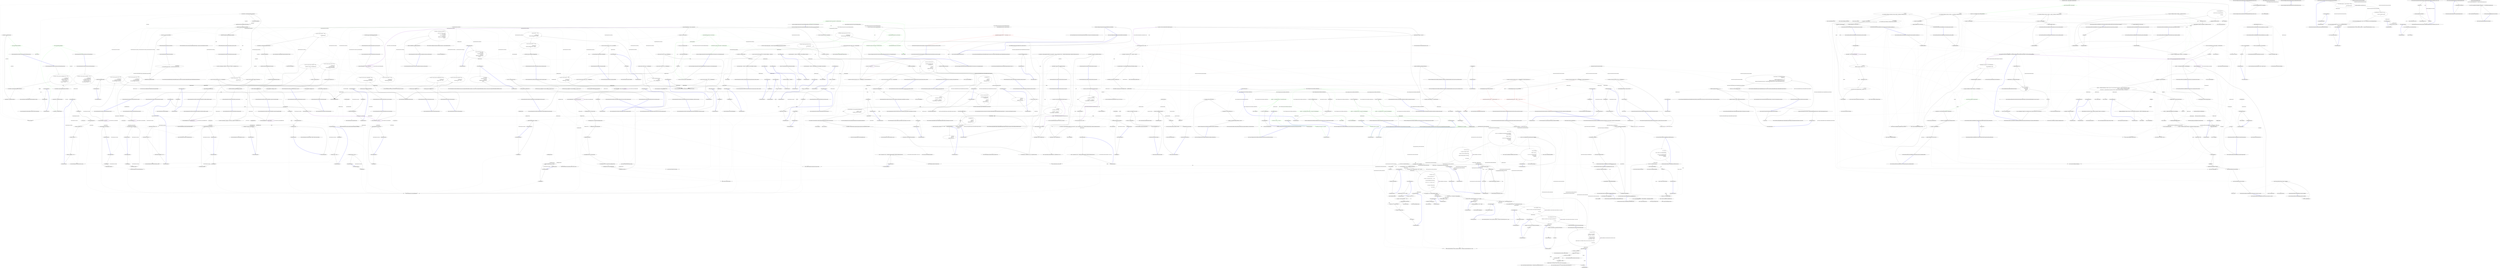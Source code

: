 digraph  {
d309 [label="Assert.True(actualModel.SomeBoolean)", span="459-459", cluster="Nancy.Testing.Tests.BrowserFixture.Should_return_JSON_serialized_form()", color=green, community=0];
d306 [label="var actualModel = response.Body.DeserializeJson<EchoModel>()", span="454-454", cluster="Nancy.Testing.Tests.BrowserFixture.Should_return_JSON_serialized_form()"];
d308 [label="Assert.Equal(1, actualModel.SomeInt)", span="458-458", cluster="Nancy.Testing.Tests.BrowserFixture.Should_return_JSON_serialized_form()"];
d310 [label="Exit Nancy.Testing.Tests.BrowserFixture.Should_return_JSON_serialized_form()", span="441-441", cluster="Nancy.Testing.Tests.BrowserFixture.Should_return_JSON_serialized_form()"];
d312 [label="Entry Unk.True", span="", cluster="Unk.True"];
d327 [label="Assert.True(actualModel.SomeBoolean)", span="481-481", cluster="Nancy.Testing.Tests.BrowserFixture.Should_return_JSON_serialized_querystring()", color=green, community=0];
d324 [label="var actualModel = response.Body.DeserializeJson<EchoModel>()", span="476-476", cluster="Nancy.Testing.Tests.BrowserFixture.Should_return_JSON_serialized_querystring()"];
d326 [label="Assert.Equal(1, actualModel.SomeInt)", span="480-480", cluster="Nancy.Testing.Tests.BrowserFixture.Should_return_JSON_serialized_querystring()"];
d328 [label="Exit Nancy.Testing.Tests.BrowserFixture.Should_return_JSON_serialized_querystring()", span="463-463", cluster="Nancy.Testing.Tests.BrowserFixture.Should_return_JSON_serialized_querystring()"];
d305 [label="var response = await browser.Post(''/serializedform'', (with) =>\r\n                {\r\n                    with.HttpRequest();\r\n                    with.Accept(''application/json'');\r\n                    with.FormValue(''SomeString'', ''Hi'');\r\n                    with.FormValue(''SomeInt'', ''1'');\r\n                    with.FormValue(''SomeBoolean'', ''true'');\r\n                })", span="444-451", cluster="Nancy.Testing.Tests.BrowserFixture.Should_return_JSON_serialized_form()"];
d307 [label="Assert.Equal(''Hi'', actualModel.SomeString)", span="457-457", cluster="Nancy.Testing.Tests.BrowserFixture.Should_return_JSON_serialized_form()"];
d96 [label="Entry Nancy.Testing.BrowserResponseBodyWrapper.DeserializeJson<TModel>()", span="55-55", cluster="Nancy.Testing.BrowserResponseBodyWrapper.DeserializeJson<TModel>()"];
d311 [label="Entry Unk.Equal", span="", cluster="Unk.Equal"];
d304 [label="Entry Nancy.Testing.Tests.BrowserFixture.Should_return_JSON_serialized_form()", span="441-441", cluster="Nancy.Testing.Tests.BrowserFixture.Should_return_JSON_serialized_form()"];
d323 [label="var response = await browser.Get(''/serializedquerystring'', (with) =>\r\n                {\r\n                    with.HttpRequest();\r\n                    with.Accept(''application/json'');\r\n                    with.Query(''SomeString'', ''Hi'');\r\n                    with.Query(''SomeInt'', ''1'');\r\n                    with.Query(''SomeBoolean'', ''true'');\r\n                })", span="466-473", cluster="Nancy.Testing.Tests.BrowserFixture.Should_return_JSON_serialized_querystring()"];
d325 [label="Assert.Equal(''Hi'', actualModel.SomeString)", span="479-479", cluster="Nancy.Testing.Tests.BrowserFixture.Should_return_JSON_serialized_querystring()"];
d322 [label="Entry Nancy.Testing.Tests.BrowserFixture.Should_return_JSON_serialized_querystring()", span="463-463", cluster="Nancy.Testing.Tests.BrowserFixture.Should_return_JSON_serialized_querystring()"];
d500 [label="Nancy.Testing.Tests.BrowserFixture", span=""];
d17 [label="Entry Nancy.Testing.Browser.Post(string, System.Action<Nancy.Testing.BrowserContext>)", span="164-164", cluster="Nancy.Testing.Browser.Post(string, System.Action<Nancy.Testing.BrowserContext>)"];
d313 [label="Entry lambda expression", span="444-451", cluster="lambda expression"];
d89 [label="var actualModel = result.Body.DeserializeJson<EchoModel>()", span="156-156", cluster="Nancy.Testing.Tests.BrowserFixture.Should_be_able_to_send_json_in_body()"];
d31 [label="Entry Nancy.Testing.Browser.Get(string, System.Action<Nancy.Testing.BrowserContext>)", span="76-76", cluster="Nancy.Testing.Browser.Get(string, System.Action<Nancy.Testing.BrowserContext>)"];
d329 [label="Entry lambda expression", span="466-473", cluster="lambda expression"];
d3 [label="this.browser = new Browser(bootstrapper)", span="31-31", cluster="Nancy.Testing.Tests.BrowserFixture.BrowserFixture()"];
d14 [label="var result = await browser.Post(''/'', with =>\r\n                {\r\n                    with.HttpRequest();\r\n                    with.Body(thisIsMyRequestBody);\r\n                })", span="41-45", cluster="Nancy.Testing.Tests.BrowserFixture.Should_be_able_to_send_string_in_body()"];
d28 [label="var result = await browser.Get(''/userHostAddress'', with =>\r\n                {\r\n                    with.HttpRequest();\r\n                    with.UserHostAddress(userHostAddress);\r\n                })", span="58-62", cluster="Nancy.Testing.Tests.BrowserFixture.Should_be_able_to_set_user_host_address()"];
d39 [label="var result = await browser.Get(''/isLocal'', with =>\r\n                {\r\n                    with.HttpRequest();\r\n                    with.HostName(''localhost'');\r\n                    with.UserHostAddress(userHostAddress);\r\n                })", span="75-80", cluster="Nancy.Testing.Tests.BrowserFixture.Should_be_able_check_is_local_ipV4()"];
d50 [label="var result = await browser.Get(''/isLocal'', with =>\r\n                {\r\n                    with.HttpRequest();\r\n                    with.HostName(''localhost'');\r\n                    with.UserHostAddress(userHostAddress);\r\n                })", span="93-98", cluster="Nancy.Testing.Tests.BrowserFixture.Should_be_able_check_is_local_ipV6()"];
d60 [label="var result = await browser.Get(''/isLocal'', with =>\r\n                {\r\n                    with.HttpRequest();\r\n                    with.HostName(''anotherhost'');\r\n                    with.UserHostAddress(userHostAddress);\r\n                })", span="111-116", cluster="Nancy.Testing.Tests.BrowserFixture.Should_be_able_check_is_not_local()"];
d74 [label="var result = await browser.Post(''/'', with =>\r\n                {\r\n                    with.HttpRequest();\r\n                    with.Body(stream, ''text/plain'');\r\n                })", span="133-137", cluster="Nancy.Testing.Tests.BrowserFixture.Should_be_able_to_send_stream_in_body()"];
d88 [label="var result = await browser.Post(''/'', with =>\r\n                {\r\n                    with.JsonBody(model);\r\n                })", span="150-153", cluster="Nancy.Testing.Tests.BrowserFixture.Should_be_able_to_send_json_in_body()"];
d104 [label="var result = await browser.Post(''/'', with =>\r\n                {\r\n                    with.XMLBody(model);\r\n                })", span="171-174", cluster="Nancy.Testing.Tests.BrowserFixture.Should_be_able_to_send_xml_in_body()"];
d166 [label="var result = await browser.Get(''/cookie'', with =>\r\n                {\r\n                    with.Cookie(cookies);\r\n                })", span="269-272", cluster="Nancy.Testing.Tests.BrowserFixture.Should_add_cookies_to_the_request_and_get_cookies_in_response()"];
d181 [label="var result = await browser.Get(''/cookie'', with => with.Cookie(''CookieName'', ''CookieValue''))", span="283-283", cluster="Nancy.Testing.Tests.BrowserFixture.Should_add_a_cookie_to_the_request_and_get_a_cookie_in_response()"];
d201 [label="await browser.Post(''/'', with =>\r\n                {\r\n                    with.HttpRequest();\r\n                    with.Body(firstRequestStream, ''text/plain'');\r\n                })", span="305-309", cluster="Nancy.Testing.Tests.BrowserFixture.Should_be_able_to_continue_with_another_request()"];
d202 [label="var result = await browser.Post(''/'', with =>\r\n                {\r\n                    with.HttpRequest();\r\n                    with.Body(secondRequestStream, ''text/plain'');\r\n                })", span="311-315", cluster="Nancy.Testing.Tests.BrowserFixture.Should_be_able_to_continue_with_another_request()"];
d214 [label="await browser.Get(''/session'', with => with.HttpRequest())", span="326-326", cluster="Nancy.Testing.Tests.BrowserFixture.Should_maintain_cookies_when_chaining_requests()"];
d215 [label="var result = await this.browser.Get(\r\n                             ''/session'',\r\n                             with => with.HttpRequest())", span="328-330", cluster="Nancy.Testing.Tests.BrowserFixture.Should_maintain_cookies_when_chaining_requests()"];
d225 [label="await browser.Get(''/session'', with => with.HttpRequest())", span="341-341", cluster="Nancy.Testing.Tests.BrowserFixture.Should_maintain_cookies_even_if_not_set_on_directly_preceding_request()"];
d226 [label="await browser.Get(''/nothing'', with => with.HttpRequest())", span="343-343", cluster="Nancy.Testing.Tests.BrowserFixture.Should_maintain_cookies_even_if_not_set_on_directly_preceding_request()"];
d227 [label="var result = await browser.Get(''/session'', with => with.HttpRequest())", span="345-345", cluster="Nancy.Testing.Tests.BrowserFixture.Should_maintain_cookies_even_if_not_set_on_directly_preceding_request()"];
d240 [label="var result = await browser.Get(''/type'')", span="355-355", cluster="Nancy.Testing.Tests.BrowserFixture.Should_be_able_to_not_specify_delegate_for_basic_http_request()"];
d244 [label="var result = await browser.Get(''/ajax'', with => with.AjaxRequest())", span="365-365", cluster="Nancy.Testing.Tests.BrowserFixture.Should_add_ajax_header()"];
d252 [label="var exception = await RecordAsync.Exception(() =>\r\n                {\r\n                    return browser.Get(''/ajax'', with =>\r\n                                         with.Certificate(\r\n                                             StoreLocation.CurrentUser,\r\n                                             StoreName.My,\r\n                                             X509FindType.FindByThumbprint,\r\n                                             ''aa aa aa''));\r\n                })", span="375-383", cluster="Nancy.Testing.Tests.BrowserFixture.Should_throw_an_exception_when_the_cert_couldnt_be_found()"];
d258 [label="return browser.Get(''/ajax'', with =>\r\n                                         with.Certificate(\r\n                                             StoreLocation.CurrentUser,\r\n                                             StoreName.My,\r\n                                             X509FindType.FindByThumbprint,\r\n                                             ''aa aa aa''));", span="377-382", cluster="lambda expression"];
d265 [label="var result = await browser.Get(''/cert'', with => with.Certificate())", span="393-393", cluster="Nancy.Testing.Tests.BrowserFixture.Should_add_certificate()"];
d273 [label="var result = await browser.Get(''/'', with => with.HttpsRequest())", span="403-403", cluster="Nancy.Testing.Tests.BrowserFixture.Should_change_scheme_to_https_when_HttpsRequest_is_called_on_the_context()"];
d287 [label="var response = await browser.Get(''/cookie'', (with) =>\r\n                {\r\n                    with.HttpRequest();\r\n                    with.FormsAuth(userId, formsAuthConfig);\r\n                })", span="427-431", cluster="Nancy.Testing.Tests.BrowserFixture.Should_add_forms_authentication_cookie_to_the_request()"];
d338 [label="var result = await browser.Post(''/encoded'', with =>\r\n                {\r\n                    with.HttpRequest();\r\n                    with.FormValue(''name'', ''john++'');\r\n                })", span="488-492", cluster="Nancy.Testing.Tests.BrowserFixture.Should_encode_form()"];
d346 [label="var result = await browser.Post(''/encodedquerystring'', with =>\r\n                {\r\n                    with.HttpRequest();\r\n                    with.Query(''name'', ''john++'');\r\n                })", span="502-506", cluster="Nancy.Testing.Tests.BrowserFixture.Should_encode_querystring()"];
d355 [label="var result = (await browser.Get(''/useragent'')).Body.AsString()", span="519-519", cluster="Nancy.Testing.Tests.BrowserFixture.Should_add_nancy_testing_browser_header_as_default_user_agent()"];
d360 [label="var result = await browser.Get(''/useragent'', with =>\r\n                {\r\n                    with.Header(''User-Agent'', expectedHeaderValue);\r\n                })", span="532-535", cluster="Nancy.Testing.Tests.BrowserFixture.Should_override_default_user_agent_when_explicitly_defined()"];
d319 [label="Exit lambda expression", span="444-451", cluster="lambda expression"];
d314 [label="with.HttpRequest()", span="446-446", cluster="lambda expression"];
d315 [label="with.Accept(''application/json'')", span="447-447", cluster="lambda expression"];
d316 [label="with.FormValue(''SomeString'', ''Hi'')", span="448-448", cluster="lambda expression"];
d317 [label="with.FormValue(''SomeInt'', ''1'')", span="449-449", cluster="lambda expression"];
d318 [label="with.FormValue(''SomeBoolean'', ''true'')", span="450-450", cluster="lambda expression"];
d90 [label="actualModel.ShouldNotBeNull()", span="158-158", cluster="Nancy.Testing.Tests.BrowserFixture.Should_be_able_to_send_json_in_body()"];
d91 [label="actualModel.SomeString.ShouldEqual(model.SomeString)", span="159-159", cluster="Nancy.Testing.Tests.BrowserFixture.Should_be_able_to_send_json_in_body()"];
d92 [label="actualModel.SomeInt.ShouldEqual(model.SomeInt)", span="160-160", cluster="Nancy.Testing.Tests.BrowserFixture.Should_be_able_to_send_json_in_body()"];
d93 [label="actualModel.SomeBoolean.ShouldEqual(model.SomeBoolean)", span="161-161", cluster="Nancy.Testing.Tests.BrowserFixture.Should_be_able_to_send_json_in_body()"];
d370 [label="var result = await browser.Get(''/cyclical'', with => with.Accept(accept))", span="560-560", cluster="Nancy.Testing.Tests.BrowserFixture.Should_return_error_message_on_cyclical_exception(string)"];
d390 [label="var result = await browser.Get(''/cyclical'', with => with.Accept(accept))", span="584-584", cluster="Nancy.Testing.Tests.BrowserFixture.Should_return_no_error_message_on_cyclical_exception_when_disabled_error_trace(string)"];
d335 [label="Exit lambda expression", span="466-473", cluster="lambda expression"];
d330 [label="with.HttpRequest()", span="468-468", cluster="lambda expression"];
d331 [label="with.Accept(''application/json'')", span="469-469", cluster="lambda expression"];
d332 [label="with.Query(''SomeString'', ''Hi'')", span="470-470", cluster="lambda expression"];
d333 [label="with.Query(''SomeInt'', ''1'')", span="471-471", cluster="lambda expression"];
d334 [label="with.Query(''SomeBoolean'', ''true'')", span="472-472", cluster="lambda expression"];
d1 [label="var bootstrapper =\r\n                new ConfigurableBootstrapper(config => config.Modules(typeof(EchoModule)))", span="26-27", cluster="Nancy.Testing.Tests.BrowserFixture.BrowserFixture()"];
d2 [label="CookieBasedSessions.Enable(bootstrapper)", span="29-29", cluster="Nancy.Testing.Tests.BrowserFixture.BrowserFixture()"];
d4 [label="Exit Nancy.Testing.Tests.BrowserFixture.BrowserFixture()", span="24-24", cluster="Nancy.Testing.Tests.BrowserFixture.BrowserFixture()"];
d7 [label="Entry Nancy.Testing.Browser.Browser(Nancy.Bootstrapper.INancyBootstrapper, System.Action<Nancy.Testing.BrowserContext>)", span="40-40", cluster="Nancy.Testing.Browser.Browser(Nancy.Bootstrapper.INancyBootstrapper, System.Action<Nancy.Testing.BrowserContext>)"];
d13 [label="string thisIsMyRequestBody = ''This is my request body''", span="38-38", cluster="Nancy.Testing.Tests.BrowserFixture.Should_be_able_to_send_string_in_body()"];
d15 [label="result.Body.AsString().ShouldEqual(thisIsMyRequestBody)", span="48-48", cluster="Nancy.Testing.Tests.BrowserFixture.Should_be_able_to_send_string_in_body()"];
d20 [label="Entry lambda expression", span="41-45", cluster="lambda expression"];
d27 [label="string userHostAddress = ''127.0.0.1''", span="55-55", cluster="Nancy.Testing.Tests.BrowserFixture.Should_be_able_to_set_user_host_address()"];
d29 [label="result.Body.AsString().ShouldEqual(userHostAddress)", span="65-65", cluster="Nancy.Testing.Tests.BrowserFixture.Should_be_able_to_set_user_host_address()"];
d32 [label="Entry lambda expression", span="58-62", cluster="lambda expression"];
d38 [label="string userHostAddress = ''127.0.0.1''", span="72-72", cluster="Nancy.Testing.Tests.BrowserFixture.Should_be_able_check_is_local_ipV4()"];
d40 [label="result.Body.AsString().ShouldEqual(''local'')", span="83-83", cluster="Nancy.Testing.Tests.BrowserFixture.Should_be_able_check_is_local_ipV4()"];
d42 [label="Entry lambda expression", span="75-80", cluster="lambda expression"];
d49 [label="string userHostAddress = ''::1''", span="90-90", cluster="Nancy.Testing.Tests.BrowserFixture.Should_be_able_check_is_local_ipV6()"];
d51 [label="result.Body.AsString().ShouldEqual(''local'')", span="101-101", cluster="Nancy.Testing.Tests.BrowserFixture.Should_be_able_check_is_local_ipV6()"];
d53 [label="Entry lambda expression", span="93-98", cluster="lambda expression"];
d59 [label="string userHostAddress = ''84.12.65.72''", span="108-108", cluster="Nancy.Testing.Tests.BrowserFixture.Should_be_able_check_is_not_local()"];
d61 [label="result.Body.AsString().ShouldEqual(''not-local'')", span="119-119", cluster="Nancy.Testing.Tests.BrowserFixture.Should_be_able_check_is_not_local()"];
d63 [label="Entry lambda expression", span="111-116", cluster="lambda expression"];
d70 [label="var stream = new MemoryStream()", span="127-127", cluster="Nancy.Testing.Tests.BrowserFixture.Should_be_able_to_send_stream_in_body()"];
d73 [label="writer.Flush()", span="130-130", cluster="Nancy.Testing.Tests.BrowserFixture.Should_be_able_to_send_stream_in_body()"];
d75 [label="result.Body.AsString().ShouldEqual(thisIsMyRequestBody)", span="140-140", cluster="Nancy.Testing.Tests.BrowserFixture.Should_be_able_to_send_stream_in_body()"];
d81 [label="Entry lambda expression", span="133-137", cluster="lambda expression"];
d87 [label="var model = new EchoModel { SomeString = ''Some String'', SomeInt = 29, SomeBoolean = true }", span="147-147", cluster="Nancy.Testing.Tests.BrowserFixture.Should_be_able_to_send_json_in_body()"];
d98 [label="Entry lambda expression", span="150-153", cluster="lambda expression"];
d103 [label="var model = new EchoModel { SomeString = ''Some String'', SomeInt = 29, SomeBoolean = true }", span="168-168", cluster="Nancy.Testing.Tests.BrowserFixture.Should_be_able_to_send_xml_in_body()"];
d105 [label="var actualModel = result.Body.DeserializeXml<EchoModel>()", span="177-177", cluster="Nancy.Testing.Tests.BrowserFixture.Should_be_able_to_send_xml_in_body()"];
d112 [label="Entry lambda expression", span="171-174", cluster="lambda expression"];
d165 [label="var cookies =\r\n                new Dictionary<string, string>\r\n                {\r\n                    { ''CookieName'', ''CookieValue'' },\r\n                    { ''SomeCookieName'', ''SomeCookieValue'' }\r\n                }", span="261-266", cluster="Nancy.Testing.Tests.BrowserFixture.Should_add_cookies_to_the_request_and_get_cookies_in_response()"];
d167 [label="result.Cookies.Single(x => x.Name == ''CookieName'').Value.ShouldEqual(''CookieValue'')", span="275-275", cluster="Nancy.Testing.Tests.BrowserFixture.Should_add_cookies_to_the_request_and_get_cookies_in_response()"];
d171 [label="Entry lambda expression", span="269-272", cluster="lambda expression"];
d168 [label="result.Cookies.Single(x => x.Name == ''SomeCookieName'').Value.ShouldEqual(''SomeCookieValue'')", span="276-276", cluster="Nancy.Testing.Tests.BrowserFixture.Should_add_cookies_to_the_request_and_get_cookies_in_response()"];
d180 [label="Entry Nancy.Testing.Tests.BrowserFixture.Should_add_a_cookie_to_the_request_and_get_a_cookie_in_response()", span="280-280", cluster="Nancy.Testing.Tests.BrowserFixture.Should_add_a_cookie_to_the_request_and_get_a_cookie_in_response()"];
d182 [label="result.Cookies.Single(x => x.Name == ''CookieName'').Value.ShouldEqual(''CookieValue'')", span="286-286", cluster="Nancy.Testing.Tests.BrowserFixture.Should_add_a_cookie_to_the_request_and_get_a_cookie_in_response()"];
d184 [label="Entry lambda expression", span="283-283", cluster="lambda expression"];
d193 [label="var firstRequestStream = new MemoryStream()", span="295-295", cluster="Nancy.Testing.Tests.BrowserFixture.Should_be_able_to_continue_with_another_request()"];
d200 [label="secondRequestWriter.Flush()", span="302-302", cluster="Nancy.Testing.Tests.BrowserFixture.Should_be_able_to_continue_with_another_request()"];
d205 [label="Entry lambda expression", span="305-309", cluster="lambda expression"];
d197 [label="var secondRequestStream = new MemoryStream()", span="299-299", cluster="Nancy.Testing.Tests.BrowserFixture.Should_be_able_to_continue_with_another_request()"];
d203 [label="result.Body.AsString().ShouldEqual(SecondRequestBody)", span="318-318", cluster="Nancy.Testing.Tests.BrowserFixture.Should_be_able_to_continue_with_another_request()"];
d209 [label="Entry lambda expression", span="311-315", cluster="lambda expression"];
d213 [label="Entry Nancy.Testing.Tests.BrowserFixture.Should_maintain_cookies_when_chaining_requests()", span="322-322", cluster="Nancy.Testing.Tests.BrowserFixture.Should_maintain_cookies_when_chaining_requests()"];
d218 [label="Entry lambda expression", span="326-326", cluster="lambda expression"];
d216 [label="result.Body.AsString().ShouldEqual(''Current session value is: I've created a session!'')", span="333-333", cluster="Nancy.Testing.Tests.BrowserFixture.Should_maintain_cookies_when_chaining_requests()"];
d221 [label="Entry lambda expression", span="330-330", cluster="lambda expression"];
d224 [label="Entry Nancy.Testing.Tests.BrowserFixture.Should_maintain_cookies_even_if_not_set_on_directly_preceding_request()", span="337-337", cluster="Nancy.Testing.Tests.BrowserFixture.Should_maintain_cookies_even_if_not_set_on_directly_preceding_request()"];
d230 [label="Entry lambda expression", span="341-341", cluster="lambda expression"];
d233 [label="Entry lambda expression", span="343-343", cluster="lambda expression"];
d228 [label="result.Body.AsString().ShouldEqual(''Current session value is: I've created a session!'')", span="348-348", cluster="Nancy.Testing.Tests.BrowserFixture.Should_maintain_cookies_even_if_not_set_on_directly_preceding_request()"];
d236 [label="Entry lambda expression", span="345-345", cluster="lambda expression"];
d239 [label="Entry Nancy.Testing.Tests.BrowserFixture.Should_be_able_to_not_specify_delegate_for_basic_http_request()", span="352-352", cluster="Nancy.Testing.Tests.BrowserFixture.Should_be_able_to_not_specify_delegate_for_basic_http_request()"];
d241 [label="result.Body.AsString().ShouldEqual(''http'')", span="358-358", cluster="Nancy.Testing.Tests.BrowserFixture.Should_be_able_to_not_specify_delegate_for_basic_http_request()"];
d243 [label="Entry Nancy.Testing.Tests.BrowserFixture.Should_add_ajax_header()", span="362-362", cluster="Nancy.Testing.Tests.BrowserFixture.Should_add_ajax_header()"];
d245 [label="result.Body.AsString().ShouldEqual(''ajax'')", span="368-368", cluster="Nancy.Testing.Tests.BrowserFixture.Should_add_ajax_header()"];
d247 [label="Entry lambda expression", span="365-365", cluster="lambda expression"];
d251 [label="Entry Nancy.Testing.Tests.BrowserFixture.Should_throw_an_exception_when_the_cert_couldnt_be_found()", span="372-372", cluster="Nancy.Testing.Tests.BrowserFixture.Should_throw_an_exception_when_the_cert_couldnt_be_found()"];
d253 [label="exception.ShouldBeOfType<InvalidOperationException>()", span="386-386", cluster="Nancy.Testing.Tests.BrowserFixture.Should_throw_an_exception_when_the_cert_couldnt_be_found()"];
d255 [label="Entry Nancy.Tests.xUnitExtensions.RecordAsync.Exception(System.Func<System.Threading.Tasks.Task>)", span="8-8", cluster="Nancy.Tests.xUnitExtensions.RecordAsync.Exception(System.Func<System.Threading.Tasks.Task>)"];
d257 [label="Entry lambda expression", span="375-383", cluster="lambda expression"];
d259 [label="Exit lambda expression", span="375-383", cluster="lambda expression"];
d260 [label="Entry lambda expression", span="377-382", cluster="lambda expression"];
d264 [label="Entry Nancy.Testing.Tests.BrowserFixture.Should_add_certificate()", span="390-390", cluster="Nancy.Testing.Tests.BrowserFixture.Should_add_certificate()"];
d266 [label="result.Context.Request.ClientCertificate.ShouldNotBeNull()", span="396-396", cluster="Nancy.Testing.Tests.BrowserFixture.Should_add_certificate()"];
d268 [label="Entry lambda expression", span="393-393", cluster="lambda expression"];
d272 [label="Entry Nancy.Testing.Tests.BrowserFixture.Should_change_scheme_to_https_when_HttpsRequest_is_called_on_the_context()", span="400-400", cluster="Nancy.Testing.Tests.BrowserFixture.Should_change_scheme_to_https_when_HttpsRequest_is_called_on_the_context()"];
d274 [label="result.Context.Request.Url.Scheme.ShouldEqual(''https'')", span="406-406", cluster="Nancy.Testing.Tests.BrowserFixture.Should_change_scheme_to_https_when_HttpsRequest_is_called_on_the_context()"];
d276 [label="Entry lambda expression", span="403-403", cluster="lambda expression"];
d281 [label="var userId = A.Dummy<Guid>()", span="413-413", cluster="Nancy.Testing.Tests.BrowserFixture.Should_add_forms_authentication_cookie_to_the_request()"];
d282 [label="var formsAuthConfig = new FormsAuthenticationConfiguration()\r\n            {\r\n                RedirectUrl = ''/login'',\r\n                UserMapper = A.Fake<IUserMapper>(),\r\n            }", span="415-419", cluster="Nancy.Testing.Tests.BrowserFixture.Should_add_forms_authentication_cookie_to_the_request()"];
d286 [label="var cookieContents = String.Format(''{1}{0}'', encryptedId, hmacString)", span="424-424", cluster="Nancy.Testing.Tests.BrowserFixture.Should_add_forms_authentication_cookie_to_the_request()"];
d288 [label="var cookie = response.Cookies.Single(c => c.Name == FormsAuthentication.FormsAuthenticationCookieName)", span="433-433", cluster="Nancy.Testing.Tests.BrowserFixture.Should_add_forms_authentication_cookie_to_the_request()"];
d296 [label="Entry lambda expression", span="427-431", cluster="lambda expression"];
d337 [label="Entry Nancy.Testing.Tests.BrowserFixture.Should_encode_form()", span="485-485", cluster="Nancy.Testing.Tests.BrowserFixture.Should_encode_form()"];
d339 [label="result.Body.AsString().ShouldEqual(''john++'')", span="495-495", cluster="Nancy.Testing.Tests.BrowserFixture.Should_encode_form()"];
d341 [label="Entry lambda expression", span="488-492", cluster="lambda expression"];
d345 [label="Entry Nancy.Testing.Tests.BrowserFixture.Should_encode_querystring()", span="499-499", cluster="Nancy.Testing.Tests.BrowserFixture.Should_encode_querystring()"];
d347 [label="result.Body.AsString().ShouldEqual(''john++'')", span="509-509", cluster="Nancy.Testing.Tests.BrowserFixture.Should_encode_querystring()"];
d349 [label="Entry lambda expression", span="502-506", cluster="lambda expression"];
d354 [label="string expectedHeaderValue = ''Nancy.Testing.Browser''", span="516-516", cluster="Nancy.Testing.Tests.BrowserFixture.Should_add_nancy_testing_browser_header_as_default_user_agent()"];
d356 [label="result.ShouldEqual(expectedHeaderValue)", span="522-522", cluster="Nancy.Testing.Tests.BrowserFixture.Should_add_nancy_testing_browser_header_as_default_user_agent()"];
d18 [label="Entry Nancy.Testing.BrowserResponseBodyWrapper.AsString()", span="30-30", cluster="Nancy.Testing.BrowserResponseBodyWrapper.AsString()"];
d359 [label="string expectedHeaderValue = ''Custom.User.Agent''", span="529-529", cluster="Nancy.Testing.Tests.BrowserFixture.Should_override_default_user_agent_when_explicitly_defined()"];
d361 [label="var header = result.Body.AsString()", span="537-537", cluster="Nancy.Testing.Tests.BrowserFixture.Should_override_default_user_agent_when_explicitly_defined()"];
d364 [label="Entry lambda expression", span="532-535", cluster="lambda expression"];
d24 [label="Entry Nancy.Testing.BrowserContext.HttpRequest()", span="156-156", cluster="Nancy.Testing.BrowserContext.HttpRequest()"];
d320 [label="Entry Nancy.Testing.BrowserContext.Accept(Nancy.Responses.Negotiation.MediaRange)", span="173-173", cluster="Nancy.Testing.BrowserContext.Accept(Nancy.Responses.Negotiation.MediaRange)"];
d321 [label="Entry Nancy.Testing.BrowserContext.FormValue(string, string)", span="121-121", cluster="Nancy.Testing.BrowserContext.FormValue(string, string)"];
d97 [label="Entry object.ShouldNotBeNull()", span="151-151", cluster="object.ShouldNotBeNull()"];
d19 [label="Entry object.ShouldEqual(object)", span="106-106", cluster="object.ShouldEqual(object)"];
d94 [label="Exit Nancy.Testing.Tests.BrowserFixture.Should_be_able_to_send_json_in_body()", span="144-144", cluster="Nancy.Testing.Tests.BrowserFixture.Should_be_able_to_send_json_in_body()"];
d368 [label="Entry Nancy.Testing.Tests.BrowserFixture.Should_return_error_message_on_cyclical_exception(string)", span="545-545", cluster="Nancy.Testing.Tests.BrowserFixture.Should_return_error_message_on_cyclical_exception(string)"];
d369 [label="var browser = new Browser(with =>\r\n            {\r\n                with.Modules(typeof(EchoModule));\r\n                with.Configure(env =>\r\n                {\r\n                    env.Tracing(\r\n                        enabled: true,\r\n                        displayErrorTraces: true);\r\n                });\r\n            })", span="548-557", cluster="Nancy.Testing.Tests.BrowserFixture.Should_return_error_message_on_cyclical_exception(string)"];
d371 [label="var resultBody = result.Body.AsString()", span="563-563", cluster="Nancy.Testing.Tests.BrowserFixture.Should_return_error_message_on_cyclical_exception(string)"];
d385 [label="Entry lambda expression", span="560-560", cluster="lambda expression"];
d388 [label="Entry Nancy.Testing.Tests.BrowserFixture.Should_return_no_error_message_on_cyclical_exception_when_disabled_error_trace(string)", span="569-569", cluster="Nancy.Testing.Tests.BrowserFixture.Should_return_no_error_message_on_cyclical_exception_when_disabled_error_trace(string)"];
d389 [label="var browser = new Browser(with =>\r\n            {\r\n                with.Modules(typeof(EchoModule));\r\n                with.Configure(env =>\r\n                {\r\n                    env.Tracing(\r\n                        enabled: true,\r\n                        displayErrorTraces: false);\r\n                });\r\n            })", span="572-581", cluster="Nancy.Testing.Tests.BrowserFixture.Should_return_no_error_message_on_cyclical_exception_when_disabled_error_trace(string)"];
d391 [label="result.Body.AsString().ShouldBeEmpty()", span="587-587", cluster="Nancy.Testing.Tests.BrowserFixture.Should_return_no_error_message_on_cyclical_exception_when_disabled_error_trace(string)"];
d401 [label="Entry lambda expression", span="584-584", cluster="lambda expression"];
d336 [label="Entry Nancy.Testing.BrowserContext.Query(string, string)", span="172-172", cluster="Nancy.Testing.BrowserContext.Query(string, string)"];
d0 [label="Entry Nancy.Testing.Tests.BrowserFixture.BrowserFixture()", span="24-24", cluster="Nancy.Testing.Tests.BrowserFixture.BrowserFixture()"];
d5 [label="Entry Nancy.Testing.ConfigurableBootstrapper.ConfigurableBootstrapper(System.Action<Nancy.Testing.ConfigurableBootstrapper.ConfigurableBootstrapperConfigurator>)", span="64-64", cluster="Nancy.Testing.ConfigurableBootstrapper.ConfigurableBootstrapper(System.Action<Nancy.Testing.ConfigurableBootstrapper.ConfigurableBootstrapperConfigurator>)"];
d9 [label="config.Modules(typeof(EchoModule))", span="27-27", cluster="lambda expression"];
d6 [label="Entry Nancy.Session.CookieBasedSessions.Enable(Nancy.Bootstrapper.IPipelines)", span="102-102", cluster="Nancy.Session.CookieBasedSessions.Enable(Nancy.Bootstrapper.IPipelines)"];
d12 [label="Entry Nancy.Testing.Tests.BrowserFixture.Should_be_able_to_send_string_in_body()", span="35-35", cluster="Nancy.Testing.Tests.BrowserFixture.Should_be_able_to_send_string_in_body()"];
d69 [label="string thisIsMyRequestBody = ''This is my request body''", span="126-126", cluster="Nancy.Testing.Tests.BrowserFixture.Should_be_able_to_send_stream_in_body()"];
d22 [label="with.Body(thisIsMyRequestBody)", span="44-44", cluster="lambda expression"];
d16 [label="Exit Nancy.Testing.Tests.BrowserFixture.Should_be_able_to_send_string_in_body()", span="35-35", cluster="Nancy.Testing.Tests.BrowserFixture.Should_be_able_to_send_string_in_body()"];
d23 [label="Exit lambda expression", span="41-45", cluster="lambda expression"];
d21 [label="with.HttpRequest()", span="43-43", cluster="lambda expression"];
d26 [label="Entry Nancy.Testing.Tests.BrowserFixture.Should_be_able_to_set_user_host_address()", span="52-52", cluster="Nancy.Testing.Tests.BrowserFixture.Should_be_able_to_set_user_host_address()"];
d34 [label="with.UserHostAddress(userHostAddress)", span="61-61", cluster="lambda expression"];
d30 [label="Exit Nancy.Testing.Tests.BrowserFixture.Should_be_able_to_set_user_host_address()", span="52-52", cluster="Nancy.Testing.Tests.BrowserFixture.Should_be_able_to_set_user_host_address()"];
d35 [label="Exit lambda expression", span="58-62", cluster="lambda expression"];
d33 [label="with.HttpRequest()", span="60-60", cluster="lambda expression"];
d37 [label="Entry Nancy.Testing.Tests.BrowserFixture.Should_be_able_check_is_local_ipV4()", span="69-69", cluster="Nancy.Testing.Tests.BrowserFixture.Should_be_able_check_is_local_ipV4()"];
d45 [label="with.UserHostAddress(userHostAddress)", span="79-79", cluster="lambda expression"];
d41 [label="Exit Nancy.Testing.Tests.BrowserFixture.Should_be_able_check_is_local_ipV4()", span="69-69", cluster="Nancy.Testing.Tests.BrowserFixture.Should_be_able_check_is_local_ipV4()"];
d46 [label="Exit lambda expression", span="75-80", cluster="lambda expression"];
d43 [label="with.HttpRequest()", span="77-77", cluster="lambda expression"];
d44 [label="with.HostName(''localhost'')", span="78-78", cluster="lambda expression"];
d48 [label="Entry Nancy.Testing.Tests.BrowserFixture.Should_be_able_check_is_local_ipV6()", span="87-87", cluster="Nancy.Testing.Tests.BrowserFixture.Should_be_able_check_is_local_ipV6()"];
d56 [label="with.UserHostAddress(userHostAddress)", span="97-97", cluster="lambda expression"];
d52 [label="Exit Nancy.Testing.Tests.BrowserFixture.Should_be_able_check_is_local_ipV6()", span="87-87", cluster="Nancy.Testing.Tests.BrowserFixture.Should_be_able_check_is_local_ipV6()"];
d57 [label="Exit lambda expression", span="93-98", cluster="lambda expression"];
d54 [label="with.HttpRequest()", span="95-95", cluster="lambda expression"];
d55 [label="with.HostName(''localhost'')", span="96-96", cluster="lambda expression"];
d58 [label="Entry Nancy.Testing.Tests.BrowserFixture.Should_be_able_check_is_not_local()", span="105-105", cluster="Nancy.Testing.Tests.BrowserFixture.Should_be_able_check_is_not_local()"];
d66 [label="with.UserHostAddress(userHostAddress)", span="115-115", cluster="lambda expression"];
d62 [label="Exit Nancy.Testing.Tests.BrowserFixture.Should_be_able_check_is_not_local()", span="105-105", cluster="Nancy.Testing.Tests.BrowserFixture.Should_be_able_check_is_not_local()"];
d67 [label="Exit lambda expression", span="111-116", cluster="lambda expression"];
d64 [label="with.HttpRequest()", span="113-113", cluster="lambda expression"];
d65 [label="with.HostName(''anotherhost'')", span="114-114", cluster="lambda expression"];
d71 [label="var writer = new StreamWriter(stream)", span="128-128", cluster="Nancy.Testing.Tests.BrowserFixture.Should_be_able_to_send_stream_in_body()"];
d77 [label="Entry System.IO.MemoryStream.MemoryStream()", span="0-0", cluster="System.IO.MemoryStream.MemoryStream()"];
d83 [label="with.Body(stream, ''text/plain'')", span="136-136", cluster="lambda expression"];
d72 [label="writer.Write(thisIsMyRequestBody)", span="129-129", cluster="Nancy.Testing.Tests.BrowserFixture.Should_be_able_to_send_stream_in_body()"];
d80 [label="Entry System.IO.StreamWriter.Flush()", span="0-0", cluster="System.IO.StreamWriter.Flush()"];
d76 [label="Exit Nancy.Testing.Tests.BrowserFixture.Should_be_able_to_send_stream_in_body()", span="123-123", cluster="Nancy.Testing.Tests.BrowserFixture.Should_be_able_to_send_stream_in_body()"];
d84 [label="Exit lambda expression", span="133-137", cluster="lambda expression"];
d82 [label="with.HttpRequest()", span="135-135", cluster="lambda expression"];
d86 [label="Entry Nancy.Testing.Tests.BrowserFixture.Should_be_able_to_send_json_in_body()", span="144-144", cluster="Nancy.Testing.Tests.BrowserFixture.Should_be_able_to_send_json_in_body()"];
d95 [label="Entry Nancy.Testing.Tests.BrowserFixture.EchoModel.EchoModel()", span="590-590", cluster="Nancy.Testing.Tests.BrowserFixture.EchoModel.EchoModel()"];
d99 [label="with.JsonBody(model)", span="152-152", cluster="lambda expression"];
d100 [label="Exit lambda expression", span="150-153", cluster="lambda expression"];
d102 [label="Entry Nancy.Testing.Tests.BrowserFixture.Should_be_able_to_send_xml_in_body()", span="165-165", cluster="Nancy.Testing.Tests.BrowserFixture.Should_be_able_to_send_xml_in_body()"];
d113 [label="with.XMLBody(model)", span="173-173", cluster="lambda expression"];
d107 [label="actualModel.SomeString.ShouldEqual(model.SomeString)", span="180-180", cluster="Nancy.Testing.Tests.BrowserFixture.Should_be_able_to_send_xml_in_body()"];
d108 [label="actualModel.SomeInt.ShouldEqual(model.SomeInt)", span="181-181", cluster="Nancy.Testing.Tests.BrowserFixture.Should_be_able_to_send_xml_in_body()"];
d109 [label="actualModel.SomeBoolean.ShouldEqual(model.SomeBoolean)", span="182-182", cluster="Nancy.Testing.Tests.BrowserFixture.Should_be_able_to_send_xml_in_body()"];
d106 [label="actualModel.ShouldNotBeNull()", span="179-179", cluster="Nancy.Testing.Tests.BrowserFixture.Should_be_able_to_send_xml_in_body()"];
d111 [label="Entry Nancy.Testing.BrowserResponseBodyWrapper.DeserializeXml<TModel>()", span="68-68", cluster="Nancy.Testing.BrowserResponseBodyWrapper.DeserializeXml<TModel>()"];
d114 [label="Exit lambda expression", span="171-174", cluster="lambda expression"];
d164 [label="Entry Nancy.Testing.Tests.BrowserFixture.Should_add_cookies_to_the_request_and_get_cookies_in_response()", span="258-258", cluster="Nancy.Testing.Tests.BrowserFixture.Should_add_cookies_to_the_request_and_get_cookies_in_response()"];
d142 [label="Entry System.Collections.Generic.Dictionary<TKey, TValue>.Dictionary()", span="0-0", cluster="System.Collections.Generic.Dictionary<TKey, TValue>.Dictionary()"];
d172 [label="with.Cookie(cookies)", span="271-271", cluster="lambda expression"];
d170 [label="Entry Unk.Single", span="", cluster="Unk.Single"];
d145 [label="Entry Unk.ShouldEqual", span="", cluster="Unk.ShouldEqual"];
d174 [label="Entry lambda expression", span="275-275", cluster="lambda expression"];
d173 [label="Exit lambda expression", span="269-272", cluster="lambda expression"];
d169 [label="Exit Nancy.Testing.Tests.BrowserFixture.Should_add_cookies_to_the_request_and_get_cookies_in_response()", span="258-258", cluster="Nancy.Testing.Tests.BrowserFixture.Should_add_cookies_to_the_request_and_get_cookies_in_response()"];
d177 [label="Entry lambda expression", span="276-276", cluster="lambda expression"];
d183 [label="Exit Nancy.Testing.Tests.BrowserFixture.Should_add_a_cookie_to_the_request_and_get_a_cookie_in_response()", span="280-280", cluster="Nancy.Testing.Tests.BrowserFixture.Should_add_a_cookie_to_the_request_and_get_a_cookie_in_response()"];
d187 [label="Entry lambda expression", span="286-286", cluster="lambda expression"];
d186 [label="Exit lambda expression", span="283-283", cluster="lambda expression"];
d185 [label="with.Cookie(''CookieName'', ''CookieValue'')", span="283-283", cluster="lambda expression"];
d192 [label="string SecondRequestBody = ''This is my second request body''", span="294-294", cluster="Nancy.Testing.Tests.BrowserFixture.Should_be_able_to_continue_with_another_request()"];
d194 [label="var firstRequestWriter = new StreamWriter(firstRequestStream)", span="296-296", cluster="Nancy.Testing.Tests.BrowserFixture.Should_be_able_to_continue_with_another_request()"];
d207 [label="with.Body(firstRequestStream, ''text/plain'')", span="308-308", cluster="lambda expression"];
d199 [label="secondRequestWriter.Write(SecondRequestBody)", span="301-301", cluster="Nancy.Testing.Tests.BrowserFixture.Should_be_able_to_continue_with_another_request()"];
d198 [label="var secondRequestWriter = new StreamWriter(secondRequestStream)", span="300-300", cluster="Nancy.Testing.Tests.BrowserFixture.Should_be_able_to_continue_with_another_request()"];
d208 [label="Exit lambda expression", span="305-309", cluster="lambda expression"];
d206 [label="with.HttpRequest()", span="307-307", cluster="lambda expression"];
d196 [label="firstRequestWriter.Flush()", span="298-298", cluster="Nancy.Testing.Tests.BrowserFixture.Should_be_able_to_continue_with_another_request()"];
d211 [label="with.Body(secondRequestStream, ''text/plain'')", span="314-314", cluster="lambda expression"];
d204 [label="Exit Nancy.Testing.Tests.BrowserFixture.Should_be_able_to_continue_with_another_request()", span="290-290", cluster="Nancy.Testing.Tests.BrowserFixture.Should_be_able_to_continue_with_another_request()"];
d212 [label="Exit lambda expression", span="311-315", cluster="lambda expression"];
d210 [label="with.HttpRequest()", span="313-313", cluster="lambda expression"];
d217 [label="Exit Nancy.Testing.Tests.BrowserFixture.Should_maintain_cookies_when_chaining_requests()", span="322-322", cluster="Nancy.Testing.Tests.BrowserFixture.Should_maintain_cookies_when_chaining_requests()"];
d220 [label="Exit lambda expression", span="326-326", cluster="lambda expression"];
d219 [label="with.HttpRequest()", span="326-326", cluster="lambda expression"];
d223 [label="Exit lambda expression", span="330-330", cluster="lambda expression"];
d222 [label="with.HttpRequest()", span="330-330", cluster="lambda expression"];
d229 [label="Exit Nancy.Testing.Tests.BrowserFixture.Should_maintain_cookies_even_if_not_set_on_directly_preceding_request()", span="337-337", cluster="Nancy.Testing.Tests.BrowserFixture.Should_maintain_cookies_even_if_not_set_on_directly_preceding_request()"];
d232 [label="Exit lambda expression", span="341-341", cluster="lambda expression"];
d231 [label="with.HttpRequest()", span="341-341", cluster="lambda expression"];
d235 [label="Exit lambda expression", span="343-343", cluster="lambda expression"];
d234 [label="with.HttpRequest()", span="343-343", cluster="lambda expression"];
d238 [label="Exit lambda expression", span="345-345", cluster="lambda expression"];
d237 [label="with.HttpRequest()", span="345-345", cluster="lambda expression"];
d242 [label="Exit Nancy.Testing.Tests.BrowserFixture.Should_be_able_to_not_specify_delegate_for_basic_http_request()", span="352-352", cluster="Nancy.Testing.Tests.BrowserFixture.Should_be_able_to_not_specify_delegate_for_basic_http_request()"];
d246 [label="Exit Nancy.Testing.Tests.BrowserFixture.Should_add_ajax_header()", span="362-362", cluster="Nancy.Testing.Tests.BrowserFixture.Should_add_ajax_header()"];
d249 [label="Exit lambda expression", span="365-365", cluster="lambda expression"];
d248 [label="with.AjaxRequest()", span="365-365", cluster="lambda expression"];
d254 [label="Exit Nancy.Testing.Tests.BrowserFixture.Should_throw_an_exception_when_the_cert_couldnt_be_found()", span="372-372", cluster="Nancy.Testing.Tests.BrowserFixture.Should_throw_an_exception_when_the_cert_couldnt_be_found()"];
d256 [label="Entry object.ShouldBeOfType<T>()", span="161-161", cluster="object.ShouldBeOfType<T>()"];
d262 [label="Exit lambda expression", span="377-382", cluster="lambda expression"];
d261 [label="with.Certificate(\r\n                                             StoreLocation.CurrentUser,\r\n                                             StoreName.My,\r\n                                             X509FindType.FindByThumbprint,\r\n                                             ''aa aa aa'')", span="378-382", cluster="lambda expression"];
d267 [label="Exit Nancy.Testing.Tests.BrowserFixture.Should_add_certificate()", span="390-390", cluster="Nancy.Testing.Tests.BrowserFixture.Should_add_certificate()"];
d270 [label="Exit lambda expression", span="393-393", cluster="lambda expression"];
d269 [label="with.Certificate()", span="393-393", cluster="lambda expression"];
d275 [label="Exit Nancy.Testing.Tests.BrowserFixture.Should_change_scheme_to_https_when_HttpsRequest_is_called_on_the_context()", span="400-400", cluster="Nancy.Testing.Tests.BrowserFixture.Should_change_scheme_to_https_when_HttpsRequest_is_called_on_the_context()"];
d278 [label="Exit lambda expression", span="403-403", cluster="lambda expression"];
d277 [label="with.HttpsRequest()", span="403-403", cluster="lambda expression"];
d280 [label="Entry Nancy.Testing.Tests.BrowserFixture.Should_add_forms_authentication_cookie_to_the_request()", span="410-410", cluster="Nancy.Testing.Tests.BrowserFixture.Should_add_forms_authentication_cookie_to_the_request()"];
d126 [label="Entry Unk.>", span="", cluster="Unk.>"];
d283 [label="var encryptedId = formsAuthConfig.CryptographyConfiguration.EncryptionProvider.Encrypt(userId.ToString())", span="421-421", cluster="Nancy.Testing.Tests.BrowserFixture.Should_add_forms_authentication_cookie_to_the_request()"];
d298 [label="with.FormsAuth(userId, formsAuthConfig)", span="430-430", cluster="lambda expression"];
d292 [label="Entry Nancy.Authentication.Forms.FormsAuthenticationConfiguration.FormsAuthenticationConfiguration()", span="15-15", cluster="Nancy.Authentication.Forms.FormsAuthenticationConfiguration.FormsAuthenticationConfiguration()"];
d284 [label="var hmacBytes = formsAuthConfig.CryptographyConfiguration.HmacProvider.GenerateHmac(encryptedId)", span="422-422", cluster="Nancy.Testing.Tests.BrowserFixture.Should_add_forms_authentication_cookie_to_the_request()"];
d285 [label="var hmacString = Convert.ToBase64String(hmacBytes)", span="423-423", cluster="Nancy.Testing.Tests.BrowserFixture.Should_add_forms_authentication_cookie_to_the_request()"];
d128 [label="Entry string.Format(string, object, object)", span="0-0", cluster="string.Format(string, object, object)"];
d290 [label="cookieValue.ShouldEqual(cookieContents)", span="437-437", cluster="Nancy.Testing.Tests.BrowserFixture.Should_add_forms_authentication_cookie_to_the_request()"];
d289 [label="var cookieValue = cookie.Value", span="434-434", cluster="Nancy.Testing.Tests.BrowserFixture.Should_add_forms_authentication_cookie_to_the_request()"];
d301 [label="Entry lambda expression", span="433-433", cluster="lambda expression"];
d299 [label="Exit lambda expression", span="427-431", cluster="lambda expression"];
d297 [label="with.HttpRequest()", span="429-429", cluster="lambda expression"];
d340 [label="Exit Nancy.Testing.Tests.BrowserFixture.Should_encode_form()", span="485-485", cluster="Nancy.Testing.Tests.BrowserFixture.Should_encode_form()"];
d344 [label="Exit lambda expression", span="488-492", cluster="lambda expression"];
d342 [label="with.HttpRequest()", span="490-490", cluster="lambda expression"];
d343 [label="with.FormValue(''name'', ''john++'')", span="491-491", cluster="lambda expression"];
d348 [label="Exit Nancy.Testing.Tests.BrowserFixture.Should_encode_querystring()", span="499-499", cluster="Nancy.Testing.Tests.BrowserFixture.Should_encode_querystring()"];
d352 [label="Exit lambda expression", span="502-506", cluster="lambda expression"];
d350 [label="with.HttpRequest()", span="504-504", cluster="lambda expression"];
d351 [label="with.Query(''name'', ''john++'')", span="505-505", cluster="lambda expression"];
d353 [label="Entry Nancy.Testing.Tests.BrowserFixture.Should_add_nancy_testing_browser_header_as_default_user_agent()", span="513-513", cluster="Nancy.Testing.Tests.BrowserFixture.Should_add_nancy_testing_browser_header_as_default_user_agent()"];
d357 [label="Exit Nancy.Testing.Tests.BrowserFixture.Should_add_nancy_testing_browser_header_as_default_user_agent()", span="513-513", cluster="Nancy.Testing.Tests.BrowserFixture.Should_add_nancy_testing_browser_header_as_default_user_agent()"];
d358 [label="Entry Nancy.Testing.Tests.BrowserFixture.Should_override_default_user_agent_when_explicitly_defined()", span="526-526", cluster="Nancy.Testing.Tests.BrowserFixture.Should_override_default_user_agent_when_explicitly_defined()"];
d365 [label="with.Header(''User-Agent'', expectedHeaderValue)", span="534-534", cluster="lambda expression"];
d362 [label="header.ShouldEqual(expectedHeaderValue)", span="540-540", cluster="Nancy.Testing.Tests.BrowserFixture.Should_override_default_user_agent_when_explicitly_defined()"];
d366 [label="Exit lambda expression", span="532-535", cluster="lambda expression"];
d386 [label="with.Accept(accept)", span="560-560", cluster="lambda expression"];
d402 [label="with.Accept(accept)", span="584-584", cluster="lambda expression"];
d123 [label="values.Headers[''Authorization''].First().ShouldEqual(''Basic '' + encodedCredentials)", span="201-201", cluster="Nancy.Testing.Tests.BrowserFixture.Should_add_basic_authentication_credentials_to_the_headers_of_the_request()"];
d373 [label="Exit Nancy.Testing.Tests.BrowserFixture.Should_return_error_message_on_cyclical_exception(string)", span="545-545", cluster="Nancy.Testing.Tests.BrowserFixture.Should_return_error_message_on_cyclical_exception(string)"];
d374 [label="Entry Nancy.Testing.Browser.Browser(System.Action<Nancy.Testing.ConfigurableBootstrapper.ConfigurableBootstrapperConfigurator>, System.Action<Nancy.Testing.BrowserContext>)", span="30-30", cluster="Nancy.Testing.Browser.Browser(System.Action<Nancy.Testing.ConfigurableBootstrapper.ConfigurableBootstrapperConfigurator>, System.Action<Nancy.Testing.BrowserContext>)"];
d377 [label="with.Modules(typeof(EchoModule))", span="550-550", cluster="lambda expression"];
d378 [label="with.Configure(env =>\r\n                {\r\n                    env.Tracing(\r\n                        enabled: true,\r\n                        displayErrorTraces: true);\r\n                })", span="551-556", cluster="lambda expression"];
d372 [label="resultBody.ShouldNotBeEmpty()", span="564-564", cluster="Nancy.Testing.Tests.BrowserFixture.Should_return_error_message_on_cyclical_exception(string)"];
d387 [label="Exit lambda expression", span="560-560", cluster="lambda expression"];
d392 [label="Exit Nancy.Testing.Tests.BrowserFixture.Should_return_no_error_message_on_cyclical_exception_when_disabled_error_trace(string)", span="569-569", cluster="Nancy.Testing.Tests.BrowserFixture.Should_return_no_error_message_on_cyclical_exception_when_disabled_error_trace(string)"];
d395 [label="with.Modules(typeof(EchoModule))", span="574-574", cluster="lambda expression"];
d396 [label="with.Configure(env =>\r\n                {\r\n                    env.Tracing(\r\n                        enabled: true,\r\n                        displayErrorTraces: false);\r\n                })", span="575-580", cluster="lambda expression"];
d393 [label="Entry string.ShouldBeEmpty()", span="27-27", cluster="string.ShouldBeEmpty()"];
d403 [label="Exit lambda expression", span="584-584", cluster="lambda expression"];
d8 [label="Entry lambda expression", span="27-27", cluster="lambda expression"];
d10 [label="Exit lambda expression", span="27-27", cluster="lambda expression"];
d11 [label="Entry Nancy.Testing.ConfigurableBootstrapper.ConfigurableBootstrapperConfigurator.Modules(params System.Type[])", span="1004-1004", cluster="Nancy.Testing.ConfigurableBootstrapper.ConfigurableBootstrapperConfigurator.Modules(params System.Type[])"];
d68 [label="Entry Nancy.Testing.Tests.BrowserFixture.Should_be_able_to_send_stream_in_body()", span="123-123", cluster="Nancy.Testing.Tests.BrowserFixture.Should_be_able_to_send_stream_in_body()"];
d501 [label=thisIsMyRequestBody, span=""];
d25 [label="Entry Nancy.Testing.BrowserContext.Body(string)", span="89-89", cluster="Nancy.Testing.BrowserContext.Body(string)"];
d502 [label=userHostAddress, span=""];
d36 [label="Entry Nancy.Testing.BrowserContext.UserHostAddress(string)", span="184-184", cluster="Nancy.Testing.BrowserContext.UserHostAddress(string)"];
d503 [label=userHostAddress, span=""];
d47 [label="Entry Nancy.Testing.BrowserContext.HostName(string)", span="193-193", cluster="Nancy.Testing.BrowserContext.HostName(string)"];
d504 [label=userHostAddress, span=""];
d505 [label=userHostAddress, span=""];
d78 [label="Entry System.IO.StreamWriter.StreamWriter(System.IO.Stream)", span="0-0", cluster="System.IO.StreamWriter.StreamWriter(System.IO.Stream)"];
d506 [label=stream, span=""];
d85 [label="Entry Nancy.Testing.BrowserContext.Body(System.IO.Stream, string)", span="110-110", cluster="Nancy.Testing.BrowserContext.Body(System.IO.Stream, string)"];
d79 [label="Entry System.IO.StreamWriter.Write(string)", span="0-0", cluster="System.IO.StreamWriter.Write(string)"];
d445 [label="writer.Flush()", span="640-640", cluster="lambda expression"];
d507 [label=model, span=""];
d101 [label="Entry Nancy.Testing.BrowserContext.JsonBody<TModel>(TModel, Nancy.ISerializer)", span="53-53", cluster="Nancy.Testing.BrowserContext.JsonBody<TModel>(TModel, Nancy.ISerializer)"];
d110 [label="Exit Nancy.Testing.Tests.BrowserFixture.Should_be_able_to_send_xml_in_body()", span="165-165", cluster="Nancy.Testing.Tests.BrowserFixture.Should_be_able_to_send_xml_in_body()"];
d508 [label=model, span=""];
d115 [label="Entry Nancy.Testing.BrowserContext.XMLBody<TModel>(TModel, Nancy.ISerializer)", span="75-75", cluster="Nancy.Testing.BrowserContext.XMLBody<TModel>(TModel, Nancy.ISerializer)"];
d135 [label="var cookies =\r\n                new Dictionary<string, string>\r\n                {\r\n                    { ''CookieName'', ''CookieValue'' },\r\n                    { ''SomeCookieName'', ''SomeCookieValue'' }\r\n                }", span="210-215", cluster="Nancy.Testing.Tests.BrowserFixture.Should_add_cookies_to_the_request()"];
d152 [label="var cookies =\r\n                new Dictionary<string, string>\r\n                {\r\n                    { ''CookieName'', ''CookieValue'' },\r\n                    { ''SomeCookieName'', ''SomeCookieValue'' }\r\n                }", span="235-240", cluster="Nancy.Testing.Tests.BrowserFixture.Should_add_cookie_to_the_request()"];
d509 [label=cookies, span=""];
d143 [label="Entry Nancy.Testing.BrowserContext.Cookie(System.Collections.Generic.IDictionary<string, string>)", span="111-111", cluster="Nancy.Testing.BrowserContext.Cookie(System.Collections.Generic.IDictionary<string, string>)"];
d140 [label="values.Headers[''Cookie''].First().ShouldEqual(cookieString)", span="226-226", cluster="Nancy.Testing.Tests.BrowserFixture.Should_add_cookies_to_the_request()"];
d158 [label="values.Headers[''Cookie''].First().ShouldEqual(cookieString)", span="254-254", cluster="Nancy.Testing.Tests.BrowserFixture.Should_add_cookie_to_the_request()"];
d176 [label="Exit lambda expression", span="275-275", cluster="lambda expression"];
d175 [label="x.Name == ''CookieName''", span="275-275", cluster="lambda expression"];
d179 [label="Exit lambda expression", span="276-276", cluster="lambda expression"];
d178 [label="x.Name == ''SomeCookieName''", span="276-276", cluster="lambda expression"];
d189 [label="Exit lambda expression", span="286-286", cluster="lambda expression"];
d188 [label="x.Name == ''CookieName''", span="286-286", cluster="lambda expression"];
d160 [label="Entry Nancy.Testing.BrowserContext.Cookie(string, string)", span="130-130", cluster="Nancy.Testing.BrowserContext.Cookie(string, string)"];
d191 [label="string FirstRequestBody = ''This is my first request body''", span="293-293", cluster="Nancy.Testing.Tests.BrowserFixture.Should_be_able_to_continue_with_another_request()"];
d195 [label="firstRequestWriter.Write(FirstRequestBody)", span="297-297", cluster="Nancy.Testing.Tests.BrowserFixture.Should_be_able_to_continue_with_another_request()"];
d510 [label=firstRequestStream, span=""];
d511 [label=secondRequestStream, span=""];
d190 [label="Entry Nancy.Testing.Tests.BrowserFixture.Should_be_able_to_continue_with_another_request()", span="290-290", cluster="Nancy.Testing.Tests.BrowserFixture.Should_be_able_to_continue_with_another_request()"];
d250 [label="Entry Nancy.Testing.BrowserContext.AjaxRequest()", span="149-149", cluster="Nancy.Testing.BrowserContext.AjaxRequest()"];
d263 [label="Entry Nancy.Testing.BrowserContext.Certificate(System.Security.Cryptography.X509Certificates.StoreLocation, System.Security.Cryptography.X509Certificates.StoreName, System.Security.Cryptography.X509Certificates.X509FindType, object)", span="246-246", cluster="Nancy.Testing.BrowserContext.Certificate(System.Security.Cryptography.X509Certificates.StoreLocation, System.Security.Cryptography.X509Certificates.StoreName, System.Security.Cryptography.X509Certificates.X509FindType, object)"];
d271 [label="Entry Nancy.Testing.BrowserContext.Certificate()", span="202-202", cluster="Nancy.Testing.BrowserContext.Certificate()"];
d279 [label="Entry Nancy.Testing.BrowserContext.HttpsRequest()", span="164-164", cluster="Nancy.Testing.BrowserContext.HttpsRequest()"];
d291 [label="Exit Nancy.Testing.Tests.BrowserFixture.Should_add_forms_authentication_cookie_to_the_request()", span="410-410", cluster="Nancy.Testing.Tests.BrowserFixture.Should_add_forms_authentication_cookie_to_the_request()"];
d117 [label="var context = new BrowserContext(A.Fake<INancyEnvironment>())", span="189-189", cluster="Nancy.Testing.Tests.BrowserFixture.Should_add_basic_authentication_credentials_to_the_headers_of_the_request()"];
d134 [label="var context = new BrowserContext(A.Fake<INancyEnvironment>())", span="208-208", cluster="Nancy.Testing.Tests.BrowserFixture.Should_add_cookies_to_the_request()"];
d151 [label="var context = new BrowserContext(A.Fake<INancyEnvironment>())", span="233-233", cluster="Nancy.Testing.Tests.BrowserFixture.Should_add_cookie_to_the_request()"];
d293 [label="Entry Unk.ToString", span="", cluster="Unk.ToString"];
d294 [label="Entry Unk.Encrypt", span="", cluster="Unk.Encrypt"];
d512 [label=userId, span=""];
d513 [label=formsAuthConfig, span=""];
d300 [label="Entry Unk.FormsAuth", span="", cluster="Unk.FormsAuth"];
d295 [label="Entry Nancy.Cryptography.IHmacProvider.GenerateHmac(string)", span="17-17", cluster="Nancy.Cryptography.IHmacProvider.GenerateHmac(string)"];
d130 [label="Entry System.Convert.ToBase64String(byte[])", span="0-0", cluster="System.Convert.ToBase64String(byte[])"];
d120 [label="var credentials = string.Format(''{0}:{1}'', ''username'', ''password'')", span="197-197", cluster="Nancy.Testing.Tests.BrowserFixture.Should_add_basic_authentication_credentials_to_the_headers_of_the_request()"];
d147 [label="current + string.Format(''{0}={1};'', HttpUtility.UrlEncode(cookie.Key), HttpUtility.UrlEncode(cookie.Value))", span="223-223", cluster="lambda expression"];
d162 [label="current + string.Format(''{0}={1};'', HttpUtility.UrlEncode(cookie.Key), HttpUtility.UrlEncode(cookie.Value))", span="251-251", cluster="lambda expression"];
d303 [label="Exit lambda expression", span="433-433", cluster="lambda expression"];
d302 [label="c.Name == FormsAuthentication.FormsAuthenticationCookieName", span="433-433", cluster="lambda expression"];
d363 [label="Exit Nancy.Testing.Tests.BrowserFixture.Should_override_default_user_agent_when_explicitly_defined()", span="526-526", cluster="Nancy.Testing.Tests.BrowserFixture.Should_override_default_user_agent_when_explicitly_defined()"];
d514 [label=expectedHeaderValue, span=""];
d367 [label="Entry Nancy.Testing.BrowserContext.Header(string, string)", span="140-140", cluster="Nancy.Testing.BrowserContext.Header(string, string)"];
d515 [label=string, span=""];
d516 [label=string, span=""];
d119 [label="IBrowserContextValues values = context", span="195-195", cluster="Nancy.Testing.Tests.BrowserFixture.Should_add_basic_authentication_credentials_to_the_headers_of_the_request()"];
d122 [label="values.Headers[''Authorization''].ShouldHaveCount(1)", span="200-200", cluster="Nancy.Testing.Tests.BrowserFixture.Should_add_basic_authentication_credentials_to_the_headers_of_the_request()"];
d121 [label="var encodedCredentials = Convert.ToBase64String(Encoding.UTF8.GetBytes(credentials))", span="198-198", cluster="Nancy.Testing.Tests.BrowserFixture.Should_add_basic_authentication_credentials_to_the_headers_of_the_request()"];
d124 [label="Exit Nancy.Testing.Tests.BrowserFixture.Should_add_basic_authentication_credentials_to_the_headers_of_the_request()", span="186-186", cluster="Nancy.Testing.Tests.BrowserFixture.Should_add_basic_authentication_credentials_to_the_headers_of_the_request()"];
d132 [label="Entry System.Collections.Generic.IEnumerable<TSource>.First<TSource>()", span="0-0", cluster="System.Collections.Generic.IEnumerable<TSource>.First<TSource>()"];
d376 [label="Entry lambda expression", span="548-557", cluster="lambda expression"];
d379 [label="Exit lambda expression", span="548-557", cluster="lambda expression"];
d380 [label="Entry Nancy.Testing.ConfigurableBootstrapper.ConfigurableBootstrapperConfigurator.Configure(System.Action<Nancy.Configuration.INancyEnvironment>)", span="662-662", cluster="Nancy.Testing.ConfigurableBootstrapper.ConfigurableBootstrapperConfigurator.Configure(System.Action<Nancy.Configuration.INancyEnvironment>)"];
d381 [label="Entry lambda expression", span="551-556", cluster="lambda expression"];
d375 [label="Entry string.ShouldNotBeEmpty()", span="32-32", cluster="string.ShouldNotBeEmpty()"];
d394 [label="Entry lambda expression", span="572-581", cluster="lambda expression"];
d397 [label="Exit lambda expression", span="572-581", cluster="lambda expression"];
d398 [label="Entry lambda expression", span="575-580", cluster="lambda expression"];
d443 [label="var writer = new StreamWriter(stream)", span="638-638", cluster="lambda expression"];
d444 [label="writer.Write(body)", span="639-639", cluster="lambda expression"];
d446 [label="Exit lambda expression", span="636-641", cluster="lambda expression"];
d136 [label="context.Cookie(cookies)", span="218-218", cluster="Nancy.Testing.Tests.BrowserFixture.Should_add_cookies_to_the_request()"];
d138 [label="var cookieString = cookies.Aggregate(string.Empty, (current, cookie) => current + string.Format(''{0}={1};'', HttpUtility.UrlEncode(cookie.Key), HttpUtility.UrlEncode(cookie.Value)))", span="223-223", cluster="Nancy.Testing.Tests.BrowserFixture.Should_add_cookies_to_the_request()"];
d153 [label=cookies, span="243-243", cluster="Nancy.Testing.Tests.BrowserFixture.Should_add_cookie_to_the_request()"];
d156 [label="var cookieString = cookies.Aggregate(string.Empty, (current, cookie) => current + string.Format(''{0}={1};'', HttpUtility.UrlEncode(cookie.Key), HttpUtility.UrlEncode(cookie.Value)))", span="251-251", cluster="Nancy.Testing.Tests.BrowserFixture.Should_add_cookie_to_the_request()"];
d137 [label="IBrowserContextValues values = context", span="221-221", cluster="Nancy.Testing.Tests.BrowserFixture.Should_add_cookies_to_the_request()"];
d139 [label="values.Headers[''Cookie''].ShouldHaveCount(1)", span="225-225", cluster="Nancy.Testing.Tests.BrowserFixture.Should_add_cookies_to_the_request()"];
d141 [label="Exit Nancy.Testing.Tests.BrowserFixture.Should_add_cookies_to_the_request()", span="205-205", cluster="Nancy.Testing.Tests.BrowserFixture.Should_add_cookies_to_the_request()"];
d155 [label="IBrowserContextValues values = context", span="249-249", cluster="Nancy.Testing.Tests.BrowserFixture.Should_add_cookie_to_the_request()"];
d157 [label="values.Headers[''Cookie''].ShouldHaveCount(1)", span="253-253", cluster="Nancy.Testing.Tests.BrowserFixture.Should_add_cookie_to_the_request()"];
d159 [label="Exit Nancy.Testing.Tests.BrowserFixture.Should_add_cookie_to_the_request()", span="230-230", cluster="Nancy.Testing.Tests.BrowserFixture.Should_add_cookie_to_the_request()"];
d154 [label="context.Cookie(cookie.Key, cookie.Value)", span="245-245", cluster="Nancy.Testing.Tests.BrowserFixture.Should_add_cookie_to_the_request()"];
d116 [label="Entry Nancy.Testing.Tests.BrowserFixture.Should_add_basic_authentication_credentials_to_the_headers_of_the_request()", span="186-186", cluster="Nancy.Testing.Tests.BrowserFixture.Should_add_basic_authentication_credentials_to_the_headers_of_the_request()"];
d118 [label="context.BasicAuth(''username'', ''password'')", span="192-192", cluster="Nancy.Testing.Tests.BrowserFixture.Should_add_basic_authentication_credentials_to_the_headers_of_the_request()"];
d125 [label="Entry BrowserContext.cstr", span="", cluster="BrowserContext.cstr"];
d133 [label="Entry Nancy.Testing.Tests.BrowserFixture.Should_add_cookies_to_the_request()", span="205-205", cluster="Nancy.Testing.Tests.BrowserFixture.Should_add_cookies_to_the_request()"];
d150 [label="Entry Nancy.Testing.Tests.BrowserFixture.Should_add_cookie_to_the_request()", span="230-230", cluster="Nancy.Testing.Tests.BrowserFixture.Should_add_cookie_to_the_request()"];
d146 [label="Entry lambda expression", span="223-223", cluster="lambda expression"];
d148 [label="Exit lambda expression", span="223-223", cluster="lambda expression"];
d149 [label="Entry Nancy.Helpers.HttpUtility.UrlEncode(string)", span="384-384", cluster="Nancy.Helpers.HttpUtility.UrlEncode(string)"];
d161 [label="Entry lambda expression", span="251-251", cluster="lambda expression"];
d163 [label="Exit lambda expression", span="251-251", cluster="lambda expression"];
d131 [label="Entry System.Collections.Generic.IEnumerable<T>.ShouldHaveCount<T>(int)", span="91-91", cluster="System.Collections.Generic.IEnumerable<T>.ShouldHaveCount<T>(int)"];
d129 [label="Entry System.Text.Encoding.GetBytes(string)", span="0-0", cluster="System.Text.Encoding.GetBytes(string)"];
d383 [label="Exit lambda expression", span="551-556", cluster="lambda expression"];
d382 [label="env.Tracing(\r\n                        enabled: true,\r\n                        displayErrorTraces: true)", span="553-555", cluster="lambda expression"];
d400 [label="Exit lambda expression", span="575-580", cluster="lambda expression"];
d399 [label="env.Tracing(\r\n                        enabled: true,\r\n                        displayErrorTraces: false)", span="577-579", cluster="lambda expression"];
d437 [label="return new Response\r\n                    {\r\n                        Contents = stream =>\r\n                        {\r\n                            var writer = new StreamWriter(stream);\r\n                            writer.Write(body);\r\n                            writer.Flush();\r\n                        }\r\n                    };", span="634-642", cluster="lambda expression"];
d442 [label="Entry lambda expression", span="636-641", cluster="lambda expression"];
d518 [label=body, span=""];
d436 [label="var body = new StreamReader(this.Context.Request.Body).ReadToEnd()", span="633-633", cluster="lambda expression"];
d144 [label="Entry Unk.Aggregate", span="", cluster="Unk.Aggregate"];
d127 [label="Entry Nancy.Testing.BrowserContext.BasicAuth(string, string)", span="97-97", cluster="Nancy.Testing.BrowserContext.BasicAuth(string, string)"];
d384 [label="Entry Nancy.Configuration.INancyEnvironment.Tracing(bool, bool)", span="15-15", cluster="Nancy.Configuration.INancyEnvironment.Tracing(bool, bool)"];
d438 [label="Exit lambda expression", span="631-643", cluster="lambda expression"];
d441 [label="Entry Nancy.Response.Response()", span="29-29", cluster="Nancy.Response.Response()"];
d517 [label="Nancy.Testing.Tests.BrowserFixture.EchoModule", span=""];
d435 [label="Entry lambda expression", span="631-643", cluster="lambda expression"];
d439 [label="Entry System.IO.StreamReader.StreamReader(System.IO.Stream)", span="0-0", cluster="System.IO.StreamReader.StreamReader(System.IO.Stream)"];
d440 [label="Entry System.IO.StreamReader.ReadToEnd()", span="0-0", cluster="System.IO.StreamReader.ReadToEnd()"];
d405 [label="Get(''/cyclical'', args =>\r\n                {\r\n                    var category = new Category();\r\n                    category.Name = ''Electronics'';\r\n\r\n                    var product = new Product();\r\n                    product.Name = ''iPad'';\r\n                    product.Category = category;\r\n\r\n                    category.Products = new Collection<Product>(new List<Product>(new[] { product }));\r\n\r\n                    return product;\r\n                })", span="617-629", cluster="Nancy.Testing.Tests.BrowserFixture.EchoModule.EchoModule()"];
d406 [label="Post(''/'', args =>\r\n                {\r\n                    var body = new StreamReader(this.Context.Request.Body).ReadToEnd();\r\n                    return new Response\r\n                    {\r\n                        Contents = stream =>\r\n                        {\r\n                            var writer = new StreamWriter(stream);\r\n                            writer.Write(body);\r\n                            writer.Flush();\r\n                        }\r\n                    };\r\n                })", span="631-643", cluster="Nancy.Testing.Tests.BrowserFixture.EchoModule.EchoModule()"];
d407 [label="Get(''/cookie'', args =>\r\n                {\r\n                    var response = (Response)''Cookies'';\r\n\r\n                    foreach (var cookie in this.Request.Cookies)\r\n                    {\r\n                        response.WithCookie(cookie.Key, cookie.Value);\r\n                    }\r\n\r\n                    return response;\r\n                })", span="645-655", cluster="Nancy.Testing.Tests.BrowserFixture.EchoModule.EchoModule()"];
d449 [label="this.Request.Cookies", span="649-649", cluster="lambda expression"];
d408 [label="Get(''/nothing'', args => string.Empty)", span="657-657", cluster="Nancy.Testing.Tests.BrowserFixture.EchoModule.EchoModule()"];
d409 [label="Get(''/userHostAddress'', args => this.Request.UserHostAddress)", span="659-659", cluster="Nancy.Testing.Tests.BrowserFixture.EchoModule.EchoModule()"];
d458 [label="this.Request.UserHostAddress", span="659-659", cluster="lambda expression"];
d410 [label="Get(''/isLocal'', args => this.Request.IsLocal() ? ''local'' : ''not-local'')", span="661-661", cluster="Nancy.Testing.Tests.BrowserFixture.EchoModule.EchoModule()"];
d461 [label="this.Request.IsLocal() ? ''local'' : ''not-local''", span="661-661", cluster="lambda expression"];
d411 [label="Get(''/session'', args =>\r\n                {\r\n                    var value = Session[''moo''] ?? '''';\r\n\r\n                    var output = ''Current session value is: '' + value;\r\n\r\n                    if (string.IsNullOrEmpty(value.ToString()))\r\n                    {\r\n                        Session[''moo''] = ''I've created a session!'';\r\n                    }\r\n\r\n                    var response = (Response)output;\r\n\r\n                    return response;\r\n                })", span="663-677", cluster="Nancy.Testing.Tests.BrowserFixture.EchoModule.EchoModule()"];
d465 [label="var value = Session[''moo''] ?? ''''", span="665-665", cluster="lambda expression"];
d468 [label="Session[''moo''] = ''I've created a session!''", span="671-671", cluster="lambda expression"];
d412 [label="Get(''/useragent'', args => this.Request.Headers.UserAgent)", span="679-679", cluster="Nancy.Testing.Tests.BrowserFixture.EchoModule.EchoModule()"];
d475 [label="this.Request.Headers.UserAgent", span="679-679", cluster="lambda expression"];
d413 [label="Get(''/type'', args => this.Request.Url.Scheme.ToLower())", span="681-681", cluster="Nancy.Testing.Tests.BrowserFixture.EchoModule.EchoModule()"];
d478 [label="this.Request.Url.Scheme.ToLower()", span="681-681", cluster="lambda expression"];
d414 [label="Get(''/ajax'', args => this.Request.IsAjaxRequest() ? ''ajax'' : ''not-ajax'')", span="683-683", cluster="Nancy.Testing.Tests.BrowserFixture.EchoModule.EchoModule()"];
d482 [label="this.Request.IsAjaxRequest() ? ''ajax'' : ''not-ajax''", span="683-683", cluster="lambda expression"];
d415 [label="Post(''/encoded'', args => (string)this.Request.Form.name)", span="685-685", cluster="Nancy.Testing.Tests.BrowserFixture.EchoModule.EchoModule()"];
d486 [label="(string)this.Request.Form.name", span="685-685", cluster="lambda expression"];
d416 [label="Post(''/encodedquerystring'', args => (string)this.Request.Query.name)", span="687-687", cluster="Nancy.Testing.Tests.BrowserFixture.EchoModule.EchoModule()"];
d489 [label="(string)this.Request.Query.name", span="687-687", cluster="lambda expression"];
d417 [label="Post(''/serializedform'', args =>\r\n                {\r\n                    IDictionary<string, object> data = Request.Form.ToDictionary();\r\n\r\n                    return data;\r\n                })", span="689-694", cluster="Nancy.Testing.Tests.BrowserFixture.EchoModule.EchoModule()"];
d492 [label="IDictionary<string, object> data = Request.Form.ToDictionary()", span="691-691", cluster="lambda expression"];
d418 [label="Get(''/serializedquerystring'', args =>\r\n                {\r\n                    IDictionary<string, object> data = Request.Query.ToDictionary();\r\n\r\n                    return data;\r\n                })", span="696-701", cluster="Nancy.Testing.Tests.BrowserFixture.EchoModule.EchoModule()"];
d497 [label="IDictionary<string, object> data = Request.Query.ToDictionary()", span="698-698", cluster="lambda expression"];
d404 [label="Entry Nancy.Testing.Tests.BrowserFixture.EchoModule.EchoModule()", span="615-615", cluster="Nancy.Testing.Tests.BrowserFixture.EchoModule.EchoModule()"];
d420 [label="Entry Nancy.NancyModule.Get<T>(string, System.Func<dynamic, T>, System.Func<Nancy.NancyContext, bool>, string)", span="154-154", cluster="Nancy.NancyModule.Get<T>(string, System.Func<dynamic, T>, System.Func<Nancy.NancyContext, bool>, string)"];
d422 [label="Entry lambda expression", span="617-629", cluster="lambda expression"];
d421 [label="Entry Nancy.NancyModule.Post<T>(string, System.Func<dynamic, T>, System.Func<Nancy.NancyContext, bool>, string)", span="454-454", cluster="Nancy.NancyModule.Post<T>(string, System.Func<dynamic, T>, System.Func<Nancy.NancyContext, bool>, string)"];
d447 [label="Entry lambda expression", span="645-655", cluster="lambda expression"];
d448 [label="var response = (Response)''Cookies''", span="647-647", cluster="lambda expression"];
d450 [label="response.WithCookie(cookie.Key, cookie.Value)", span="651-651", cluster="lambda expression"];
d451 [label="return response;", span="654-654", cluster="lambda expression"];
d454 [label="Entry lambda expression", span="657-657", cluster="lambda expression"];
d457 [label="Entry lambda expression", span="659-659", cluster="lambda expression"];
d459 [label="Exit lambda expression", span="659-659", cluster="lambda expression"];
d460 [label="Entry lambda expression", span="661-661", cluster="lambda expression"];
d462 [label="Exit lambda expression", span="661-661", cluster="lambda expression"];
d463 [label="Entry Nancy.Request.IsLocal()", span="27-27", cluster="Nancy.Request.IsLocal()"];
d464 [label="Entry lambda expression", span="663-677", cluster="lambda expression"];
d466 [label="var output = ''Current session value is: '' + value", span="667-667", cluster="lambda expression"];
d467 [label="string.IsNullOrEmpty(value.ToString())", span="669-669", cluster="lambda expression"];
d469 [label="var response = (Response)output", span="674-674", cluster="lambda expression"];
d474 [label="Entry lambda expression", span="679-679", cluster="lambda expression"];
d476 [label="Exit lambda expression", span="679-679", cluster="lambda expression"];
d477 [label="Entry lambda expression", span="681-681", cluster="lambda expression"];
d479 [label="Exit lambda expression", span="681-681", cluster="lambda expression"];
d480 [label="Entry string.ToLower()", span="0-0", cluster="string.ToLower()"];
d481 [label="Entry lambda expression", span="683-683", cluster="lambda expression"];
d483 [label="Exit lambda expression", span="683-683", cluster="lambda expression"];
d484 [label="Entry Nancy.Request.IsAjaxRequest()", span="15-15", cluster="Nancy.Request.IsAjaxRequest()"];
d485 [label="Entry lambda expression", span="685-685", cluster="lambda expression"];
d487 [label="Exit lambda expression", span="685-685", cluster="lambda expression"];
d488 [label="Entry lambda expression", span="687-687", cluster="lambda expression"];
d490 [label="Exit lambda expression", span="687-687", cluster="lambda expression"];
d491 [label="Entry lambda expression", span="689-694", cluster="lambda expression"];
d493 [label="return data;", span="693-693", cluster="lambda expression"];
d495 [label="Entry Unk.ToDictionary", span="", cluster="Unk.ToDictionary"];
d419 [label="Exit Nancy.Testing.Tests.BrowserFixture.EchoModule.EchoModule()", span="615-615", cluster="Nancy.Testing.Tests.BrowserFixture.EchoModule.EchoModule()"];
d496 [label="Entry lambda expression", span="696-701", cluster="lambda expression"];
d498 [label="return data;", span="700-700", cluster="lambda expression"];
d430 [label="Exit lambda expression", span="617-629", cluster="lambda expression"];
d423 [label="var category = new Category()", span="619-619", cluster="lambda expression"];
d452 [label="Exit lambda expression", span="645-655", cluster="lambda expression"];
d453 [label="Entry Nancy.Response.WithCookie(string, string)", span="50-50", cluster="Nancy.Response.WithCookie(string, string)"];
d456 [label="Exit lambda expression", span="657-657", cluster="lambda expression"];
d455 [label="string.Empty", span="657-657", cluster="lambda expression"];
d471 [label="Exit lambda expression", span="663-677", cluster="lambda expression"];
d472 [label="Entry object.ToString()", span="0-0", cluster="object.ToString()"];
d473 [label="Entry string.IsNullOrEmpty(string)", span="0-0", cluster="string.IsNullOrEmpty(string)"];
d470 [label="return response;", span="676-676", cluster="lambda expression"];
d494 [label="Exit lambda expression", span="689-694", cluster="lambda expression"];
d499 [label="Exit lambda expression", span="696-701", cluster="lambda expression"];
d429 [label="return product;", span="628-628", cluster="lambda expression"];
d424 [label="category.Name = ''Electronics''", span="620-620", cluster="lambda expression"];
d431 [label="Entry Nancy.Testing.Tests.BrowserFixture.Category.Category()", span="599-599", cluster="Nancy.Testing.Tests.BrowserFixture.Category.Category()"];
d427 [label="product.Category = category", span="624-624", cluster="lambda expression"];
d428 [label="category.Products = new Collection<Product>(new List<Product>(new[] { product }))", span="626-626", cluster="lambda expression"];
d425 [label="var product = new Product()", span="622-622", cluster="lambda expression"];
d426 [label="product.Name = ''iPad''", span="623-623", cluster="lambda expression"];
d433 [label="Entry System.Collections.ObjectModel.Collection<T>.Collection(System.Collections.Generic.IList<T>)", span="0-0", cluster="System.Collections.ObjectModel.Collection<T>.Collection(System.Collections.Generic.IList<T>)"];
d434 [label="Entry System.Collections.Generic.List<T>.List(System.Collections.Generic.IEnumerable<T>)", span="0-0", cluster="System.Collections.Generic.List<T>.List(System.Collections.Generic.IEnumerable<T>)"];
d432 [label="Entry Nancy.Testing.Tests.BrowserFixture.Product.Product()", span="606-606", cluster="Nancy.Testing.Tests.BrowserFixture.Product.Product()"];
m0_9 [label="Entry Nancy.Formatters.Responses.StaticFileResponse.IsValidFilePath(string)", span="22-22", cluster="Nancy.Formatters.Responses.StaticFileResponse.IsValidFilePath(string)", file="DefaultStatusCodeHandlerFixture.cs"];
m0_11 [label="return !(string.IsNullOrEmpty(filePath) || !File.Exists(filePath) || !Path.HasExtension(filePath));", span="24-24", cluster="Nancy.Formatters.Responses.StaticFileResponse.IsValidFilePath(string)", file="DefaultStatusCodeHandlerFixture.cs"];
m0_12 [label="Exit Nancy.Formatters.Responses.StaticFileResponse.IsValidFilePath(string)", span="22-22", cluster="Nancy.Formatters.Responses.StaticFileResponse.IsValidFilePath(string)", file="DefaultStatusCodeHandlerFixture.cs"];
m0_30 [label="Entry System.IO.StreamWriter.Write(string)", span="0-0", cluster="System.IO.StreamWriter.Write(string)", file="DefaultStatusCodeHandlerFixture.cs"];
m0_31 [label="Entry System.IO.StreamWriter.Flush()", span="0-0", cluster="System.IO.StreamWriter.Flush()", file="DefaultStatusCodeHandlerFixture.cs"];
m0_13 [label="Entry string.IsNullOrEmpty(string)", span="0-0", cluster="string.IsNullOrEmpty(string)", file="DefaultStatusCodeHandlerFixture.cs"];
m0_15 [label="Entry System.IO.Path.HasExtension(string)", span="0-0", cluster="System.IO.Path.HasExtension(string)", file="DefaultStatusCodeHandlerFixture.cs"];
m0_8 [label="Entry Nancy.Formatters.Responses.StaticFileResponse.GetExpandedFilePath(string)", span="27-27", cluster="Nancy.Formatters.Responses.StaticFileResponse.GetExpandedFilePath(string)", file="DefaultStatusCodeHandlerFixture.cs"];
m0_16 [label="return HostingEnvironment.MapPath(filePath);", span="29-29", cluster="Nancy.Formatters.Responses.StaticFileResponse.GetExpandedFilePath(string)", file="DefaultStatusCodeHandlerFixture.cs"];
m0_17 [label="Exit Nancy.Formatters.Responses.StaticFileResponse.GetExpandedFilePath(string)", span="27-27", cluster="Nancy.Formatters.Responses.StaticFileResponse.GetExpandedFilePath(string)", file="DefaultStatusCodeHandlerFixture.cs"];
m0_14 [label="Entry System.IO.File.Exists(string)", span="0-0", cluster="System.IO.File.Exists(string)", file="DefaultStatusCodeHandlerFixture.cs"];
m0_29 [label="Entry System.IO.StreamReader.ReadToEnd()", span="0-0", cluster="System.IO.StreamReader.ReadToEnd()", file="DefaultStatusCodeHandlerFixture.cs"];
m0_0 [label="Entry Nancy.Formatters.Responses.StaticFileResponse.StaticFileResponse(string, string)", span="9-9", cluster="Nancy.Formatters.Responses.StaticFileResponse.StaticFileResponse(string, string)", file="DefaultStatusCodeHandlerFixture.cs"];
m0_1 [label="this.StatusCode = HttpStatusCode.NotFound", span="11-11", cluster="Nancy.Formatters.Responses.StaticFileResponse.StaticFileResponse(string, string)", file="DefaultStatusCodeHandlerFixture.cs"];
m0_2 [label="var expandedFilePath = GetExpandedFilePath(filePath)", span="13-13", cluster="Nancy.Formatters.Responses.StaticFileResponse.StaticFileResponse(string, string)", file="DefaultStatusCodeHandlerFixture.cs"];
m0_5 [label="this.ContentType = contentType", span="17-17", cluster="Nancy.Formatters.Responses.StaticFileResponse.StaticFileResponse(string, string)", file="DefaultStatusCodeHandlerFixture.cs"];
m0_3 [label="IsValidFilePath(expandedFilePath)", span="14-14", cluster="Nancy.Formatters.Responses.StaticFileResponse.StaticFileResponse(string, string)", file="DefaultStatusCodeHandlerFixture.cs"];
m0_4 [label="this.Contents = GetFileContent(expandedFilePath)", span="16-16", cluster="Nancy.Formatters.Responses.StaticFileResponse.StaticFileResponse(string, string)", file="DefaultStatusCodeHandlerFixture.cs"];
m0_6 [label="this.StatusCode = HttpStatusCode.OK", span="18-18", cluster="Nancy.Formatters.Responses.StaticFileResponse.StaticFileResponse(string, string)", file="DefaultStatusCodeHandlerFixture.cs"];
m0_7 [label="Exit Nancy.Formatters.Responses.StaticFileResponse.StaticFileResponse(string, string)", span="9-9", cluster="Nancy.Formatters.Responses.StaticFileResponse.StaticFileResponse(string, string)", file="DefaultStatusCodeHandlerFixture.cs"];
m0_21 [label="Entry lambda expression", span="34-42", cluster="lambda expression", file="DefaultStatusCodeHandlerFixture.cs"];
m0_22 [label="var reader = new StreamReader(filePath)", span="36-36", cluster="lambda expression", file="DefaultStatusCodeHandlerFixture.cs"];
m0_23 [label="var writer = new StreamWriter(stream)", span="38-38", cluster="lambda expression", file="DefaultStatusCodeHandlerFixture.cs"];
m0_24 [label="writer.Write(reader.ReadToEnd())", span="39-39", cluster="lambda expression", file="DefaultStatusCodeHandlerFixture.cs"];
m0_25 [label="writer.Flush()", span="40-40", cluster="lambda expression", file="DefaultStatusCodeHandlerFixture.cs"];
m0_26 [label="Exit lambda expression", span="34-42", cluster="lambda expression", file="DefaultStatusCodeHandlerFixture.cs"];
m0_27 [label="Entry System.IO.StreamReader.StreamReader(string)", span="0-0", cluster="System.IO.StreamReader.StreamReader(string)", file="DefaultStatusCodeHandlerFixture.cs"];
m0_10 [label="Entry Nancy.Formatters.Responses.StaticFileResponse.GetFileContent(string)", span="32-32", cluster="Nancy.Formatters.Responses.StaticFileResponse.GetFileContent(string)", file="DefaultStatusCodeHandlerFixture.cs"];
m0_19 [label="return stream =>\r\n            {\r\n                using (var reader = new StreamReader(filePath))\r\n                {\r\n                    var writer = new StreamWriter(stream);\r\n                    writer.Write(reader.ReadToEnd());\r\n                    writer.Flush();\r\n                }\r\n            };", span="34-42", cluster="Nancy.Formatters.Responses.StaticFileResponse.GetFileContent(string)", file="DefaultStatusCodeHandlerFixture.cs"];
m0_20 [label="Exit Nancy.Formatters.Responses.StaticFileResponse.GetFileContent(string)", span="32-32", cluster="Nancy.Formatters.Responses.StaticFileResponse.GetFileContent(string)", file="DefaultStatusCodeHandlerFixture.cs"];
m0_18 [label="Entry Unk.MapPath", span="", cluster="Unk.MapPath", file="DefaultStatusCodeHandlerFixture.cs"];
m0_32 [label="Nancy.Formatters.Responses.StaticFileResponse", span="", file="DefaultStatusCodeHandlerFixture.cs"];
m0_33 [label=string, span="", file="DefaultStatusCodeHandlerFixture.cs"];
m1_2 [label="Entry Nancy.ViewEngines.DotLiquid.LiquidNancyFileSystem.ReadTemplateFile(DotLiquid.Context, string)", span="10-10", cluster="Nancy.ViewEngines.DotLiquid.LiquidNancyFileSystem.ReadTemplateFile(DotLiquid.Context, string)", file="DynamicDropFixture.cs"];
m1_3 [label="return base.ReadTemplateFile(context, templateName);", span="12-12", cluster="Nancy.ViewEngines.DotLiquid.LiquidNancyFileSystem.ReadTemplateFile(DotLiquid.Context, string)", file="DynamicDropFixture.cs"];
m1_4 [label="Exit Nancy.ViewEngines.DotLiquid.LiquidNancyFileSystem.ReadTemplateFile(DotLiquid.Context, string)", span="10-10", cluster="Nancy.ViewEngines.DotLiquid.LiquidNancyFileSystem.ReadTemplateFile(DotLiquid.Context, string)", file="DynamicDropFixture.cs"];
m1_0 [label="Entry Nancy.ViewEngines.DotLiquid.LiquidNancyFileSystem.LiquidNancyFileSystem(string)", span="6-6", cluster="Nancy.ViewEngines.DotLiquid.LiquidNancyFileSystem.LiquidNancyFileSystem(string)", file="DynamicDropFixture.cs"];
m1_1 [label="Exit Nancy.ViewEngines.DotLiquid.LiquidNancyFileSystem.LiquidNancyFileSystem(string)", span="6-6", cluster="Nancy.ViewEngines.DotLiquid.LiquidNancyFileSystem.LiquidNancyFileSystem(string)", file="DynamicDropFixture.cs"];
m1_5 [label="Entry Unk.ReadTemplateFile", span="", cluster="Unk.ReadTemplateFile", file="DynamicDropFixture.cs"];
m1_6 [label="Nancy.ViewEngines.DotLiquid.LiquidNancyFileSystem", span="", file="DynamicDropFixture.cs"];
m3_71 [label="Entry System.Net.WebResponse.GetResponseStream()", span="0-0", cluster="System.Net.WebResponse.GetResponseStream()", file="NancySelfHostFixture.cs"];
m3_109 [label="Entry Nancy.Hosting.Self.Tests.NancySelfHostFixture.Should_be_able_to_get_from_selfhost_with_slashless_uri()", span="177-177", cluster="Nancy.Hosting.Self.Tests.NancySelfHostFixture.Should_be_able_to_get_from_selfhost_with_slashless_uri()", file="NancySelfHostFixture.cs"];
m3_111 [label="var reader =\r\n                    new StreamReader(WebRequest.Create(BaseUri.ToString().TrimEnd('/')).GetResponse().GetResponseStream())", span="181-182", cluster="Nancy.Hosting.Self.Tests.NancySelfHostFixture.Should_be_able_to_get_from_selfhost_with_slashless_uri()", file="NancySelfHostFixture.cs"];
m3_110 [label="CreateAndOpenSelfHost()", span="179-179", cluster="Nancy.Hosting.Self.Tests.NancySelfHostFixture.Should_be_able_to_get_from_selfhost_with_slashless_uri()", file="NancySelfHostFixture.cs"];
m3_112 [label="var response = reader.ReadToEnd()", span="184-184", cluster="Nancy.Hosting.Self.Tests.NancySelfHostFixture.Should_be_able_to_get_from_selfhost_with_slashless_uri()", file="NancySelfHostFixture.cs"];
m3_113 [label="response.ShouldEqual(''This is the site home'')", span="186-186", cluster="Nancy.Hosting.Self.Tests.NancySelfHostFixture.Should_be_able_to_get_from_selfhost_with_slashless_uri()", file="NancySelfHostFixture.cs"];
m3_114 [label="Exit Nancy.Hosting.Self.Tests.NancySelfHostFixture.Should_be_able_to_get_from_selfhost_with_slashless_uri()", span="177-177", cluster="Nancy.Hosting.Self.Tests.NancySelfHostFixture.Should_be_able_to_get_from_selfhost_with_slashless_uri()", file="NancySelfHostFixture.cs"];
m3_117 [label="Entry System.Net.WebRequest.Create(string)", span="0-0", cluster="System.Net.WebRequest.Create(string)", file="NancySelfHostFixture.cs"];
m3_140 [label="Entry string.Contains(string)", span="0-0", cluster="string.Contains(string)", file="NancySelfHostFixture.cs"];
m3_157 [label="Entry Unk.MustHaveHappened", span="", cluster="Unk.MustHaveHappened", file="NancySelfHostFixture.cs"];
m3_146 [label="Entry System.Uri.Uri(string)", span="0-0", cluster="System.Uri.Uri(string)", file="NancySelfHostFixture.cs"];
m3_156 [label="Entry Nancy.Hosting.Self.NancyHost.Dispose()", span="113-113", cluster="Nancy.Hosting.Self.NancyHost.Dispose()", file="NancySelfHostFixture.cs"];
m3_64 [label="Entry Nancy.Hosting.Self.Tests.NancySelfHostFixture.Should_be_able_to_get_from_selfhost()", span="101-101", cluster="Nancy.Hosting.Self.Tests.NancySelfHostFixture.Should_be_able_to_get_from_selfhost()", file="NancySelfHostFixture.cs"];
m3_66 [label="var reader =\r\n                    new StreamReader(WebRequest.Create(new Uri(BaseUri, ''rel'')).GetResponse().GetResponseStream())", span="105-106", cluster="Nancy.Hosting.Self.Tests.NancySelfHostFixture.Should_be_able_to_get_from_selfhost()", file="NancySelfHostFixture.cs"];
m3_65 [label="CreateAndOpenSelfHost()", span="103-103", cluster="Nancy.Hosting.Self.Tests.NancySelfHostFixture.Should_be_able_to_get_from_selfhost()", file="NancySelfHostFixture.cs"];
m3_67 [label="var response = reader.ReadToEnd()", span="108-108", cluster="Nancy.Hosting.Self.Tests.NancySelfHostFixture.Should_be_able_to_get_from_selfhost()", file="NancySelfHostFixture.cs"];
m3_68 [label="response.ShouldEqual(''This is the site route'')", span="110-110", cluster="Nancy.Hosting.Self.Tests.NancySelfHostFixture.Should_be_able_to_get_from_selfhost()", file="NancySelfHostFixture.cs"];
m3_69 [label="Exit Nancy.Hosting.Self.Tests.NancySelfHostFixture.Should_be_able_to_get_from_selfhost()", span="101-101", cluster="Nancy.Hosting.Self.Tests.NancySelfHostFixture.Should_be_able_to_get_from_selfhost()", file="NancySelfHostFixture.cs"];
m3_127 [label="Entry Nancy.Tests.xUnitExtensions.SkipException.SkipException(string)", span="16-16", cluster="Nancy.Tests.xUnitExtensions.SkipException.SkipException(string)", file="NancySelfHostFixture.cs"];
m3_94 [label="Entry Nancy.Hosting.Self.HostConfiguration.HostConfiguration()", span="93-93", cluster="Nancy.Hosting.Self.HostConfiguration.HostConfiguration()", file="NancySelfHostFixture.cs"];
m3_128 [label="Entry Nancy.Hosting.Self.Tests.NancySelfHostFixture.NancyHostWrapper.NancyHostWrapper(Nancy.Hosting.Self.NancyHost)", span="268-268", cluster="Nancy.Hosting.Self.Tests.NancySelfHostFixture.NancyHostWrapper.NancyHostWrapper(Nancy.Hosting.Self.NancyHost)", file="NancySelfHostFixture.cs"];
m3_162 [label="this.host = host", span="270-270", cluster="Nancy.Hosting.Self.Tests.NancySelfHostFixture.NancyHostWrapper.NancyHostWrapper(Nancy.Hosting.Self.NancyHost)", file="NancySelfHostFixture.cs"];
m3_163 [label="Exit Nancy.Hosting.Self.Tests.NancySelfHostFixture.NancyHostWrapper.NancyHostWrapper(Nancy.Hosting.Self.NancyHost)", span="268-268", cluster="Nancy.Hosting.Self.Tests.NancySelfHostFixture.NancyHostWrapper.NancyHostWrapper(Nancy.Hosting.Self.NancyHost)", file="NancySelfHostFixture.cs"];
m3_115 [label="Entry System.Uri.ToString()", span="0-0", cluster="System.Uri.ToString()", file="NancySelfHostFixture.cs"];
m3_14 [label="Entry Nancy.Hosting.Self.NancyHost.Start()", span="123-123", cluster="Nancy.Hosting.Self.NancyHost.Start()", file="NancySelfHostFixture.cs"];
m3_8 [label="Entry string.ShouldContain(string)", span="76-76", cluster="string.ShouldContain(string)", file="NancySelfHostFixture.cs"];
m3_42 [label="Entry Unk.Invokes", span="", cluster="Unk.Invokes", file="NancySelfHostFixture.cs"];
m3_23 [label="Entry System.Net.WebRequest.GetResponse()", span="0-0", cluster="System.Net.WebRequest.GetResponse()", file="NancySelfHostFixture.cs"];
m3_73 [label="Entry Nancy.Hosting.Self.Tests.NancySelfHostFixture.Should_be_able_to_get_from_chunked_selfhost()", span="115-115", cluster="Nancy.Hosting.Self.Tests.NancySelfHostFixture.Should_be_able_to_get_from_chunked_selfhost()", file="NancySelfHostFixture.cs"];
m3_77 [label="Assert.Null(response.Headers[''Content-Length''])", span="122-122", cluster="Nancy.Hosting.Self.Tests.NancySelfHostFixture.Should_be_able_to_get_from_chunked_selfhost()", color=green, community=0, file="NancySelfHostFixture.cs"];
m3_75 [label="var response = WebRequest.Create(new Uri(BaseUri, ''rel'')).GetResponse()", span="119-119", cluster="Nancy.Hosting.Self.Tests.NancySelfHostFixture.Should_be_able_to_get_from_chunked_selfhost()", file="NancySelfHostFixture.cs"];
m3_76 [label="Assert.Equal(''chunked'', response.Headers[''Transfer-Encoding''])", span="121-121", cluster="Nancy.Hosting.Self.Tests.NancySelfHostFixture.Should_be_able_to_get_from_chunked_selfhost()", file="NancySelfHostFixture.cs"];
m3_78 [label="var reader = new StreamReader(response.GetResponseStream())", span="124-124", cluster="Nancy.Hosting.Self.Tests.NancySelfHostFixture.Should_be_able_to_get_from_chunked_selfhost()", file="NancySelfHostFixture.cs"];
m3_74 [label="CreateAndOpenSelfHost()", span="117-117", cluster="Nancy.Hosting.Self.Tests.NancySelfHostFixture.Should_be_able_to_get_from_chunked_selfhost()", file="NancySelfHostFixture.cs"];
m3_79 [label="var contents = reader.ReadToEnd()", span="126-126", cluster="Nancy.Hosting.Self.Tests.NancySelfHostFixture.Should_be_able_to_get_from_chunked_selfhost()", file="NancySelfHostFixture.cs"];
m3_80 [label="contents.ShouldEqual(''This is the site route'')", span="127-127", cluster="Nancy.Hosting.Self.Tests.NancySelfHostFixture.Should_be_able_to_get_from_chunked_selfhost()", file="NancySelfHostFixture.cs"];
m3_81 [label="Exit Nancy.Hosting.Self.Tests.NancySelfHostFixture.Should_be_able_to_get_from_chunked_selfhost()", span="115-115", cluster="Nancy.Hosting.Self.Tests.NancySelfHostFixture.Should_be_able_to_get_from_chunked_selfhost()", file="NancySelfHostFixture.cs"];
m3_141 [label="Entry Nancy.Hosting.Self.Tests.NancySelfHostFixture.Should_include_default_port_in_uri_prefixes()", span="238-238", cluster="Nancy.Hosting.Self.Tests.NancySelfHostFixture.Should_include_default_port_in_uri_prefixes()", file="NancySelfHostFixture.cs"];
m3_144 [label="prefix.ShouldEqual(''http://+:80/'')", span="247-247", cluster="Nancy.Hosting.Self.Tests.NancySelfHostFixture.Should_include_default_port_in_uri_prefixes()", file="NancySelfHostFixture.cs"];
m3_143 [label="var prefix = host.GetPrefixes().Single()", span="244-244", cluster="Nancy.Hosting.Self.Tests.NancySelfHostFixture.Should_include_default_port_in_uri_prefixes()", file="NancySelfHostFixture.cs"];
m3_142 [label="var host = new NancyHost(new Uri(''http://localhost/''))", span="241-241", cluster="Nancy.Hosting.Self.Tests.NancySelfHostFixture.Should_include_default_port_in_uri_prefixes()", file="NancySelfHostFixture.cs"];
m3_145 [label="Exit Nancy.Hosting.Self.Tests.NancySelfHostFixture.Should_include_default_port_in_uri_prefixes()", span="238-238", cluster="Nancy.Hosting.Self.Tests.NancySelfHostFixture.Should_include_default_port_in_uri_prefixes()", file="NancySelfHostFixture.cs"];
m3_25 [label="Entry Nancy.Hosting.Self.Tests.NancySelfHostFixture.Should_set_query_string_and_uri_correctly()", span="66-66", cluster="Nancy.Hosting.Self.Tests.NancySelfHostFixture.Should_set_query_string_and_uri_correctly()", file="NancySelfHostFixture.cs"];
m3_32 [label="var request = WebRequest.Create(new Uri(BaseUri, ''test/stuff?query=value&query2=value2''))", span="81-81", cluster="Nancy.Hosting.Self.Tests.NancySelfHostFixture.Should_set_query_string_and_uri_correctly()", file="NancySelfHostFixture.cs"];
m3_34 [label="request.GetResponse()", span="86-86", cluster="Nancy.Hosting.Self.Tests.NancySelfHostFixture.Should_set_query_string_and_uri_correctly()", file="NancySelfHostFixture.cs"];
m3_26 [label="Request nancyRequest = null", span="69-69", cluster="Nancy.Hosting.Self.Tests.NancySelfHostFixture.Should_set_query_string_and_uri_correctly()", file="NancySelfHostFixture.cs"];
m3_31 [label="CreateAndOpenSelfHost(fakeBootstrapper)", span="79-79", cluster="Nancy.Hosting.Self.Tests.NancySelfHostFixture.Should_set_query_string_and_uri_correctly()", file="NancySelfHostFixture.cs"];
m3_33 [label="request.Method = ''GET''", span="82-82", cluster="Nancy.Hosting.Self.Tests.NancySelfHostFixture.Should_set_query_string_and_uri_correctly()", file="NancySelfHostFixture.cs"];
m3_35 [label=WebException, span="88-88", cluster="Nancy.Hosting.Self.Tests.NancySelfHostFixture.Should_set_query_string_and_uri_correctly()", file="NancySelfHostFixture.cs"];
m3_36 [label="nancyRequest.Path.ShouldEqual(''/test/stuff'')", span="95-95", cluster="Nancy.Hosting.Self.Tests.NancySelfHostFixture.Should_set_query_string_and_uri_correctly()", file="NancySelfHostFixture.cs"];
m3_27 [label="var fakeEngine = A.Fake<INancyEngine>()", span="70-70", cluster="Nancy.Hosting.Self.Tests.NancySelfHostFixture.Should_set_query_string_and_uri_correctly()", file="NancySelfHostFixture.cs"];
m3_30 [label="A.CallTo(() => fakeBootstrapper.GetEngine()).Returns(fakeEngine)", span="76-76", cluster="Nancy.Hosting.Self.Tests.NancySelfHostFixture.Should_set_query_string_and_uri_correctly()", file="NancySelfHostFixture.cs"];
m3_29 [label="var fakeBootstrapper = A.Fake<INancyBootstrapper>()", span="75-75", cluster="Nancy.Hosting.Self.Tests.NancySelfHostFixture.Should_set_query_string_and_uri_correctly()", file="NancySelfHostFixture.cs"];
m3_28 [label="A.CallTo(() => fakeEngine.HandleRequest(A<Request>.Ignored, A<Func<NancyContext, NancyContext>>.Ignored,A<CancellationToken>.Ignored))\r\n                .Invokes(f => nancyRequest = (Request)f.Arguments[0])\r\n                .ReturnsLazily(c => Task.FromResult(new NancyContext { Request = (Request)c.Arguments[0], Response = new Response() }))", span="71-73", cluster="Nancy.Hosting.Self.Tests.NancySelfHostFixture.Should_set_query_string_and_uri_correctly()", file="NancySelfHostFixture.cs"];
m3_37 [label="Assert.True(nancyRequest.Query.query.HasValue)", span="96-96", cluster="Nancy.Hosting.Self.Tests.NancySelfHostFixture.Should_set_query_string_and_uri_correctly()", file="NancySelfHostFixture.cs"];
m3_38 [label="Assert.True(nancyRequest.Query.query2.HasValue)", span="97-97", cluster="Nancy.Hosting.Self.Tests.NancySelfHostFixture.Should_set_query_string_and_uri_correctly()", file="NancySelfHostFixture.cs"];
m3_39 [label="Exit Nancy.Hosting.Self.Tests.NancySelfHostFixture.Should_set_query_string_and_uri_correctly()", span="66-66", cluster="Nancy.Hosting.Self.Tests.NancySelfHostFixture.Should_set_query_string_and_uri_correctly()", file="NancySelfHostFixture.cs"];
m3_6 [label="Entry Nancy.Hosting.Self.Tests.NancySelfHostFixture.CreateAndOpenSelfHost(Nancy.Bootstrapper.INancyBootstrapper, Nancy.Hosting.Self.HostConfiguration)", span="190-190", cluster="Nancy.Hosting.Self.Tests.NancySelfHostFixture.CreateAndOpenSelfHost(Nancy.Bootstrapper.INancyBootstrapper, Nancy.Hosting.Self.HostConfiguration)", file="NancySelfHostFixture.cs"];
m3_118 [label="nancyBootstrapper == null", span="192-192", cluster="Nancy.Hosting.Self.Tests.NancySelfHostFixture.CreateAndOpenSelfHost(Nancy.Bootstrapper.INancyBootstrapper, Nancy.Hosting.Self.HostConfiguration)", file="NancySelfHostFixture.cs"];
m3_120 [label="var host = new NancyHost(\r\n                nancyBootstrapper,\r\n                configuration,\r\n                BaseUri)", span="197-200", cluster="Nancy.Hosting.Self.Tests.NancySelfHostFixture.CreateAndOpenSelfHost(Nancy.Bootstrapper.INancyBootstrapper, Nancy.Hosting.Self.HostConfiguration)", file="NancySelfHostFixture.cs"];
m3_123 [label="return new NancyHostWrapper(host);", span="211-211", cluster="Nancy.Hosting.Self.Tests.NancySelfHostFixture.CreateAndOpenSelfHost(Nancy.Bootstrapper.INancyBootstrapper, Nancy.Hosting.Self.HostConfiguration)", file="NancySelfHostFixture.cs"];
m3_122 [label="throw new SkipException(''Skipped due to no Administrator access - please see test fixture for more information.'');", span="208-208", cluster="Nancy.Hosting.Self.Tests.NancySelfHostFixture.CreateAndOpenSelfHost(Nancy.Bootstrapper.INancyBootstrapper, Nancy.Hosting.Self.HostConfiguration)", file="NancySelfHostFixture.cs"];
m3_119 [label="nancyBootstrapper = new DefaultNancyBootstrapper()", span="194-194", cluster="Nancy.Hosting.Self.Tests.NancySelfHostFixture.CreateAndOpenSelfHost(Nancy.Bootstrapper.INancyBootstrapper, Nancy.Hosting.Self.HostConfiguration)", file="NancySelfHostFixture.cs"];
m3_121 [label="host.Start()", span="204-204", cluster="Nancy.Hosting.Self.Tests.NancySelfHostFixture.CreateAndOpenSelfHost(Nancy.Bootstrapper.INancyBootstrapper, Nancy.Hosting.Self.HostConfiguration)", file="NancySelfHostFixture.cs"];
m3_124 [label="Exit Nancy.Hosting.Self.Tests.NancySelfHostFixture.CreateAndOpenSelfHost(Nancy.Bootstrapper.INancyBootstrapper, Nancy.Hosting.Self.HostConfiguration)", span="190-190", cluster="Nancy.Hosting.Self.Tests.NancySelfHostFixture.CreateAndOpenSelfHost(Nancy.Bootstrapper.INancyBootstrapper, Nancy.Hosting.Self.HostConfiguration)", file="NancySelfHostFixture.cs"];
m3_24 [label="Entry object.ShouldEqual(object)", span="106-106", cluster="object.ShouldEqual(object)", file="NancySelfHostFixture.cs"];
m3_45 [label="Entry Unk.CreateAndOpenSelfHost", span="", cluster="Unk.CreateAndOpenSelfHost", file="NancySelfHostFixture.cs"];
m3_40 [label="Entry Unk.>", span="", cluster="Unk.>", file="NancySelfHostFixture.cs"];
m3_107 [label="Entry System.Net.WebRequest.GetRequestStream()", span="0-0", cluster="System.Net.WebRequest.GetRequestStream()", file="NancySelfHostFixture.cs"];
m3_95 [label="Entry System.Convert.ToInt32(string)", span="0-0", cluster="System.Convert.ToInt32(string)", file="NancySelfHostFixture.cs"];
m3_139 [label="Entry System.Enum.ToString()", span="0-0", cluster="System.Enum.ToString()", file="NancySelfHostFixture.cs"];
m3_50 [label="Entry Unk.HandleRequest", span="", cluster="Unk.HandleRequest", file="NancySelfHostFixture.cs"];
m3_135 [label="Entry Nancy.Hosting.Self.Tests.NancySelfHostFixture.Should_be_serializable()", span="231-231", cluster="Nancy.Hosting.Self.Tests.NancySelfHostFixture.Should_be_serializable()", file="NancySelfHostFixture.cs"];
m3_137 [label="Assert.True(type.Attributes.ToString().Contains(''Serializable''))", span="234-234", cluster="Nancy.Hosting.Self.Tests.NancySelfHostFixture.Should_be_serializable()", file="NancySelfHostFixture.cs"];
m3_136 [label="var type = typeof(NancyHost)", span="233-233", cluster="Nancy.Hosting.Self.Tests.NancySelfHostFixture.Should_be_serializable()", file="NancySelfHostFixture.cs"];
m3_138 [label="Exit Nancy.Hosting.Self.Tests.NancySelfHostFixture.Should_be_serializable()", span="231-231", cluster="Nancy.Hosting.Self.Tests.NancySelfHostFixture.Should_be_serializable()", file="NancySelfHostFixture.cs"];
m3_148 [label="Entry System.Collections.Generic.IEnumerable<TSource>.Single<TSource>()", span="0-0", cluster="System.Collections.Generic.IEnumerable<TSource>.Single<TSource>()", file="NancySelfHostFixture.cs"];
m3_116 [label="Entry string.TrimEnd(params char[])", span="0-0", cluster="string.TrimEnd(params char[])", file="NancySelfHostFixture.cs"];
m3_13 [label="Entry Nancy.Hosting.Self.NancyHost.NancyHost(params System.Uri[])", span="43-43", cluster="Nancy.Hosting.Self.NancyHost.NancyHost(params System.Uri[])", file="NancySelfHostFixture.cs"];
m3_0 [label="Entry Nancy.Hosting.Self.Tests.NancySelfHostFixture.Should_be_get_an_exception_indicating_a_conflict_when_trying_to_listen_on_a_used_prefix()", span="29-29", cluster="Nancy.Hosting.Self.Tests.NancySelfHostFixture.Should_be_get_an_exception_indicating_a_conflict_when_trying_to_listen_on_a_used_prefix()", file="NancySelfHostFixture.cs"];
m3_2 [label="CreateAndOpenSelfHost()", span="34-34", cluster="Nancy.Hosting.Self.Tests.NancySelfHostFixture.Should_be_get_an_exception_indicating_a_conflict_when_trying_to_listen_on_a_used_prefix()", file="NancySelfHostFixture.cs"];
m3_1 [label="Exception ex", span="31-31", cluster="Nancy.Hosting.Self.Tests.NancySelfHostFixture.Should_be_get_an_exception_indicating_a_conflict_when_trying_to_listen_on_a_used_prefix()", file="NancySelfHostFixture.cs"];
m3_3 [label="ex = Record.Exception(() =>\r\n                    {\r\n                        using (var host = new NancyHost(BaseUri))\r\n                        {\r\n                            host.Start();\r\n                        }\r\n                    })", span="37-43", cluster="Nancy.Hosting.Self.Tests.NancySelfHostFixture.Should_be_get_an_exception_indicating_a_conflict_when_trying_to_listen_on_a_used_prefix()", file="NancySelfHostFixture.cs"];
m3_4 [label="ex.Message.ShouldContain(''conflict'')", span="47-47", cluster="Nancy.Hosting.Self.Tests.NancySelfHostFixture.Should_be_get_an_exception_indicating_a_conflict_when_trying_to_listen_on_a_used_prefix()", file="NancySelfHostFixture.cs"];
m3_5 [label="Exit Nancy.Hosting.Self.Tests.NancySelfHostFixture.Should_be_get_an_exception_indicating_a_conflict_when_trying_to_listen_on_a_used_prefix()", span="29-29", cluster="Nancy.Hosting.Self.Tests.NancySelfHostFixture.Should_be_get_an_exception_indicating_a_conflict_when_trying_to_listen_on_a_used_prefix()", file="NancySelfHostFixture.cs"];
m3_147 [label="Entry Nancy.Hosting.Self.NancyHost.GetPrefixes()", span="236-236", cluster="Nancy.Hosting.Self.NancyHost.GetPrefixes()", file="NancySelfHostFixture.cs"];
m3_106 [label="Entry System.IO.StreamWriter.StreamWriter(System.IO.Stream)", span="0-0", cluster="System.IO.StreamWriter.StreamWriter(System.IO.Stream)", file="NancySelfHostFixture.cs"];
m3_155 [label="Entry NancyHost.cstr", span="", cluster="NancyHost.cstr", file="NancySelfHostFixture.cs"];
m3_59 [label="Entry System.Threading.Tasks.Task.FromResult<TResult>(TResult)", span="0-0", cluster="System.Threading.Tasks.Task.FromResult<TResult>(TResult)", file="NancySelfHostFixture.cs"];
m3_149 [label="Entry Nancy.Hosting.Self.Tests.NancySelfHostFixture.Should_not_throw_when_disposed_without_starting()", span="251-251", cluster="Nancy.Hosting.Self.Tests.NancySelfHostFixture.Should_not_throw_when_disposed_without_starting()", file="NancySelfHostFixture.cs"];
m3_150 [label="var bootstrapperMock = A.Fake<INancyBootstrapper>()", span="254-254", cluster="Nancy.Hosting.Self.Tests.NancySelfHostFixture.Should_not_throw_when_disposed_without_starting()", file="NancySelfHostFixture.cs"];
m3_153 [label="A.CallTo(() => bootstrapperMock.Dispose()).MustHaveHappened()", span="261-261", cluster="Nancy.Hosting.Self.Tests.NancySelfHostFixture.Should_not_throw_when_disposed_without_starting()", file="NancySelfHostFixture.cs"];
m3_151 [label="var host = new NancyHost(new Uri(''http://localhost/''), bootstrapperMock)", span="255-255", cluster="Nancy.Hosting.Self.Tests.NancySelfHostFixture.Should_not_throw_when_disposed_without_starting()", file="NancySelfHostFixture.cs"];
m3_152 [label="host.Dispose()", span="258-258", cluster="Nancy.Hosting.Self.Tests.NancySelfHostFixture.Should_not_throw_when_disposed_without_starting()", file="NancySelfHostFixture.cs"];
m3_154 [label="Exit Nancy.Hosting.Self.Tests.NancySelfHostFixture.Should_not_throw_when_disposed_without_starting()", span="251-251", cluster="Nancy.Hosting.Self.Tests.NancySelfHostFixture.Should_not_throw_when_disposed_without_starting()", file="NancySelfHostFixture.cs"];
m3_161 [label="Entry Unk.Dispose", span="", cluster="Unk.Dispose", file="NancySelfHostFixture.cs"];
m3_83 [label="Entry Unk.Null", span="", cluster="Unk.Null", file="NancySelfHostFixture.cs"];
m3_41 [label="Entry Unk.CallTo", span="", cluster="Unk.CallTo", file="NancySelfHostFixture.cs"];
m3_167 [label="Entry Nancy.Hosting.Self.NancyHost.Stop()", span="227-227", cluster="Nancy.Hosting.Self.NancyHost.Stop()", file="NancySelfHostFixture.cs"];
m3_15 [label="Entry Nancy.Hosting.Self.Tests.NancySelfHostFixture.Should_be_able_to_get_any_header_from_selfhost()", span="51-51", cluster="Nancy.Hosting.Self.Tests.NancySelfHostFixture.Should_be_able_to_get_any_header_from_selfhost()", file="NancySelfHostFixture.cs"];
m3_17 [label="var request = WebRequest.Create(new Uri(BaseUri, ''rel/header/?query=value''))", span="57-57", cluster="Nancy.Hosting.Self.Tests.NancySelfHostFixture.Should_be_able_to_get_any_header_from_selfhost()", file="NancySelfHostFixture.cs"];
m3_19 [label="request.GetResponse().Headers[''X-Some-Header''].ShouldEqual(''Some value'')", span="61-61", cluster="Nancy.Hosting.Self.Tests.NancySelfHostFixture.Should_be_able_to_get_any_header_from_selfhost()", file="NancySelfHostFixture.cs"];
m3_16 [label="CreateAndOpenSelfHost()", span="54-54", cluster="Nancy.Hosting.Self.Tests.NancySelfHostFixture.Should_be_able_to_get_any_header_from_selfhost()", file="NancySelfHostFixture.cs"];
m3_18 [label="request.Method = ''GET''", span="58-58", cluster="Nancy.Hosting.Self.Tests.NancySelfHostFixture.Should_be_able_to_get_any_header_from_selfhost()", file="NancySelfHostFixture.cs"];
m3_20 [label="Exit Nancy.Hosting.Self.Tests.NancySelfHostFixture.Should_be_able_to_get_any_header_from_selfhost()", span="51-51", cluster="Nancy.Hosting.Self.Tests.NancySelfHostFixture.Should_be_able_to_get_any_header_from_selfhost()", file="NancySelfHostFixture.cs"];
m3_57 [label="Entry Nancy.NancyContext.NancyContext()", span="26-26", cluster="Nancy.NancyContext.NancyContext()", file="NancySelfHostFixture.cs"];
m3_63 [label="Entry Unk.GetEngine", span="", cluster="Unk.GetEngine", file="NancySelfHostFixture.cs"];
m3_129 [label="Entry Nancy.Hosting.Self.Tests.NancySelfHostFixture.Should_be_able_to_recover_from_rendering_exception()", span="216-216", cluster="Nancy.Hosting.Self.Tests.NancySelfHostFixture.Should_be_able_to_recover_from_rendering_exception()", file="NancySelfHostFixture.cs"];
m3_131 [label="var reader =\r\n                    new StreamReader(WebRequest.Create(new Uri(BaseUri, ''exception'')).GetResponse().GetResponseStream())", span="221-222", cluster="Nancy.Hosting.Self.Tests.NancySelfHostFixture.Should_be_able_to_recover_from_rendering_exception()", file="NancySelfHostFixture.cs"];
m3_130 [label="CreateAndOpenSelfHost()", span="218-218", cluster="Nancy.Hosting.Self.Tests.NancySelfHostFixture.Should_be_able_to_recover_from_rendering_exception()", file="NancySelfHostFixture.cs"];
m3_132 [label="var response = reader.ReadToEnd()", span="224-224", cluster="Nancy.Hosting.Self.Tests.NancySelfHostFixture.Should_be_able_to_recover_from_rendering_exception()", file="NancySelfHostFixture.cs"];
m3_133 [label="response.ShouldEqual(''Content'')", span="226-226", cluster="Nancy.Hosting.Self.Tests.NancySelfHostFixture.Should_be_able_to_recover_from_rendering_exception()", file="NancySelfHostFixture.cs"];
m3_134 [label="Exit Nancy.Hosting.Self.Tests.NancySelfHostFixture.Should_be_able_to_recover_from_rendering_exception()", span="216-216", cluster="Nancy.Hosting.Self.Tests.NancySelfHostFixture.Should_be_able_to_recover_from_rendering_exception()", file="NancySelfHostFixture.cs"];
m3_125 [label="Entry Nancy.DefaultNancyBootstrapper.DefaultNancyBootstrapper()", span="15-15", cluster="Nancy.DefaultNancyBootstrapper.DefaultNancyBootstrapper()", file="NancySelfHostFixture.cs"];
m3_158 [label="Entry lambda expression", span="261-261", cluster="lambda expression", file="NancySelfHostFixture.cs"];
m3_9 [label="Entry lambda expression", span="37-43", cluster="lambda expression", file="NancySelfHostFixture.cs"];
m3_48 [label="fakeEngine.HandleRequest(A<Request>.Ignored, A<Func<NancyContext, NancyContext>>.Ignored,A<CancellationToken>.Ignored)", span="71-71", cluster="lambda expression", file="NancySelfHostFixture.cs"];
m3_60 [label="Entry lambda expression", span="76-76", cluster="lambda expression", file="NancySelfHostFixture.cs"];
m3_61 [label="fakeBootstrapper.GetEngine()", span="76-76", cluster="lambda expression", file="NancySelfHostFixture.cs"];
m3_47 [label="Entry lambda expression", span="71-71", cluster="lambda expression", file="NancySelfHostFixture.cs"];
m3_51 [label="Entry lambda expression", span="72-72", cluster="lambda expression", file="NancySelfHostFixture.cs"];
m3_54 [label="Entry lambda expression", span="73-73", cluster="lambda expression", file="NancySelfHostFixture.cs"];
m3_12 [label="Exit lambda expression", span="37-43", cluster="lambda expression", file="NancySelfHostFixture.cs"];
m3_10 [label="var host = new NancyHost(BaseUri)", span="39-39", cluster="lambda expression", file="NancySelfHostFixture.cs"];
m3_11 [label="host.Start()", span="41-41", cluster="lambda expression", file="NancySelfHostFixture.cs"];
m3_49 [label="Exit lambda expression", span="71-71", cluster="lambda expression", file="NancySelfHostFixture.cs"];
m3_62 [label="Exit lambda expression", span="76-76", cluster="lambda expression", file="NancySelfHostFixture.cs"];
m3_53 [label="Exit lambda expression", span="72-72", cluster="lambda expression", file="NancySelfHostFixture.cs"];
m3_52 [label="nancyRequest = (Request)f.Arguments[0]", span="72-72", cluster="lambda expression", file="NancySelfHostFixture.cs"];
m3_56 [label="Exit lambda expression", span="73-73", cluster="lambda expression", file="NancySelfHostFixture.cs"];
m3_55 [label="Task.FromResult(new NancyContext { Request = (Request)c.Arguments[0], Response = new Response() })", span="73-73", cluster="lambda expression", file="NancySelfHostFixture.cs"];
m3_159 [label="bootstrapperMock.Dispose()", span="261-261", cluster="lambda expression", file="NancySelfHostFixture.cs"];
m3_160 [label="Exit lambda expression", span="261-261", cluster="lambda expression", file="NancySelfHostFixture.cs"];
m3_126 [label="Entry Nancy.Hosting.Self.NancyHost.NancyHost(Nancy.Bootstrapper.INancyBootstrapper, Nancy.Hosting.Self.HostConfiguration, params System.Uri[])", span="75-75", cluster="Nancy.Hosting.Self.NancyHost.NancyHost(Nancy.Bootstrapper.INancyBootstrapper, Nancy.Hosting.Self.HostConfiguration, params System.Uri[])", file="NancySelfHostFixture.cs"];
m3_108 [label="Entry System.IO.StreamWriter.Write(string)", span="0-0", cluster="System.IO.StreamWriter.Write(string)", file="NancySelfHostFixture.cs"];
m3_7 [label="Entry Unk.Exception", span="", cluster="Unk.Exception", file="NancySelfHostFixture.cs"];
m3_70 [label="Entry System.IO.StreamReader.StreamReader(System.IO.Stream)", span="0-0", cluster="System.IO.StreamReader.StreamReader(System.IO.Stream)", file="NancySelfHostFixture.cs"];
m3_164 [label="Entry Nancy.Hosting.Self.Tests.NancySelfHostFixture.NancyHostWrapper.Dispose()", span="273-273", cluster="Nancy.Hosting.Self.Tests.NancySelfHostFixture.NancyHostWrapper.Dispose()", file="NancySelfHostFixture.cs"];
m3_165 [label="host.Stop()", span="275-275", cluster="Nancy.Hosting.Self.Tests.NancySelfHostFixture.NancyHostWrapper.Dispose()", file="NancySelfHostFixture.cs"];
m3_166 [label="Exit Nancy.Hosting.Self.Tests.NancySelfHostFixture.NancyHostWrapper.Dispose()", span="273-273", cluster="Nancy.Hosting.Self.Tests.NancySelfHostFixture.NancyHostWrapper.Dispose()", file="NancySelfHostFixture.cs"];
m3_46 [label="Entry Unk.True", span="", cluster="Unk.True", file="NancySelfHostFixture.cs"];
m3_22 [label="Entry System.Net.WebRequest.Create(System.Uri)", span="0-0", cluster="System.Net.WebRequest.Create(System.Uri)", file="NancySelfHostFixture.cs"];
m3_21 [label="Entry System.Uri.Uri(System.Uri, string)", span="0-0", cluster="System.Uri.Uri(System.Uri, string)", file="NancySelfHostFixture.cs"];
m3_84 [label="Entry Nancy.Hosting.Self.Tests.NancySelfHostFixture.Should_be_able_to_get_from_contentlength_selfhost()", span="133-133", cluster="Nancy.Hosting.Self.Tests.NancySelfHostFixture.Should_be_able_to_get_from_contentlength_selfhost()", file="NancySelfHostFixture.cs"];
m3_88 [label="Assert.Null(response.Headers[''Transfer-Encoding''])", span="143-143", cluster="Nancy.Hosting.Self.Tests.NancySelfHostFixture.Should_be_able_to_get_from_contentlength_selfhost()", color=green, community=0, file="NancySelfHostFixture.cs"];
m3_87 [label="var response = WebRequest.Create(new Uri(BaseUri, ''rel'')).GetResponse()", span="141-141", cluster="Nancy.Hosting.Self.Tests.NancySelfHostFixture.Should_be_able_to_get_from_contentlength_selfhost()", file="NancySelfHostFixture.cs"];
m3_89 [label="Assert.Equal(22, Convert.ToInt32(response.Headers[''Content-Length'']))", span="144-144", cluster="Nancy.Hosting.Self.Tests.NancySelfHostFixture.Should_be_able_to_get_from_contentlength_selfhost()", file="NancySelfHostFixture.cs"];
m3_86 [label="CreateAndOpenSelfHost(null, configuration)", span="139-139", cluster="Nancy.Hosting.Self.Tests.NancySelfHostFixture.Should_be_able_to_get_from_contentlength_selfhost()", file="NancySelfHostFixture.cs"];
m3_90 [label="var reader = new StreamReader(response.GetResponseStream())", span="146-146", cluster="Nancy.Hosting.Self.Tests.NancySelfHostFixture.Should_be_able_to_get_from_contentlength_selfhost()", file="NancySelfHostFixture.cs"];
m3_85 [label="HostConfiguration configuration = new HostConfiguration()\r\n            {\r\n                AllowChunkedEncoding = false\r\n            }", span="135-138", cluster="Nancy.Hosting.Self.Tests.NancySelfHostFixture.Should_be_able_to_get_from_contentlength_selfhost()", file="NancySelfHostFixture.cs"];
m3_91 [label="var contents = reader.ReadToEnd()", span="148-148", cluster="Nancy.Hosting.Self.Tests.NancySelfHostFixture.Should_be_able_to_get_from_contentlength_selfhost()", file="NancySelfHostFixture.cs"];
m3_92 [label="contents.ShouldEqual(''This is the site route'')", span="149-149", cluster="Nancy.Hosting.Self.Tests.NancySelfHostFixture.Should_be_able_to_get_from_contentlength_selfhost()", file="NancySelfHostFixture.cs"];
m3_93 [label="Exit Nancy.Hosting.Self.Tests.NancySelfHostFixture.Should_be_able_to_get_from_contentlength_selfhost()", span="133-133", cluster="Nancy.Hosting.Self.Tests.NancySelfHostFixture.Should_be_able_to_get_from_contentlength_selfhost()", file="NancySelfHostFixture.cs"];
m3_72 [label="Entry System.IO.StreamReader.ReadToEnd()", span="0-0", cluster="System.IO.StreamReader.ReadToEnd()", file="NancySelfHostFixture.cs"];
m3_44 [label="Entry Unk.Returns", span="", cluster="Unk.Returns", file="NancySelfHostFixture.cs"];
m3_58 [label="Entry Nancy.Response.Response()", span="29-29", cluster="Nancy.Response.Response()", file="NancySelfHostFixture.cs"];
m3_96 [label="Entry Nancy.Hosting.Self.Tests.NancySelfHostFixture.Should_be_able_to_post_body_to_selfhost()", span="155-155", cluster="Nancy.Hosting.Self.Tests.NancySelfHostFixture.Should_be_able_to_post_body_to_selfhost()", file="NancySelfHostFixture.cs"];
m3_99 [label="var request =\r\n                    WebRequest.Create(new Uri(BaseUri, ''rel''))", span="161-162", cluster="Nancy.Hosting.Self.Tests.NancySelfHostFixture.Should_be_able_to_post_body_to_selfhost()", file="NancySelfHostFixture.cs"];
m3_103 [label="var responseBody =\r\n                    new StreamReader(request.GetResponse().GetResponseStream()).ReadToEnd()", span="169-170", cluster="Nancy.Hosting.Self.Tests.NancySelfHostFixture.Should_be_able_to_post_body_to_selfhost()", file="NancySelfHostFixture.cs"];
m3_97 [label="CreateAndOpenSelfHost()", span="157-157", cluster="Nancy.Hosting.Self.Tests.NancySelfHostFixture.Should_be_able_to_post_body_to_selfhost()", file="NancySelfHostFixture.cs"];
m3_98 [label="string testBody = ''This is the body of the request''", span="159-159", cluster="Nancy.Hosting.Self.Tests.NancySelfHostFixture.Should_be_able_to_post_body_to_selfhost()", file="NancySelfHostFixture.cs"];
m3_100 [label="request.Method = ''POST''", span="163-163", cluster="Nancy.Hosting.Self.Tests.NancySelfHostFixture.Should_be_able_to_post_body_to_selfhost()", file="NancySelfHostFixture.cs"];
m3_101 [label="var writer =\r\n                    new StreamWriter(request.GetRequestStream()) { AutoFlush = true }", span="165-166", cluster="Nancy.Hosting.Self.Tests.NancySelfHostFixture.Should_be_able_to_post_body_to_selfhost()", file="NancySelfHostFixture.cs"];
m3_102 [label="writer.Write(testBody)", span="167-167", cluster="Nancy.Hosting.Self.Tests.NancySelfHostFixture.Should_be_able_to_post_body_to_selfhost()", file="NancySelfHostFixture.cs"];
m3_104 [label="responseBody.ShouldEqual(testBody)", span="172-172", cluster="Nancy.Hosting.Self.Tests.NancySelfHostFixture.Should_be_able_to_post_body_to_selfhost()", file="NancySelfHostFixture.cs"];
m3_105 [label="Exit Nancy.Hosting.Self.Tests.NancySelfHostFixture.Should_be_able_to_post_body_to_selfhost()", span="155-155", cluster="Nancy.Hosting.Self.Tests.NancySelfHostFixture.Should_be_able_to_post_body_to_selfhost()", file="NancySelfHostFixture.cs"];
m3_43 [label="Entry Unk.ReturnsLazily", span="", cluster="Unk.ReturnsLazily", file="NancySelfHostFixture.cs"];
m3_168 [label="Nancy.Hosting.Self.Tests.NancySelfHostFixture", span="", file="NancySelfHostFixture.cs"];
m3_169 [label=fakeEngine, span="", file="NancySelfHostFixture.cs"];
m3_170 [label=fakeBootstrapper, span="", file="NancySelfHostFixture.cs"];
m3_172 [label="Nancy.Hosting.Self.Tests.NancySelfHostFixture.NancyHostWrapper", span="", file="NancySelfHostFixture.cs"];
m3_171 [label=bootstrapperMock, span="", file="NancySelfHostFixture.cs"];
m4_18 [label="Entry Nancy.ViewEngines.DotLiquid.Tests.Functional.PartialRenderingFixture.Should_render_view_with_singlequoted_partial()", span="34-34", cluster="Nancy.ViewEngines.DotLiquid.Tests.Functional.PartialRenderingFixture.Should_render_view_with_singlequoted_partial()", file="PartialRenderingFixture.cs"];
m4_20 [label="Assert.Equal(HttpStatusCode.OK, result.StatusCode)", span="41-41", cluster="Nancy.ViewEngines.DotLiquid.Tests.Functional.PartialRenderingFixture.Should_render_view_with_singlequoted_partial()", color=green, community=0, file="PartialRenderingFixture.cs"];
m4_19 [label="var result = await this.browser.Get(''/singlequotedpartial'')", span="38-38", cluster="Nancy.ViewEngines.DotLiquid.Tests.Functional.PartialRenderingFixture.Should_render_view_with_singlequoted_partial()", file="PartialRenderingFixture.cs"];
m4_21 [label="Assert.Equal(''This content is from the partial'', result.Body.AsString())", span="42-42", cluster="Nancy.ViewEngines.DotLiquid.Tests.Functional.PartialRenderingFixture.Should_render_view_with_singlequoted_partial()", color=green, community=0, file="PartialRenderingFixture.cs"];
m4_22 [label="Exit Nancy.ViewEngines.DotLiquid.Tests.Functional.PartialRenderingFixture.Should_render_view_with_singlequoted_partial()", span="34-34", cluster="Nancy.ViewEngines.DotLiquid.Tests.Functional.PartialRenderingFixture.Should_render_view_with_singlequoted_partial()", file="PartialRenderingFixture.cs"];
m4_0 [label="Entry Nancy.ViewEngines.DotLiquid.Tests.Functional.RootPathProvider.GetRootPath()", span="10-10", cluster="Nancy.ViewEngines.DotLiquid.Tests.Functional.RootPathProvider.GetRootPath()", file="PartialRenderingFixture.cs"];
m4_2 [label="Exit Nancy.ViewEngines.DotLiquid.Tests.Functional.RootPathProvider.GetRootPath()", span="10-10", cluster="Nancy.ViewEngines.DotLiquid.Tests.Functional.RootPathProvider.GetRootPath()", file="PartialRenderingFixture.cs"];
m4_1 [label="return PathHelper.GetParent(typeof (RootPathProvider).Assembly.Location, 3);", span="12-12", cluster="Nancy.ViewEngines.DotLiquid.Tests.Functional.RootPathProvider.GetRootPath()", file="PartialRenderingFixture.cs"];
m4_3 [label="Entry Nancy.Testing.PathHelper.GetParent(string, int)", span="14-14", cluster="Nancy.Testing.PathHelper.GetParent(string, int)", file="PartialRenderingFixture.cs"];
m4_10 [label="Entry Nancy.ViewEngines.DotLiquid.Tests.Functional.PartialRenderingFixture.Should_render_view_with_unquoted_partial()", span="22-22", cluster="Nancy.ViewEngines.DotLiquid.Tests.Functional.PartialRenderingFixture.Should_render_view_with_unquoted_partial()", file="PartialRenderingFixture.cs"];
m4_12 [label="Assert.Equal(HttpStatusCode.OK, result.StatusCode)", span="29-29", cluster="Nancy.ViewEngines.DotLiquid.Tests.Functional.PartialRenderingFixture.Should_render_view_with_unquoted_partial()", color=green, community=0, file="PartialRenderingFixture.cs"];
m4_11 [label="var result = await this.browser.Get(''/unquotedpartial'')", span="26-26", cluster="Nancy.ViewEngines.DotLiquid.Tests.Functional.PartialRenderingFixture.Should_render_view_with_unquoted_partial()", file="PartialRenderingFixture.cs"];
m4_13 [label="Assert.Equal(''This content is from the partial'', result.Body.AsString())", span="30-30", cluster="Nancy.ViewEngines.DotLiquid.Tests.Functional.PartialRenderingFixture.Should_render_view_with_unquoted_partial()", color=green, community=0, file="PartialRenderingFixture.cs"];
m4_14 [label="Exit Nancy.ViewEngines.DotLiquid.Tests.Functional.PartialRenderingFixture.Should_render_view_with_unquoted_partial()", span="22-22", cluster="Nancy.ViewEngines.DotLiquid.Tests.Functional.PartialRenderingFixture.Should_render_view_with_unquoted_partial()", file="PartialRenderingFixture.cs"];
m4_9 [label="Entry Nancy.Testing.ConfigurableBootstrapper.ConfigurableBootstrapperConfigurator.Module<T>()", span="983-983", cluster="Nancy.Testing.ConfigurableBootstrapper.ConfigurableBootstrapperConfigurator.Module<T>()", file="PartialRenderingFixture.cs"];
m4_17 [label="Entry Nancy.Testing.BrowserResponseBodyWrapper.AsString()", span="30-30", cluster="Nancy.Testing.BrowserResponseBodyWrapper.AsString()", file="PartialRenderingFixture.cs"];
m4_4 [label="Entry Nancy.Testing.ConfigurableBootstrapper.ConfigurableBootstrapper(System.Action<Nancy.Testing.ConfigurableBootstrapper.ConfigurableBootstrapperConfigurator>)", span="64-64", cluster="Nancy.Testing.ConfigurableBootstrapper.ConfigurableBootstrapper(System.Action<Nancy.Testing.ConfigurableBootstrapper.ConfigurableBootstrapperConfigurator>)", file="PartialRenderingFixture.cs"];
m4_16 [label="Entry Unk.Equal", span="", cluster="Unk.Equal", file="PartialRenderingFixture.cs"];
m4_6 [label="Entry lambda expression", span="13-15", cluster="lambda expression", file="PartialRenderingFixture.cs"];
m4_7 [label="with.Module<PartialRenderingModule>()", span="14-14", cluster="lambda expression", file="PartialRenderingFixture.cs"];
m4_8 [label="Exit lambda expression", span="13-15", cluster="lambda expression", file="PartialRenderingFixture.cs"];
m4_23 [label="Entry Nancy.ViewEngines.DotLiquid.Tests.Functional.PartialRenderingFixture.Should_render_view_with_doublequoted_partial()", span="46-46", cluster="Nancy.ViewEngines.DotLiquid.Tests.Functional.PartialRenderingFixture.Should_render_view_with_doublequoted_partial()", file="PartialRenderingFixture.cs"];
m4_25 [label="Assert.Equal(HttpStatusCode.OK, result.StatusCode)", span="53-53", cluster="Nancy.ViewEngines.DotLiquid.Tests.Functional.PartialRenderingFixture.Should_render_view_with_doublequoted_partial()", color=green, community=0, file="PartialRenderingFixture.cs"];
m4_24 [label="var result = await this.browser.Get(''/doublequotedpartial'')", span="50-50", cluster="Nancy.ViewEngines.DotLiquid.Tests.Functional.PartialRenderingFixture.Should_render_view_with_doublequoted_partial()", file="PartialRenderingFixture.cs"];
m4_26 [label="Assert.Equal(''This content is from the partial'', result.Body.AsString())", span="54-54", cluster="Nancy.ViewEngines.DotLiquid.Tests.Functional.PartialRenderingFixture.Should_render_view_with_doublequoted_partial()", color=green, community=0, file="PartialRenderingFixture.cs"];
m4_27 [label="Exit Nancy.ViewEngines.DotLiquid.Tests.Functional.PartialRenderingFixture.Should_render_view_with_doublequoted_partial()", span="46-46", cluster="Nancy.ViewEngines.DotLiquid.Tests.Functional.PartialRenderingFixture.Should_render_view_with_doublequoted_partial()", file="PartialRenderingFixture.cs"];
m4_5 [label="Entry Nancy.Testing.Browser.Browser(Nancy.Bootstrapper.INancyBootstrapper, System.Action<Nancy.Testing.BrowserContext>)", span="40-40", cluster="Nancy.Testing.Browser.Browser(Nancy.Bootstrapper.INancyBootstrapper, System.Action<Nancy.Testing.BrowserContext>)", file="PartialRenderingFixture.cs"];
m4_43 [label="Nancy.ViewEngines.DotLiquid.Tests.Functional.PartialRenderingFixture", span="", file="PartialRenderingFixture.cs"];
m5_69 [label="Entry Nancy.Tests.Functional.Tests.RouteConstraintsModule.RouteConstraintsModule()", span="96-96", cluster="Nancy.Tests.Functional.Tests.RouteConstraintsModule.RouteConstraintsModule()", file="RouteConstraintTests.cs"];
m5_70 [label="Get(''/{left:correctanswer}...{right:correctanswer}'', args =>\r\n            {\r\n                return HttpStatusCode.OK;\r\n            })", span="98-101", cluster="Nancy.Tests.Functional.Tests.RouteConstraintsModule.RouteConstraintsModule()", file="RouteConstraintTests.cs"];
m5_71 [label="Get(''/{left:version}...{right:version}'', args =>\r\n            {\r\n                return new { args.left, args.right};\r\n            })", span="104-107", cluster="Nancy.Tests.Functional.Tests.RouteConstraintsModule.RouteConstraintsModule()", file="RouteConstraintTests.cs"];
m5_72 [label="Get(''/version/{versionNumber:version}'', args => new { versionNumber = args.versionNumber.ToString() })", span="110-110", cluster="Nancy.Tests.Functional.Tests.RouteConstraintsModule.RouteConstraintsModule()", file="RouteConstraintTests.cs"];
m5_73 [label="Get(''/version/{invalidVersionNumber}'', args => new { args.invalidVersionNumber })", span="113-113", cluster="Nancy.Tests.Functional.Tests.RouteConstraintsModule.RouteConstraintsModule()", file="RouteConstraintTests.cs"];
m5_74 [label="Exit Nancy.Tests.Functional.Tests.RouteConstraintsModule.RouteConstraintsModule()", span="96-96", cluster="Nancy.Tests.Functional.Tests.RouteConstraintsModule.RouteConstraintsModule()", file="RouteConstraintTests.cs"];
m5_30 [label="Entry Nancy.Tests.Functional.Tests.RouteConstraintTests.versionsegmentrouteconstraint_should_match_on_version_numbers_on_segment_with_multiple_parameters()", span="41-41", cluster="Nancy.Tests.Functional.Tests.RouteConstraintTests.versionsegmentrouteconstraint_should_match_on_version_numbers_on_segment_with_multiple_parameters()", file="RouteConstraintTests.cs"];
m5_31 [label="string url = @''/4.1.2...4.1.5''", span="44-44", cluster="Nancy.Tests.Functional.Tests.RouteConstraintTests.versionsegmentrouteconstraint_should_match_on_version_numbers_on_segment_with_multiple_parameters()", file="RouteConstraintTests.cs"];
m5_32 [label="var response = await this.browser.Get(url, with => { with.HttpRequest(); with.Accept(''application/json'');})", span="46-46", cluster="Nancy.Tests.Functional.Tests.RouteConstraintTests.versionsegmentrouteconstraint_should_match_on_version_numbers_on_segment_with_multiple_parameters()", file="RouteConstraintTests.cs"];
m5_33 [label="Assert.Equal(HttpStatusCode.OK, response.StatusCode)", span="48-48", cluster="Nancy.Tests.Functional.Tests.RouteConstraintTests.versionsegmentrouteconstraint_should_match_on_version_numbers_on_segment_with_multiple_parameters()", file="RouteConstraintTests.cs"];
m5_34 [label="Assert.Equal(response.Body.AsString(), ''{\''left\'':\''4.1.2\'',\''right\'':\''4.1.5\''}'')", span="49-49", cluster="Nancy.Tests.Functional.Tests.RouteConstraintTests.versionsegmentrouteconstraint_should_match_on_version_numbers_on_segment_with_multiple_parameters()", color=red, community=0, file="RouteConstraintTests.cs"];
m5_35 [label="Exit Nancy.Tests.Functional.Tests.RouteConstraintTests.versionsegmentrouteconstraint_should_match_on_version_numbers_on_segment_with_multiple_parameters()", span="41-41", cluster="Nancy.Tests.Functional.Tests.RouteConstraintTests.versionsegmentrouteconstraint_should_match_on_version_numbers_on_segment_with_multiple_parameters()", file="RouteConstraintTests.cs"];
m5_14 [label="Entry Nancy.Testing.ConfigurableBootstrapper.ConfigurableBootstrapperConfigurator.RouteSegmentConstraints(params System.Type[])", span="1902-1902", cluster="Nancy.Testing.ConfigurableBootstrapper.ConfigurableBootstrapperConfigurator.RouteSegmentConstraints(params System.Type[])", file="RouteConstraintTests.cs"];
m5_5 [label="Entry Nancy.Testing.ConfigurableBootstrapper.ConfigurableBootstrapper(System.Action<Nancy.Testing.ConfigurableBootstrapper.ConfigurableBootstrapperConfigurator>)", span="64-64", cluster="Nancy.Testing.ConfigurableBootstrapper.ConfigurableBootstrapper(System.Action<Nancy.Testing.ConfigurableBootstrapper.ConfigurableBootstrapperConfigurator>)", file="RouteConstraintTests.cs"];
m5_24 [label="Entry Unk.Equal", span="", cluster="Unk.Equal", file="RouteConstraintTests.cs"];
m5_42 [label="Entry Nancy.Tests.Functional.Tests.RouteConstraintTests.versionsegmentrouteconstraint_should_match_on_valid_version_number()", span="53-53", cluster="Nancy.Tests.Functional.Tests.RouteConstraintTests.versionsegmentrouteconstraint_should_match_on_valid_version_number()", file="RouteConstraintTests.cs"];
m5_43 [label="string url = @''/version/4.1.2''", span="56-56", cluster="Nancy.Tests.Functional.Tests.RouteConstraintTests.versionsegmentrouteconstraint_should_match_on_valid_version_number()", file="RouteConstraintTests.cs"];
m5_44 [label="var response = await this.browser.Get(url, with => { with.HttpRequest(); with.Accept(''application/json''); })", span="58-58", cluster="Nancy.Tests.Functional.Tests.RouteConstraintTests.versionsegmentrouteconstraint_should_match_on_valid_version_number()", file="RouteConstraintTests.cs"];
m5_45 [label="Assert.Equal(HttpStatusCode.OK, response.StatusCode)", span="60-60", cluster="Nancy.Tests.Functional.Tests.RouteConstraintTests.versionsegmentrouteconstraint_should_match_on_valid_version_number()", file="RouteConstraintTests.cs"];
m5_46 [label="Assert.Equal(response.Body.AsString(), ''{\''versionNumber\'':\''4.1.2\''}'')", span="61-61", cluster="Nancy.Tests.Functional.Tests.RouteConstraintTests.versionsegmentrouteconstraint_should_match_on_valid_version_number()", color=red, community=0, file="RouteConstraintTests.cs"];
m5_47 [label="Exit Nancy.Tests.Functional.Tests.RouteConstraintTests.versionsegmentrouteconstraint_should_match_on_valid_version_number()", span="53-53", cluster="Nancy.Tests.Functional.Tests.RouteConstraintTests.versionsegmentrouteconstraint_should_match_on_valid_version_number()", file="RouteConstraintTests.cs"];
m5_29 [label="Entry Nancy.Testing.BrowserContext.HttpRequest()", span="156-156", cluster="Nancy.Testing.BrowserContext.HttpRequest()", file="RouteConstraintTests.cs"];
m5_62 [label="Entry Nancy.Tests.Functional.Tests.RouteConstraintTests.UltimateRouteSegmentConstraint.TryMatch(string, string, out int)", span="83-83", cluster="Nancy.Tests.Functional.Tests.RouteConstraintTests.UltimateRouteSegmentConstraint.TryMatch(string, string, out int)", file="RouteConstraintTests.cs"];
m5_63 [label="Invoked = true", span="85-85", cluster="Nancy.Tests.Functional.Tests.RouteConstraintTests.UltimateRouteSegmentConstraint.TryMatch(string, string, out int)", file="RouteConstraintTests.cs"];
m5_64 [label="int.TryParse(segment, out matchedValue)", span="86-86", cluster="Nancy.Tests.Functional.Tests.RouteConstraintTests.UltimateRouteSegmentConstraint.TryMatch(string, string, out int)", file="RouteConstraintTests.cs"];
m5_65 [label="return matchedValue == 42;", span="88-88", cluster="Nancy.Tests.Functional.Tests.RouteConstraintTests.UltimateRouteSegmentConstraint.TryMatch(string, string, out int)", file="RouteConstraintTests.cs"];
m5_66 [label="return false;", span="90-90", cluster="Nancy.Tests.Functional.Tests.RouteConstraintTests.UltimateRouteSegmentConstraint.TryMatch(string, string, out int)", file="RouteConstraintTests.cs"];
m5_67 [label="Exit Nancy.Tests.Functional.Tests.RouteConstraintTests.UltimateRouteSegmentConstraint.TryMatch(string, string, out int)", span="83-83", cluster="Nancy.Tests.Functional.Tests.RouteConstraintTests.UltimateRouteSegmentConstraint.TryMatch(string, string, out int)", file="RouteConstraintTests.cs"];
m5_52 [label="Entry Nancy.Tests.Functional.Tests.RouteConstraintTests.versionsegmentrouteconstraint_should_not_match_on_invalid_version_number()", span="65-65", cluster="Nancy.Tests.Functional.Tests.RouteConstraintTests.versionsegmentrouteconstraint_should_not_match_on_invalid_version_number()", file="RouteConstraintTests.cs"];
m5_53 [label="string url = @''/version/4.1.''", span="68-68", cluster="Nancy.Tests.Functional.Tests.RouteConstraintTests.versionsegmentrouteconstraint_should_not_match_on_invalid_version_number()", file="RouteConstraintTests.cs"];
m5_54 [label="var response = await this.browser.Get(url, with => { with.HttpRequest(); with.Accept(''application/json''); })", span="70-70", cluster="Nancy.Tests.Functional.Tests.RouteConstraintTests.versionsegmentrouteconstraint_should_not_match_on_invalid_version_number()", file="RouteConstraintTests.cs"];
m5_55 [label="Assert.Equal(HttpStatusCode.OK, response.StatusCode)", span="72-72", cluster="Nancy.Tests.Functional.Tests.RouteConstraintTests.versionsegmentrouteconstraint_should_not_match_on_invalid_version_number()", file="RouteConstraintTests.cs"];
m5_56 [label="Assert.Equal(response.Body.AsString(), ''{\''invalidVersionNumber\'':\''4.1.\''}'')", span="73-73", cluster="Nancy.Tests.Functional.Tests.RouteConstraintTests.versionsegmentrouteconstraint_should_not_match_on_invalid_version_number()", color=red, community=0, file="RouteConstraintTests.cs"];
m5_57 [label="Exit Nancy.Tests.Functional.Tests.RouteConstraintTests.versionsegmentrouteconstraint_should_not_match_on_invalid_version_number()", span="65-65", cluster="Nancy.Tests.Functional.Tests.RouteConstraintTests.versionsegmentrouteconstraint_should_not_match_on_invalid_version_number()", file="RouteConstraintTests.cs"];
m5_17 [label="Entry Nancy.Tests.Functional.Tests.RouteConstraintTests.multiple_parameters_per_segment_should_support_constraints()", span="29-29", cluster="Nancy.Tests.Functional.Tests.RouteConstraintTests.multiple_parameters_per_segment_should_support_constraints()", file="RouteConstraintTests.cs"];
m5_18 [label="string url = @''/42...42''", span="32-32", cluster="Nancy.Tests.Functional.Tests.RouteConstraintTests.multiple_parameters_per_segment_should_support_constraints()", file="RouteConstraintTests.cs"];
m5_19 [label="var response = await this.browser.Get(url, with => { with.HttpRequest(); })", span="34-34", cluster="Nancy.Tests.Functional.Tests.RouteConstraintTests.multiple_parameters_per_segment_should_support_constraints()", file="RouteConstraintTests.cs"];
m5_20 [label="Assert.Equal(HttpStatusCode.OK, response.StatusCode)", span="36-36", cluster="Nancy.Tests.Functional.Tests.RouteConstraintTests.multiple_parameters_per_segment_should_support_constraints()", file="RouteConstraintTests.cs"];
m5_21 [label="Assert.True(Invoked)", span="37-37", cluster="Nancy.Tests.Functional.Tests.RouteConstraintTests.multiple_parameters_per_segment_should_support_constraints()", file="RouteConstraintTests.cs"];
m5_22 [label="Exit Nancy.Tests.Functional.Tests.RouteConstraintTests.multiple_parameters_per_segment_should_support_constraints()", span="29-29", cluster="Nancy.Tests.Functional.Tests.RouteConstraintTests.multiple_parameters_per_segment_should_support_constraints()", file="RouteConstraintTests.cs"];
m5_36 [label="Entry Nancy.Testing.BrowserResponseBodyWrapper.AsString()", span="30-30", cluster="Nancy.Testing.BrowserResponseBodyWrapper.AsString()", file="RouteConstraintTests.cs"];
m5_75 [label="Entry Nancy.NancyModule.Get<T>(string, System.Func<dynamic, T>, System.Func<Nancy.NancyContext, bool>, string)", span="154-154", cluster="Nancy.NancyModule.Get<T>(string, System.Func<dynamic, T>, System.Func<Nancy.NancyContext, bool>, string)", file="RouteConstraintTests.cs"];
m5_85 [label="Entry Unk.ToString", span="", cluster="Unk.ToString", file="RouteConstraintTests.cs"];
m5_68 [label="Entry int.TryParse(string, out int)", span="0-0", cluster="int.TryParse(string, out int)", file="RouteConstraintTests.cs"];
m5_13 [label="Entry Nancy.Testing.ConfigurableBootstrapper.ConfigurableBootstrapperConfigurator.Modules(params System.Type[])", span="1004-1004", cluster="Nancy.Testing.ConfigurableBootstrapper.ConfigurableBootstrapperConfigurator.Modules(params System.Type[])", file="RouteConstraintTests.cs"];
m5_0 [label="Entry Nancy.Tests.Functional.Tests.RouteConstraintTests.RouteConstraintTests()", span="15-15", cluster="Nancy.Tests.Functional.Tests.RouteConstraintTests.RouteConstraintTests()", file="RouteConstraintTests.cs"];
m5_1 [label="Invoked = false", span="17-17", cluster="Nancy.Tests.Functional.Tests.RouteConstraintTests.RouteConstraintTests()", file="RouteConstraintTests.cs"];
m5_2 [label="this.bootstrapper = new ConfigurableBootstrapper(\r\n                configuration =>\r\n                {\r\n                    configuration.ApplicationStartup((c, p) => { });\r\n                    configuration.Modules(new Type[] { typeof(RouteConstraintsModule) });\r\n                    configuration.RouteSegmentConstraints(new[] { typeof(UltimateRouteSegmentConstraint), typeof(VersionRouteSegmentConstraint) });\r\n                })", span="18-24", cluster="Nancy.Tests.Functional.Tests.RouteConstraintTests.RouteConstraintTests()", file="RouteConstraintTests.cs"];
m5_3 [label="this.browser = new Browser(this.bootstrapper)", span="25-25", cluster="Nancy.Tests.Functional.Tests.RouteConstraintTests.RouteConstraintTests()", file="RouteConstraintTests.cs"];
m5_4 [label="Exit Nancy.Tests.Functional.Tests.RouteConstraintTests.RouteConstraintTests()", span="15-15", cluster="Nancy.Tests.Functional.Tests.RouteConstraintTests.RouteConstraintTests()", file="RouteConstraintTests.cs"];
m5_86 [label="Entry lambda expression", span="113-113", cluster="lambda expression", file="RouteConstraintTests.cs"];
m5_8 [label="configuration.ApplicationStartup((c, p) => { })", span="21-21", cluster="lambda expression", file="RouteConstraintTests.cs"];
m5_9 [label="configuration.Modules(new Type[] { typeof(RouteConstraintsModule) })", span="22-22", cluster="lambda expression", file="RouteConstraintTests.cs"];
m5_10 [label="configuration.RouteSegmentConstraints(new[] { typeof(UltimateRouteSegmentConstraint), typeof(VersionRouteSegmentConstraint) })", span="23-23", cluster="lambda expression", file="RouteConstraintTests.cs"];
m5_7 [label="Entry lambda expression", span="19-24", cluster="lambda expression", file="RouteConstraintTests.cs"];
m5_15 [label="Entry lambda expression", span="21-21", cluster="lambda expression", file="RouteConstraintTests.cs"];
m5_11 [label="Exit lambda expression", span="19-24", cluster="lambda expression", file="RouteConstraintTests.cs"];
m5_16 [label="Exit lambda expression", span="21-21", cluster="lambda expression", file="RouteConstraintTests.cs"];
m5_26 [label="Entry lambda expression", span="34-34", cluster="lambda expression", file="RouteConstraintTests.cs"];
m5_27 [label="with.HttpRequest()", span="34-34", cluster="lambda expression", file="RouteConstraintTests.cs"];
m5_28 [label="Exit lambda expression", span="34-34", cluster="lambda expression", file="RouteConstraintTests.cs"];
m5_37 [label="Entry lambda expression", span="46-46", cluster="lambda expression", file="RouteConstraintTests.cs"];
m5_38 [label="with.HttpRequest()", span="46-46", cluster="lambda expression", file="RouteConstraintTests.cs"];
m5_39 [label="with.Accept(''application/json'')", span="46-46", cluster="lambda expression", file="RouteConstraintTests.cs"];
m5_40 [label="Exit lambda expression", span="46-46", cluster="lambda expression", file="RouteConstraintTests.cs"];
m5_48 [label="Entry lambda expression", span="58-58", cluster="lambda expression", file="RouteConstraintTests.cs"];
m5_49 [label="with.HttpRequest()", span="58-58", cluster="lambda expression", file="RouteConstraintTests.cs"];
m5_50 [label="with.Accept(''application/json'')", span="58-58", cluster="lambda expression", file="RouteConstraintTests.cs"];
m5_51 [label="Exit lambda expression", span="58-58", cluster="lambda expression", file="RouteConstraintTests.cs"];
m5_58 [label="Entry lambda expression", span="70-70", cluster="lambda expression", file="RouteConstraintTests.cs"];
m5_59 [label="with.HttpRequest()", span="70-70", cluster="lambda expression", file="RouteConstraintTests.cs"];
m5_60 [label="with.Accept(''application/json'')", span="70-70", cluster="lambda expression", file="RouteConstraintTests.cs"];
m5_61 [label="Exit lambda expression", span="70-70", cluster="lambda expression", file="RouteConstraintTests.cs"];
m5_76 [label="Entry lambda expression", span="98-101", cluster="lambda expression", file="RouteConstraintTests.cs"];
m5_79 [label="Entry lambda expression", span="104-107", cluster="lambda expression", file="RouteConstraintTests.cs"];
m5_82 [label="Entry lambda expression", span="110-110", cluster="lambda expression", file="RouteConstraintTests.cs"];
m5_77 [label="return HttpStatusCode.OK;", span="100-100", cluster="lambda expression", file="RouteConstraintTests.cs"];
m5_78 [label="Exit lambda expression", span="98-101", cluster="lambda expression", file="RouteConstraintTests.cs"];
m5_80 [label="return new { args.left, args.right};", span="106-106", cluster="lambda expression", file="RouteConstraintTests.cs"];
m5_81 [label="Exit lambda expression", span="104-107", cluster="lambda expression", file="RouteConstraintTests.cs"];
m5_83 [label="new { versionNumber = args.versionNumber.ToString() }", span="110-110", cluster="lambda expression", file="RouteConstraintTests.cs"];
m5_84 [label="Exit lambda expression", span="110-110", cluster="lambda expression", file="RouteConstraintTests.cs"];
m5_87 [label="new { args.invalidVersionNumber }", span="113-113", cluster="lambda expression", file="RouteConstraintTests.cs"];
m5_88 [label="Exit lambda expression", span="113-113", cluster="lambda expression", file="RouteConstraintTests.cs"];
m5_41 [label="Entry Nancy.Testing.BrowserContext.Accept(Nancy.Responses.Negotiation.MediaRange)", span="173-173", cluster="Nancy.Testing.BrowserContext.Accept(Nancy.Responses.Negotiation.MediaRange)", file="RouteConstraintTests.cs"];
m5_25 [label="Entry Unk.True", span="", cluster="Unk.True", file="RouteConstraintTests.cs"];
m5_12 [label="Entry Nancy.Testing.ConfigurableBootstrapper.ConfigurableBootstrapperConfigurator.ApplicationStartup(System.Action<Nancy.TinyIoc.TinyIoCContainer, Nancy.Bootstrapper.IPipelines>)", span="2042-2042", cluster="Nancy.Testing.ConfigurableBootstrapper.ConfigurableBootstrapperConfigurator.ApplicationStartup(System.Action<Nancy.TinyIoc.TinyIoCContainer, Nancy.Bootstrapper.IPipelines>)", file="RouteConstraintTests.cs"];
m5_6 [label="Entry Nancy.Testing.Browser.Browser(Nancy.Bootstrapper.INancyBootstrapper, System.Action<Nancy.Testing.BrowserContext>)", span="40-40", cluster="Nancy.Testing.Browser.Browser(Nancy.Bootstrapper.INancyBootstrapper, System.Action<Nancy.Testing.BrowserContext>)", file="RouteConstraintTests.cs"];
m5_89 [label="Nancy.Tests.Functional.Tests.RouteConstraintTests", span="", file="RouteConstraintTests.cs"];
m5_90 [label="Nancy.Tests.Functional.Tests.RouteConstraintsModule", span="", file="RouteConstraintTests.cs"];
m6_0 [label="Entry Nancy.Demo.ApplicationDependencyClass.ApplicationDependencyClass()", span="11-11", cluster="Nancy.Demo.ApplicationDependencyClass.ApplicationDependencyClass()", file="SerializeTests.cs"];
m6_1 [label="_CurrentDateTime = DateTime.Now", span="13-13", cluster="Nancy.Demo.ApplicationDependencyClass.ApplicationDependencyClass()", file="SerializeTests.cs"];
m6_2 [label="Exit Nancy.Demo.ApplicationDependencyClass.ApplicationDependencyClass()", span="11-11", cluster="Nancy.Demo.ApplicationDependencyClass.ApplicationDependencyClass()", file="SerializeTests.cs"];
m6_3 [label="Entry Nancy.Demo.ApplicationDependencyClass.GetContent()", span="16-16", cluster="Nancy.Demo.ApplicationDependencyClass.GetContent()", file="SerializeTests.cs"];
m6_4 [label="return ''This is an application level dependency, constructed on: '' + _CurrentDateTime.ToLongTimeString();", span="18-18", cluster="Nancy.Demo.ApplicationDependencyClass.GetContent()", file="SerializeTests.cs"];
m6_5 [label="Exit Nancy.Demo.ApplicationDependencyClass.GetContent()", span="16-16", cluster="Nancy.Demo.ApplicationDependencyClass.GetContent()", file="SerializeTests.cs"];
m6_6 [label="Entry System.DateTime.ToLongTimeString()", span="0-0", cluster="System.DateTime.ToLongTimeString()", file="SerializeTests.cs"];
m6_7 [label="Nancy.Demo.ApplicationDependencyClass", span="", file="SerializeTests.cs"];
m7_7 [label="Entry Nancy.NancyContext.Dispose()", span="79-79", cluster="Nancy.NancyContext.Dispose()", file="SparkViewEngineFixture.cs"];
m7_8 [label="this.Items.Values.OfType<IDisposable>()", span="81-81", cluster="Nancy.NancyContext.Dispose()", file="SparkViewEngineFixture.cs"];
m7_9 [label="disposableItem.Dispose()", span="83-83", cluster="Nancy.NancyContext.Dispose()", file="SparkViewEngineFixture.cs"];
m7_10 [label="this.Items.Clear()", span="86-86", cluster="Nancy.NancyContext.Dispose()", file="SparkViewEngineFixture.cs"];
m7_11 [label="((IDisposable)this.request).Dispose()", span="88-88", cluster="Nancy.NancyContext.Dispose()", file="SparkViewEngineFixture.cs"];
m7_12 [label="Exit Nancy.NancyContext.Dispose()", span="79-79", cluster="Nancy.NancyContext.Dispose()", file="SparkViewEngineFixture.cs"];
m7_6 [label="Entry Nancy.Diagnostics.RequestTrace.RequestTrace()", span="27-27", cluster="Nancy.Diagnostics.RequestTrace.RequestTrace()", file="SparkViewEngineFixture.cs"];
m7_15 [label="Entry System.Collections.Generic.ICollection<T>.Clear()", span="0-0", cluster="System.Collections.Generic.ICollection<T>.Clear()", file="SparkViewEngineFixture.cs"];
m7_0 [label="Entry Nancy.NancyContext.NancyContext()", span="19-19", cluster="Nancy.NancyContext.NancyContext()", file="SparkViewEngineFixture.cs"];
m7_1 [label="this.Items = new Dictionary<string, object>()", span="21-21", cluster="Nancy.NancyContext.NancyContext()", file="SparkViewEngineFixture.cs"];
m7_2 [label="this.Trace = new RequestTrace()", span="22-22", cluster="Nancy.NancyContext.NancyContext()", file="SparkViewEngineFixture.cs"];
m7_3 [label="this.ControlPanelEnabled = true", span="25-25", cluster="Nancy.NancyContext.NancyContext()", file="SparkViewEngineFixture.cs"];
m7_4 [label="Exit Nancy.NancyContext.NancyContext()", span="19-19", cluster="Nancy.NancyContext.NancyContext()", file="SparkViewEngineFixture.cs"];
m7_14 [label="Entry System.IDisposable.Dispose()", span="0-0", cluster="System.IDisposable.Dispose()", file="SparkViewEngineFixture.cs"];
m7_13 [label="Entry System.Collections.IEnumerable.OfType<TResult>()", span="0-0", cluster="System.Collections.IEnumerable.OfType<TResult>()", file="SparkViewEngineFixture.cs"];
m7_16 [label="Nancy.NancyContext", span="", file="SparkViewEngineFixture.cs"];
m8_7 [label="Entry Nancy.ViewEngines.Razor.Tests.TextResourceFinderFixture.Should_return_result_of_text_resource(string)", span="25-25", cluster="Nancy.ViewEngines.Razor.Tests.TextResourceFinderFixture.Should_return_result_of_text_resource(string)", file="TextResourceFinderFixture.cs"];
m8_8 [label="A.CallTo(() => this.textResource[''name'', this.context]).Returns(text)", span="28-28", cluster="Nancy.ViewEngines.Razor.Tests.TextResourceFinderFixture.Should_return_result_of_text_resource(string)", color=green, community=0, file="TextResourceFinderFixture.cs"];
m8_10 [label="result.ShouldEqual(text)", span="34-34", cluster="Nancy.ViewEngines.Razor.Tests.TextResourceFinderFixture.Should_return_result_of_text_resource(string)", file="TextResourceFinderFixture.cs"];
m8_9 [label="var result = (string)finder.name", span="31-31", cluster="Nancy.ViewEngines.Razor.Tests.TextResourceFinderFixture.Should_return_result_of_text_resource(string)", file="TextResourceFinderFixture.cs"];
m8_11 [label="Exit Nancy.ViewEngines.Razor.Tests.TextResourceFinderFixture.Should_return_result_of_text_resource(string)", span="25-25", cluster="Nancy.ViewEngines.Razor.Tests.TextResourceFinderFixture.Should_return_result_of_text_resource(string)", file="TextResourceFinderFixture.cs"];
m8_14 [label="Entry object.ShouldEqual(object)", span="106-106", cluster="object.ShouldEqual(object)", file="TextResourceFinderFixture.cs"];
m8_18 [label="Entry Nancy.ViewEngines.Razor.Tests.TextResourceFinderFixture.Should_invoke_text_resource_with_context()", span="38-38", cluster="Nancy.ViewEngines.Razor.Tests.TextResourceFinderFixture.Should_invoke_text_resource_with_context()", file="TextResourceFinderFixture.cs"];
m8_19 [label="var result = (string)finder.name", span="42-42", cluster="Nancy.ViewEngines.Razor.Tests.TextResourceFinderFixture.Should_invoke_text_resource_with_context()", file="TextResourceFinderFixture.cs"];
m8_20 [label="A.CallTo(() => this.textResource[''name'', this.context]).MustHaveHappened()", span="45-45", cluster="Nancy.ViewEngines.Razor.Tests.TextResourceFinderFixture.Should_invoke_text_resource_with_context()", color=green, community=0, file="TextResourceFinderFixture.cs"];
m8_21 [label="Exit Nancy.ViewEngines.Razor.Tests.TextResourceFinderFixture.Should_invoke_text_resource_with_context()", span="38-38", cluster="Nancy.ViewEngines.Razor.Tests.TextResourceFinderFixture.Should_invoke_text_resource_with_context()", file="TextResourceFinderFixture.cs"];
m8_26 [label="Entry Nancy.ViewEngines.Razor.Tests.TextResourceFinderFixture.Should_invoke_text_resource_with_member_name_when_not_chained()", span="49-49", cluster="Nancy.ViewEngines.Razor.Tests.TextResourceFinderFixture.Should_invoke_text_resource_with_member_name_when_not_chained()", file="TextResourceFinderFixture.cs"];
m8_27 [label="var result = (string)finder.foo", span="53-53", cluster="Nancy.ViewEngines.Razor.Tests.TextResourceFinderFixture.Should_invoke_text_resource_with_member_name_when_not_chained()", file="TextResourceFinderFixture.cs"];
m8_28 [label="A.CallTo(() => this.textResource[''foo'', this.context]).MustHaveHappened()", span="56-56", cluster="Nancy.ViewEngines.Razor.Tests.TextResourceFinderFixture.Should_invoke_text_resource_with_member_name_when_not_chained()", color=green, community=0, file="TextResourceFinderFixture.cs"];
m8_29 [label="Exit Nancy.ViewEngines.Razor.Tests.TextResourceFinderFixture.Should_invoke_text_resource_with_member_name_when_not_chained()", span="49-49", cluster="Nancy.ViewEngines.Razor.Tests.TextResourceFinderFixture.Should_invoke_text_resource_with_member_name_when_not_chained()", file="TextResourceFinderFixture.cs"];
m8_44 [label="Entry Unk.Exception", span="", cluster="Unk.Exception", file="TextResourceFinderFixture.cs"];
m8_22 [label="Entry Unk.MustHaveHappened", span="", cluster="Unk.MustHaveHappened", file="TextResourceFinderFixture.cs"];
m8_40 [label="Entry Nancy.ViewEngines.Razor.Tests.TextResourceFinderFixture.Should_throw_invalidoperationexception_when_trying_to_cast_to_anything_but_string()", span="71-71", cluster="Nancy.ViewEngines.Razor.Tests.TextResourceFinderFixture.Should_throw_invalidoperationexception_when_trying_to_cast_to_anything_but_string()", file="TextResourceFinderFixture.cs"];
m8_41 [label="var exception = Record.Exception(() => (decimal) finder.name)", span="75-75", cluster="Nancy.ViewEngines.Razor.Tests.TextResourceFinderFixture.Should_throw_invalidoperationexception_when_trying_to_cast_to_anything_but_string()", file="TextResourceFinderFixture.cs"];
m8_42 [label="exception.ShouldBeOfType<InvalidOperationException>()", span="78-78", cluster="Nancy.ViewEngines.Razor.Tests.TextResourceFinderFixture.Should_throw_invalidoperationexception_when_trying_to_cast_to_anything_but_string()", file="TextResourceFinderFixture.cs"];
m8_43 [label="Exit Nancy.ViewEngines.Razor.Tests.TextResourceFinderFixture.Should_throw_invalidoperationexception_when_trying_to_cast_to_anything_but_string()", span="71-71", cluster="Nancy.ViewEngines.Razor.Tests.TextResourceFinderFixture.Should_throw_invalidoperationexception_when_trying_to_cast_to_anything_but_string()", file="TextResourceFinderFixture.cs"];
m8_12 [label="Entry Unk.CallTo", span="", cluster="Unk.CallTo", file="TextResourceFinderFixture.cs"];
m8_6 [label="Entry Nancy.Localization.TextResourceFinder.TextResourceFinder(Nancy.Localization.ITextResource, Nancy.NancyContext)", span="19-19", cluster="Nancy.Localization.TextResourceFinder.TextResourceFinder(Nancy.Localization.ITextResource, Nancy.NancyContext)", file="TextResourceFinderFixture.cs"];
m8_13 [label="Entry Unk.Returns", span="", cluster="Unk.Returns", file="TextResourceFinderFixture.cs"];
m8_0 [label="Entry Nancy.ViewEngines.Razor.Tests.TextResourceFinderFixture.TextResourceFinderFixture()", span="15-15", cluster="Nancy.ViewEngines.Razor.Tests.TextResourceFinderFixture.TextResourceFinderFixture()", file="TextResourceFinderFixture.cs"];
m8_1 [label="this.context = A.Dummy<NancyContext>()", span="17-17", cluster="Nancy.ViewEngines.Razor.Tests.TextResourceFinderFixture.TextResourceFinderFixture()", file="TextResourceFinderFixture.cs"];
m8_2 [label="this.textResource = A.Fake<ITextResource>()", span="18-18", cluster="Nancy.ViewEngines.Razor.Tests.TextResourceFinderFixture.TextResourceFinderFixture()", file="TextResourceFinderFixture.cs"];
m8_3 [label="this.finder = new TextResourceFinder(textResource, context)", span="19-19", cluster="Nancy.ViewEngines.Razor.Tests.TextResourceFinderFixture.TextResourceFinderFixture()", file="TextResourceFinderFixture.cs"];
m8_4 [label="Exit Nancy.ViewEngines.Razor.Tests.TextResourceFinderFixture.TextResourceFinderFixture()", span="15-15", cluster="Nancy.ViewEngines.Razor.Tests.TextResourceFinderFixture.TextResourceFinderFixture()", file="TextResourceFinderFixture.cs"];
m8_33 [label="Entry Nancy.ViewEngines.Razor.Tests.TextResourceFinderFixture.Should_invoke_text_resource_with_member_name_when_chained()", span="60-60", cluster="Nancy.ViewEngines.Razor.Tests.TextResourceFinderFixture.Should_invoke_text_resource_with_member_name_when_chained()", file="TextResourceFinderFixture.cs"];
m8_34 [label="var result = (string)finder.foo.bar.other", span="64-64", cluster="Nancy.ViewEngines.Razor.Tests.TextResourceFinderFixture.Should_invoke_text_resource_with_member_name_when_chained()", file="TextResourceFinderFixture.cs"];
m8_35 [label="A.CallTo(() => this.textResource[''foo.bar.other'', this.context]).MustHaveHappened()", span="67-67", cluster="Nancy.ViewEngines.Razor.Tests.TextResourceFinderFixture.Should_invoke_text_resource_with_member_name_when_chained()", color=green, community=0, file="TextResourceFinderFixture.cs"];
m8_36 [label="Exit Nancy.ViewEngines.Razor.Tests.TextResourceFinderFixture.Should_invoke_text_resource_with_member_name_when_chained()", span="60-60", cluster="Nancy.ViewEngines.Razor.Tests.TextResourceFinderFixture.Should_invoke_text_resource_with_member_name_when_chained()", file="TextResourceFinderFixture.cs"];
m8_45 [label="Entry lambda expression", span="75-75", cluster="lambda expression", file="TextResourceFinderFixture.cs"];
m8_15 [label="Entry lambda expression", span="28-28", cluster="lambda expression", file="TextResourceFinderFixture.cs"];
m8_16 [label="this.textResource[''name'', this.context]", span="28-28", cluster="lambda expression", color=green, community=0, file="TextResourceFinderFixture.cs"];
m8_17 [label="Exit lambda expression", span="28-28", cluster="lambda expression", file="TextResourceFinderFixture.cs"];
m8_23 [label="Entry lambda expression", span="45-45", cluster="lambda expression", file="TextResourceFinderFixture.cs"];
m8_24 [label="this.textResource[''name'', this.context]", span="45-45", cluster="lambda expression", color=green, community=0, file="TextResourceFinderFixture.cs"];
m8_25 [label="Exit lambda expression", span="45-45", cluster="lambda expression", file="TextResourceFinderFixture.cs"];
m8_30 [label="Entry lambda expression", span="56-56", cluster="lambda expression", file="TextResourceFinderFixture.cs"];
m8_31 [label="this.textResource[''foo'', this.context]", span="56-56", cluster="lambda expression", color=green, community=0, file="TextResourceFinderFixture.cs"];
m8_32 [label="Exit lambda expression", span="56-56", cluster="lambda expression", file="TextResourceFinderFixture.cs"];
m8_37 [label="Entry lambda expression", span="67-67", cluster="lambda expression", file="TextResourceFinderFixture.cs"];
m8_38 [label="this.textResource[''foo.bar.other'', this.context]", span="67-67", cluster="lambda expression", color=green, community=0, file="TextResourceFinderFixture.cs"];
m8_39 [label="Exit lambda expression", span="67-67", cluster="lambda expression", file="TextResourceFinderFixture.cs"];
m8_46 [label="(decimal) finder.name", span="75-75", cluster="lambda expression", file="TextResourceFinderFixture.cs"];
m8_47 [label="Exit lambda expression", span="75-75", cluster="lambda expression", file="TextResourceFinderFixture.cs"];
m8_48 [label="Nancy.ViewEngines.Razor.Tests.TextResourceFinderFixture", span="", file="TextResourceFinderFixture.cs"];
d309 -> d310  [key=0, style=solid, color=green];
d309 -> d312  [key=2, style=dotted, color=green];
d306 -> d309  [key=1, style=dashed, color=green, label=actualModel];
d306 -> d307  [key=0, style=solid];
d306 -> d96  [key=2, style=dotted];
d306 -> d308  [key=1, style=dashed, color=darkseagreen4, label=actualModel];
d308 -> d309  [key=0, style=solid, color=green];
d308 -> d311  [key=2, style=dotted];
d310 -> d304  [key=0, style=bold, color=blue];
d327 -> d328  [key=0, style=solid, color=green];
d327 -> d312  [key=2, style=dotted, color=green];
d324 -> d327  [key=1, style=dashed, color=green, label=actualModel];
d324 -> d325  [key=0, style=solid];
d324 -> d96  [key=2, style=dotted];
d324 -> d326  [key=1, style=dashed, color=darkseagreen4, label=actualModel];
d326 -> d327  [key=0, style=solid, color=green];
d326 -> d311  [key=2, style=dotted];
d328 -> d322  [key=0, style=bold, color=blue];
d305 -> d306  [key=0, style=solid];
d305 -> d17  [key=2, style=dotted];
d305 -> d313  [key=1, style=dashed, color=darkseagreen4, label="lambda expression"];
d307 -> d308  [key=0, style=solid];
d307 -> d311  [key=2, style=dotted];
d304 -> d305  [key=0, style=solid];
d323 -> d324  [key=0, style=solid];
d323 -> d31  [key=2, style=dotted];
d323 -> d329  [key=1, style=dashed, color=darkseagreen4, label="lambda expression"];
d325 -> d326  [key=0, style=solid];
d325 -> d311  [key=2, style=dotted];
d322 -> d323  [key=0, style=solid];
d500 -> d305  [key=1, style=dashed, color=darkseagreen4, label="Nancy.Testing.Tests.BrowserFixture"];
d500 -> d323  [key=1, style=dashed, color=darkseagreen4, label="Nancy.Testing.Tests.BrowserFixture"];
d500 -> d3  [key=1, style=dashed, color=darkseagreen4, label="Nancy.Testing.Tests.BrowserFixture"];
d500 -> d14  [key=1, style=dashed, color=darkseagreen4, label="Nancy.Testing.Tests.BrowserFixture"];
d500 -> d28  [key=1, style=dashed, color=darkseagreen4, label="Nancy.Testing.Tests.BrowserFixture"];
d500 -> d39  [key=1, style=dashed, color=darkseagreen4, label="Nancy.Testing.Tests.BrowserFixture"];
d500 -> d50  [key=1, style=dashed, color=darkseagreen4, label="Nancy.Testing.Tests.BrowserFixture"];
d500 -> d60  [key=1, style=dashed, color=darkseagreen4, label="Nancy.Testing.Tests.BrowserFixture"];
d500 -> d74  [key=1, style=dashed, color=darkseagreen4, label="Nancy.Testing.Tests.BrowserFixture"];
d500 -> d88  [key=1, style=dashed, color=darkseagreen4, label="Nancy.Testing.Tests.BrowserFixture"];
d500 -> d104  [key=1, style=dashed, color=darkseagreen4, label="Nancy.Testing.Tests.BrowserFixture"];
d500 -> d166  [key=1, style=dashed, color=darkseagreen4, label="Nancy.Testing.Tests.BrowserFixture"];
d500 -> d181  [key=1, style=dashed, color=darkseagreen4, label="Nancy.Testing.Tests.BrowserFixture"];
d500 -> d201  [key=1, style=dashed, color=darkseagreen4, label="Nancy.Testing.Tests.BrowserFixture"];
d500 -> d202  [key=1, style=dashed, color=darkseagreen4, label="Nancy.Testing.Tests.BrowserFixture"];
d500 -> d214  [key=1, style=dashed, color=darkseagreen4, label="Nancy.Testing.Tests.BrowserFixture"];
d500 -> d215  [key=1, style=dashed, color=darkseagreen4, label="Nancy.Testing.Tests.BrowserFixture"];
d500 -> d225  [key=1, style=dashed, color=darkseagreen4, label="Nancy.Testing.Tests.BrowserFixture"];
d500 -> d226  [key=1, style=dashed, color=darkseagreen4, label="Nancy.Testing.Tests.BrowserFixture"];
d500 -> d227  [key=1, style=dashed, color=darkseagreen4, label="Nancy.Testing.Tests.BrowserFixture"];
d500 -> d240  [key=1, style=dashed, color=darkseagreen4, label="Nancy.Testing.Tests.BrowserFixture"];
d500 -> d244  [key=1, style=dashed, color=darkseagreen4, label="Nancy.Testing.Tests.BrowserFixture"];
d500 -> d252  [key=1, style=dashed, color=darkseagreen4, label="Nancy.Testing.Tests.BrowserFixture"];
d500 -> d258  [key=1, style=dashed, color=darkseagreen4, label="Nancy.Testing.Tests.BrowserFixture"];
d500 -> d265  [key=1, style=dashed, color=darkseagreen4, label="Nancy.Testing.Tests.BrowserFixture"];
d500 -> d273  [key=1, style=dashed, color=darkseagreen4, label="Nancy.Testing.Tests.BrowserFixture"];
d500 -> d287  [key=1, style=dashed, color=darkseagreen4, label="Nancy.Testing.Tests.BrowserFixture"];
d500 -> d338  [key=1, style=dashed, color=darkseagreen4, label="Nancy.Testing.Tests.BrowserFixture"];
d500 -> d346  [key=1, style=dashed, color=darkseagreen4, label="Nancy.Testing.Tests.BrowserFixture"];
d500 -> d355  [key=1, style=dashed, color=darkseagreen4, label="Nancy.Testing.Tests.BrowserFixture"];
d500 -> d360  [key=1, style=dashed, color=darkseagreen4, label="Nancy.Testing.Tests.BrowserFixture"];
d313 -> d314  [key=0, style=solid];
d313 -> d315  [key=1, style=dashed, color=darkseagreen4, label="Nancy.Testing.BrowserContext"];
d313 -> d316  [key=1, style=dashed, color=darkseagreen4, label="Nancy.Testing.BrowserContext"];
d313 -> d317  [key=1, style=dashed, color=darkseagreen4, label="Nancy.Testing.BrowserContext"];
d313 -> d318  [key=1, style=dashed, color=darkseagreen4, label="Nancy.Testing.BrowserContext"];
d89 -> d96  [key=2, style=dotted];
d89 -> d90  [key=0, style=solid];
d89 -> d91  [key=1, style=dashed, color=darkseagreen4, label=actualModel];
d89 -> d92  [key=1, style=dashed, color=darkseagreen4, label=actualModel];
d89 -> d93  [key=1, style=dashed, color=darkseagreen4, label=actualModel];
d329 -> d330  [key=0, style=solid];
d329 -> d331  [key=1, style=dashed, color=darkseagreen4, label="Nancy.Testing.BrowserContext"];
d329 -> d332  [key=1, style=dashed, color=darkseagreen4, label="Nancy.Testing.BrowserContext"];
d329 -> d333  [key=1, style=dashed, color=darkseagreen4, label="Nancy.Testing.BrowserContext"];
d329 -> d334  [key=1, style=dashed, color=darkseagreen4, label="Nancy.Testing.BrowserContext"];
d3 -> d4  [key=0, style=solid];
d3 -> d7  [key=2, style=dotted];
d14 -> d17  [key=2, style=dotted];
d14 -> d15  [key=0, style=solid];
d14 -> d20  [key=1, style=dashed, color=darkseagreen4, label="lambda expression"];
d28 -> d31  [key=2, style=dotted];
d28 -> d29  [key=0, style=solid];
d28 -> d32  [key=1, style=dashed, color=darkseagreen4, label="lambda expression"];
d39 -> d31  [key=2, style=dotted];
d39 -> d40  [key=0, style=solid];
d39 -> d42  [key=1, style=dashed, color=darkseagreen4, label="lambda expression"];
d50 -> d31  [key=2, style=dotted];
d50 -> d51  [key=0, style=solid];
d50 -> d53  [key=1, style=dashed, color=darkseagreen4, label="lambda expression"];
d60 -> d31  [key=2, style=dotted];
d60 -> d61  [key=0, style=solid];
d60 -> d63  [key=1, style=dashed, color=darkseagreen4, label="lambda expression"];
d74 -> d17  [key=2, style=dotted];
d74 -> d75  [key=0, style=solid];
d74 -> d81  [key=1, style=dashed, color=darkseagreen4, label="lambda expression"];
d88 -> d17  [key=2, style=dotted];
d88 -> d89  [key=0, style=solid];
d88 -> d98  [key=1, style=dashed, color=darkseagreen4, label="lambda expression"];
d104 -> d17  [key=2, style=dotted];
d104 -> d105  [key=0, style=solid];
d104 -> d112  [key=1, style=dashed, color=darkseagreen4, label="lambda expression"];
d166 -> d31  [key=2, style=dotted];
d166 -> d167  [key=0, style=solid];
d166 -> d171  [key=1, style=dashed, color=darkseagreen4, label="lambda expression"];
d166 -> d168  [key=1, style=dashed, color=darkseagreen4, label=result];
d181 -> d31  [key=2, style=dotted];
d181 -> d182  [key=0, style=solid];
d181 -> d184  [key=1, style=dashed, color=darkseagreen4, label="lambda expression"];
d201 -> d17  [key=2, style=dotted];
d201 -> d202  [key=0, style=solid];
d201 -> d205  [key=1, style=dashed, color=darkseagreen4, label="lambda expression"];
d202 -> d17  [key=2, style=dotted];
d202 -> d203  [key=0, style=solid];
d202 -> d209  [key=1, style=dashed, color=darkseagreen4, label="lambda expression"];
d214 -> d31  [key=2, style=dotted];
d214 -> d215  [key=0, style=solid];
d214 -> d218  [key=1, style=dashed, color=darkseagreen4, label="lambda expression"];
d215 -> d31  [key=2, style=dotted];
d215 -> d216  [key=0, style=solid];
d215 -> d221  [key=1, style=dashed, color=darkseagreen4, label="lambda expression"];
d225 -> d31  [key=2, style=dotted];
d225 -> d226  [key=0, style=solid];
d225 -> d230  [key=1, style=dashed, color=darkseagreen4, label="lambda expression"];
d226 -> d31  [key=2, style=dotted];
d226 -> d227  [key=0, style=solid];
d226 -> d233  [key=1, style=dashed, color=darkseagreen4, label="lambda expression"];
d227 -> d31  [key=2, style=dotted];
d227 -> d228  [key=0, style=solid];
d227 -> d236  [key=1, style=dashed, color=darkseagreen4, label="lambda expression"];
d240 -> d31  [key=2, style=dotted];
d240 -> d241  [key=0, style=solid];
d244 -> d31  [key=2, style=dotted];
d244 -> d245  [key=0, style=solid];
d244 -> d247  [key=1, style=dashed, color=darkseagreen4, label="lambda expression"];
d252 -> d253  [key=0, style=solid];
d252 -> d255  [key=2, style=dotted];
d252 -> d257  [key=1, style=dashed, color=darkseagreen4, label="lambda expression"];
d258 -> d31  [key=2, style=dotted];
d258 -> d259  [key=0, style=solid];
d258 -> d260  [key=1, style=dashed, color=darkseagreen4, label="lambda expression"];
d265 -> d31  [key=2, style=dotted];
d265 -> d266  [key=0, style=solid];
d265 -> d268  [key=1, style=dashed, color=darkseagreen4, label="lambda expression"];
d273 -> d31  [key=2, style=dotted];
d273 -> d274  [key=0, style=solid];
d273 -> d276  [key=1, style=dashed, color=darkseagreen4, label="lambda expression"];
d287 -> d31  [key=2, style=dotted];
d287 -> d288  [key=0, style=solid];
d287 -> d296  [key=1, style=dashed, color=darkseagreen4, label="lambda expression"];
d338 -> d17  [key=2, style=dotted];
d338 -> d339  [key=0, style=solid];
d338 -> d341  [key=1, style=dashed, color=darkseagreen4, label="lambda expression"];
d346 -> d17  [key=2, style=dotted];
d346 -> d347  [key=0, style=solid];
d346 -> d349  [key=1, style=dashed, color=darkseagreen4, label="lambda expression"];
d355 -> d31  [key=2, style=dotted];
d355 -> d356  [key=0, style=solid];
d355 -> d18  [key=2, style=dotted];
d360 -> d31  [key=2, style=dotted];
d360 -> d361  [key=0, style=solid];
d360 -> d364  [key=1, style=dashed, color=darkseagreen4, label="lambda expression"];
d319 -> d313  [key=0, style=bold, color=blue];
d314 -> d315  [key=0, style=solid];
d314 -> d24  [key=2, style=dotted];
d315 -> d316  [key=0, style=solid];
d315 -> d320  [key=2, style=dotted];
d316 -> d317  [key=0, style=solid];
d316 -> d321  [key=2, style=dotted];
d317 -> d318  [key=0, style=solid];
d317 -> d321  [key=2, style=dotted];
d318 -> d319  [key=0, style=solid];
d318 -> d321  [key=2, style=dotted];
d90 -> d91  [key=0, style=solid];
d90 -> d97  [key=2, style=dotted];
d91 -> d92  [key=0, style=solid];
d91 -> d19  [key=2, style=dotted];
d92 -> d93  [key=0, style=solid];
d92 -> d19  [key=2, style=dotted];
d93 -> d94  [key=0, style=solid];
d93 -> d19  [key=2, style=dotted];
d370 -> d31  [key=2, style=dotted];
d370 -> d371  [key=0, style=solid];
d370 -> d385  [key=1, style=dashed, color=darkseagreen4, label="lambda expression"];
d390 -> d31  [key=2, style=dotted];
d390 -> d391  [key=0, style=solid];
d390 -> d401  [key=1, style=dashed, color=darkseagreen4, label="lambda expression"];
d335 -> d329  [key=0, style=bold, color=blue];
d330 -> d331  [key=0, style=solid];
d330 -> d24  [key=2, style=dotted];
d331 -> d332  [key=0, style=solid];
d331 -> d320  [key=2, style=dotted];
d332 -> d333  [key=0, style=solid];
d332 -> d336  [key=2, style=dotted];
d333 -> d334  [key=0, style=solid];
d333 -> d336  [key=2, style=dotted];
d334 -> d335  [key=0, style=solid];
d334 -> d336  [key=2, style=dotted];
d1 -> d3  [key=1, style=dashed, color=darkseagreen4, label=bootstrapper];
d1 -> d2  [key=0, style=solid];
d1 -> d5  [key=2, style=dotted];
d1 -> d9  [key=1, style=dashed, color=darkseagreen4, label="Nancy.Testing.ConfigurableBootstrapper.ConfigurableBootstrapperConfigurator"];
d2 -> d3  [key=0, style=solid];
d2 -> d6  [key=2, style=dotted];
d4 -> d0  [key=0, style=bold, color=blue];
d13 -> d14  [key=0, style=solid];
d13 -> d13  [key=3, color=darkorchid, style=bold, label="Local variable string thisIsMyRequestBody"];
d13 -> d22  [key=1, style=dashed, color=darkseagreen4, label=thisIsMyRequestBody];
d13 -> d15  [key=1, style=dashed, color=darkseagreen4, label=thisIsMyRequestBody];
d15 -> d16  [key=0, style=solid];
d15 -> d18  [key=2, style=dotted];
d15 -> d19  [key=2, style=dotted];
d20 -> d21  [key=0, style=solid];
d20 -> d22  [key=1, style=dashed, color=darkseagreen4, label="Nancy.Testing.BrowserContext"];
d27 -> d28  [key=0, style=solid];
d27 -> d27  [key=3, color=darkorchid, style=bold, label="Local variable string userHostAddress"];
d27 -> d34  [key=1, style=dashed, color=darkseagreen4, label=userHostAddress];
d27 -> d29  [key=1, style=dashed, color=darkseagreen4, label=userHostAddress];
d29 -> d30  [key=0, style=solid];
d29 -> d18  [key=2, style=dotted];
d29 -> d19  [key=2, style=dotted];
d32 -> d33  [key=0, style=solid];
d32 -> d34  [key=1, style=dashed, color=darkseagreen4, label="Nancy.Testing.BrowserContext"];
d38 -> d39  [key=0, style=solid];
d38 -> d27  [key=3, color=darkorchid, style=bold, label="Local variable string userHostAddress"];
d38 -> d45  [key=1, style=dashed, color=darkseagreen4, label=userHostAddress];
d40 -> d41  [key=0, style=solid];
d40 -> d18  [key=2, style=dotted];
d40 -> d19  [key=2, style=dotted];
d42 -> d43  [key=0, style=solid];
d42 -> d44  [key=1, style=dashed, color=darkseagreen4, label="Nancy.Testing.BrowserContext"];
d42 -> d45  [key=1, style=dashed, color=darkseagreen4, label="Nancy.Testing.BrowserContext"];
d49 -> d50  [key=0, style=solid];
d49 -> d49  [key=3, color=darkorchid, style=bold, label="Local variable string userHostAddress"];
d49 -> d56  [key=1, style=dashed, color=darkseagreen4, label=userHostAddress];
d51 -> d52  [key=0, style=solid];
d51 -> d18  [key=2, style=dotted];
d51 -> d19  [key=2, style=dotted];
d53 -> d54  [key=0, style=solid];
d53 -> d55  [key=1, style=dashed, color=darkseagreen4, label="Nancy.Testing.BrowserContext"];
d53 -> d56  [key=1, style=dashed, color=darkseagreen4, label="Nancy.Testing.BrowserContext"];
d59 -> d60  [key=0, style=solid];
d59 -> d59  [key=3, color=darkorchid, style=bold, label="Local variable string userHostAddress"];
d59 -> d66  [key=1, style=dashed, color=darkseagreen4, label=userHostAddress];
d61 -> d62  [key=0, style=solid];
d61 -> d18  [key=2, style=dotted];
d61 -> d19  [key=2, style=dotted];
d63 -> d64  [key=0, style=solid];
d63 -> d65  [key=1, style=dashed, color=darkseagreen4, label="Nancy.Testing.BrowserContext"];
d63 -> d66  [key=1, style=dashed, color=darkseagreen4, label="Nancy.Testing.BrowserContext"];
d70 -> d74  [key=1, style=dashed, color=darkseagreen4, label=stream];
d70 -> d71  [key=0, style=solid];
d70 -> d77  [key=2, style=dotted];
d70 -> d83  [key=1, style=dashed, color=darkseagreen4, label=stream];
d73 -> d74  [key=0, style=solid];
d73 -> d80  [key=2, style=dotted];
d75 -> d76  [key=0, style=solid];
d75 -> d18  [key=2, style=dotted];
d75 -> d19  [key=2, style=dotted];
d81 -> d82  [key=0, style=solid];
d81 -> d83  [key=1, style=dashed, color=darkseagreen4, label="Nancy.Testing.BrowserContext"];
d87 -> d88  [key=0, style=solid];
d87 -> d91  [key=1, style=dashed, color=darkseagreen4, label=model];
d87 -> d92  [key=1, style=dashed, color=darkseagreen4, label=model];
d87 -> d93  [key=1, style=dashed, color=darkseagreen4, label=model];
d87 -> d95  [key=2, style=dotted];
d87 -> d99  [key=1, style=dashed, color=darkseagreen4, label=model];
d98 -> d99  [key=0, style=solid];
d103 -> d104  [key=0, style=solid];
d103 -> d95  [key=2, style=dotted];
d103 -> d113  [key=1, style=dashed, color=darkseagreen4, label=model];
d103 -> d107  [key=1, style=dashed, color=darkseagreen4, label=model];
d103 -> d108  [key=1, style=dashed, color=darkseagreen4, label=model];
d103 -> d109  [key=1, style=dashed, color=darkseagreen4, label=model];
d105 -> d106  [key=0, style=solid];
d105 -> d111  [key=2, style=dotted];
d105 -> d107  [key=1, style=dashed, color=darkseagreen4, label=actualModel];
d105 -> d108  [key=1, style=dashed, color=darkseagreen4, label=actualModel];
d105 -> d109  [key=1, style=dashed, color=darkseagreen4, label=actualModel];
d112 -> d113  [key=0, style=solid];
d165 -> d166  [key=0, style=solid];
d165 -> d142  [key=2, style=dotted];
d165 -> d172  [key=1, style=dashed, color=darkseagreen4, label=cookies];
d167 -> d168  [key=0, style=solid];
d167 -> d170  [key=2, style=dotted];
d167 -> d145  [key=2, style=dotted];
d167 -> d174  [key=1, style=dashed, color=darkseagreen4, label="lambda expression"];
d171 -> d172  [key=0, style=solid];
d168 -> d169  [key=0, style=solid];
d168 -> d170  [key=2, style=dotted];
d168 -> d145  [key=2, style=dotted];
d168 -> d177  [key=1, style=dashed, color=darkseagreen4, label="lambda expression"];
d180 -> d181  [key=0, style=solid];
d182 -> d183  [key=0, style=solid];
d182 -> d170  [key=2, style=dotted];
d182 -> d145  [key=2, style=dotted];
d182 -> d187  [key=1, style=dashed, color=darkseagreen4, label="lambda expression"];
d184 -> d185  [key=0, style=solid];
d193 -> d201  [key=1, style=dashed, color=darkseagreen4, label=firstRequestStream];
d193 -> d194  [key=0, style=solid];
d193 -> d77  [key=2, style=dotted];
d193 -> d207  [key=1, style=dashed, color=darkseagreen4, label=firstRequestStream];
d200 -> d201  [key=0, style=solid];
d200 -> d80  [key=2, style=dotted];
d205 -> d206  [key=0, style=solid];
d205 -> d207  [key=1, style=dashed, color=darkseagreen4, label="Nancy.Testing.BrowserContext"];
d197 -> d202  [key=1, style=dashed, color=darkseagreen4, label=secondRequestStream];
d197 -> d198  [key=0, style=solid];
d197 -> d77  [key=2, style=dotted];
d197 -> d211  [key=1, style=dashed, color=darkseagreen4, label=secondRequestStream];
d203 -> d204  [key=0, style=solid];
d203 -> d18  [key=2, style=dotted];
d203 -> d19  [key=2, style=dotted];
d209 -> d210  [key=0, style=solid];
d209 -> d211  [key=1, style=dashed, color=darkseagreen4, label="Nancy.Testing.BrowserContext"];
d213 -> d214  [key=0, style=solid];
d218 -> d219  [key=0, style=solid];
d216 -> d217  [key=0, style=solid];
d216 -> d18  [key=2, style=dotted];
d216 -> d19  [key=2, style=dotted];
d221 -> d222  [key=0, style=solid];
d224 -> d225  [key=0, style=solid];
d230 -> d231  [key=0, style=solid];
d233 -> d234  [key=0, style=solid];
d228 -> d229  [key=0, style=solid];
d228 -> d18  [key=2, style=dotted];
d228 -> d19  [key=2, style=dotted];
d236 -> d237  [key=0, style=solid];
d239 -> d240  [key=0, style=solid];
d241 -> d242  [key=0, style=solid];
d241 -> d18  [key=2, style=dotted];
d241 -> d19  [key=2, style=dotted];
d243 -> d244  [key=0, style=solid];
d245 -> d246  [key=0, style=solid];
d245 -> d18  [key=2, style=dotted];
d245 -> d19  [key=2, style=dotted];
d247 -> d248  [key=0, style=solid];
d251 -> d252  [key=0, style=solid];
d253 -> d254  [key=0, style=solid];
d253 -> d256  [key=2, style=dotted];
d257 -> d258  [key=0, style=solid];
d259 -> d257  [key=0, style=bold, color=blue];
d260 -> d261  [key=0, style=solid];
d264 -> d265  [key=0, style=solid];
d266 -> d267  [key=0, style=solid];
d266 -> d97  [key=2, style=dotted];
d268 -> d269  [key=0, style=solid];
d272 -> d273  [key=0, style=solid];
d274 -> d275  [key=0, style=solid];
d274 -> d19  [key=2, style=dotted];
d276 -> d277  [key=0, style=solid];
d281 -> d287  [key=1, style=dashed, color=darkseagreen4, label=userId];
d281 -> d282  [key=0, style=solid];
d281 -> d126  [key=2, style=dotted];
d281 -> d283  [key=1, style=dashed, color=darkseagreen4, label=userId];
d281 -> d298  [key=1, style=dashed, color=darkseagreen4, label=userId];
d282 -> d287  [key=1, style=dashed, color=darkseagreen4, label=formsAuthConfig];
d282 -> d283  [key=0, style=solid];
d282 -> d292  [key=2, style=dotted];
d282 -> d126  [key=2, style=dotted];
d282 -> d284  [key=1, style=dashed, color=darkseagreen4, label=formsAuthConfig];
d282 -> d298  [key=1, style=dashed, color=darkseagreen4, label=formsAuthConfig];
d286 -> d287  [key=0, style=solid];
d286 -> d128  [key=2, style=dotted];
d286 -> d290  [key=1, style=dashed, color=darkseagreen4, label=cookieContents];
d288 -> d289  [key=0, style=solid];
d288 -> d170  [key=2, style=dotted];
d288 -> d301  [key=1, style=dashed, color=darkseagreen4, label="lambda expression"];
d296 -> d297  [key=0, style=solid];
d296 -> d298  [key=1, style=dashed, color=darkseagreen4, label="Nancy.Testing.BrowserContext"];
d337 -> d338  [key=0, style=solid];
d339 -> d340  [key=0, style=solid];
d339 -> d18  [key=2, style=dotted];
d339 -> d19  [key=2, style=dotted];
d341 -> d342  [key=0, style=solid];
d341 -> d343  [key=1, style=dashed, color=darkseagreen4, label="Nancy.Testing.BrowserContext"];
d345 -> d346  [key=0, style=solid];
d347 -> d348  [key=0, style=solid];
d347 -> d18  [key=2, style=dotted];
d347 -> d19  [key=2, style=dotted];
d349 -> d350  [key=0, style=solid];
d349 -> d351  [key=1, style=dashed, color=darkseagreen4, label="Nancy.Testing.BrowserContext"];
d354 -> d355  [key=0, style=solid];
d354 -> d354  [key=3, color=darkorchid, style=bold, label="Local variable string expectedHeaderValue"];
d354 -> d356  [key=1, style=dashed, color=darkseagreen4, label=expectedHeaderValue];
d356 -> d357  [key=0, style=solid];
d356 -> d19  [key=2, style=dotted];
d359 -> d360  [key=0, style=solid];
d359 -> d359  [key=3, color=darkorchid, style=bold, label="Local variable string expectedHeaderValue"];
d359 -> d365  [key=1, style=dashed, color=darkseagreen4, label=expectedHeaderValue];
d359 -> d362  [key=1, style=dashed, color=darkseagreen4, label=expectedHeaderValue];
d361 -> d18  [key=2, style=dotted];
d361 -> d362  [key=0, style=solid];
d364 -> d365  [key=0, style=solid];
d94 -> d86  [key=0, style=bold, color=blue];
d368 -> d370  [key=1, style=dashed, color=darkseagreen4, label=string];
d368 -> d369  [key=0, style=solid];
d368 -> d386  [key=1, style=dashed, color=darkseagreen4, label=string];
d369 -> d370  [key=0, style=solid];
d369 -> d374  [key=2, style=dotted];
d369 -> d377  [key=1, style=dashed, color=darkseagreen4, label="Nancy.Testing.ConfigurableBootstrapper.ConfigurableBootstrapperConfigurator"];
d369 -> d378  [key=1, style=dashed, color=darkseagreen4, label="Nancy.Testing.ConfigurableBootstrapper.ConfigurableBootstrapperConfigurator"];
d371 -> d18  [key=2, style=dotted];
d371 -> d372  [key=0, style=solid];
d385 -> d386  [key=0, style=solid];
d388 -> d390  [key=1, style=dashed, color=darkseagreen4, label=string];
d388 -> d389  [key=0, style=solid];
d388 -> d402  [key=1, style=dashed, color=darkseagreen4, label=string];
d389 -> d390  [key=0, style=solid];
d389 -> d374  [key=2, style=dotted];
d389 -> d395  [key=1, style=dashed, color=darkseagreen4, label="Nancy.Testing.ConfigurableBootstrapper.ConfigurableBootstrapperConfigurator"];
d389 -> d396  [key=1, style=dashed, color=darkseagreen4, label="Nancy.Testing.ConfigurableBootstrapper.ConfigurableBootstrapperConfigurator"];
d391 -> d18  [key=2, style=dotted];
d391 -> d392  [key=0, style=solid];
d391 -> d393  [key=2, style=dotted];
d401 -> d402  [key=0, style=solid];
d0 -> d1  [key=0, style=solid];
d9 -> d10  [key=0, style=solid];
d9 -> d11  [key=2, style=dotted];
d12 -> d13  [key=0, style=solid];
d69 -> d13  [key=3, color=darkorchid, style=bold, label="Local variable string thisIsMyRequestBody"];
d69 -> d70  [key=0, style=solid];
d69 -> d75  [key=1, style=dashed, color=darkseagreen4, label=thisIsMyRequestBody];
d69 -> d72  [key=1, style=dashed, color=darkseagreen4, label=thisIsMyRequestBody];
d22 -> d23  [key=0, style=solid];
d22 -> d25  [key=2, style=dotted];
d16 -> d12  [key=0, style=bold, color=blue];
d23 -> d20  [key=0, style=bold, color=blue];
d21 -> d24  [key=2, style=dotted];
d21 -> d22  [key=0, style=solid];
d26 -> d27  [key=0, style=solid];
d34 -> d35  [key=0, style=solid];
d34 -> d36  [key=2, style=dotted];
d30 -> d26  [key=0, style=bold, color=blue];
d35 -> d32  [key=0, style=bold, color=blue];
d33 -> d24  [key=2, style=dotted];
d33 -> d34  [key=0, style=solid];
d37 -> d38  [key=0, style=solid];
d45 -> d46  [key=0, style=solid];
d45 -> d36  [key=2, style=dotted];
d41 -> d37  [key=0, style=bold, color=blue];
d46 -> d42  [key=0, style=bold, color=blue];
d43 -> d24  [key=2, style=dotted];
d43 -> d44  [key=0, style=solid];
d44 -> d45  [key=0, style=solid];
d44 -> d47  [key=2, style=dotted];
d48 -> d49  [key=0, style=solid];
d56 -> d57  [key=0, style=solid];
d56 -> d36  [key=2, style=dotted];
d52 -> d48  [key=0, style=bold, color=blue];
d57 -> d53  [key=0, style=bold, color=blue];
d54 -> d24  [key=2, style=dotted];
d54 -> d55  [key=0, style=solid];
d55 -> d56  [key=0, style=solid];
d55 -> d47  [key=2, style=dotted];
d58 -> d59  [key=0, style=solid];
d66 -> d67  [key=0, style=solid];
d66 -> d36  [key=2, style=dotted];
d62 -> d58  [key=0, style=bold, color=blue];
d67 -> d63  [key=0, style=bold, color=blue];
d64 -> d24  [key=2, style=dotted];
d64 -> d65  [key=0, style=solid];
d65 -> d66  [key=0, style=solid];
d65 -> d47  [key=2, style=dotted];
d71 -> d73  [key=1, style=dashed, color=darkseagreen4, label=writer];
d71 -> d72  [key=0, style=solid];
d71 -> d78  [key=2, style=dotted];
d83 -> d84  [key=0, style=solid];
d83 -> d85  [key=2, style=dotted];
d72 -> d73  [key=0, style=solid];
d72 -> d79  [key=2, style=dotted];
d76 -> d68  [key=0, style=bold, color=blue];
d84 -> d81  [key=0, style=bold, color=blue];
d82 -> d24  [key=2, style=dotted];
d82 -> d83  [key=0, style=solid];
d86 -> d87  [key=0, style=solid];
d99 -> d100  [key=0, style=solid];
d99 -> d101  [key=2, style=dotted];
d100 -> d98  [key=0, style=bold, color=blue];
d102 -> d103  [key=0, style=solid];
d113 -> d114  [key=0, style=solid];
d113 -> d115  [key=2, style=dotted];
d107 -> d19  [key=2, style=dotted];
d107 -> d108  [key=0, style=solid];
d108 -> d19  [key=2, style=dotted];
d108 -> d109  [key=0, style=solid];
d109 -> d19  [key=2, style=dotted];
d109 -> d110  [key=0, style=solid];
d106 -> d97  [key=2, style=dotted];
d106 -> d107  [key=0, style=solid];
d114 -> d112  [key=0, style=bold, color=blue];
d164 -> d165  [key=0, style=solid];
d172 -> d173  [key=0, style=solid];
d172 -> d143  [key=2, style=dotted];
d174 -> d175  [key=0, style=solid];
d173 -> d171  [key=0, style=bold, color=blue];
d169 -> d164  [key=0, style=bold, color=blue];
d177 -> d178  [key=0, style=solid];
d183 -> d180  [key=0, style=bold, color=blue];
d187 -> d188  [key=0, style=solid];
d186 -> d184  [key=0, style=bold, color=blue];
d185 -> d186  [key=0, style=solid];
d185 -> d160  [key=2, style=dotted];
d192 -> d193  [key=0, style=solid];
d192 -> d203  [key=1, style=dashed, color=darkseagreen4, label=SecondRequestBody];
d192 -> d192  [key=3, color=darkorchid, style=bold, label="Local variable string SecondRequestBody"];
d192 -> d199  [key=1, style=dashed, color=darkseagreen4, label=SecondRequestBody];
d194 -> d195  [key=0, style=solid];
d194 -> d78  [key=2, style=dotted];
d194 -> d196  [key=1, style=dashed, color=darkseagreen4, label=firstRequestWriter];
d207 -> d208  [key=0, style=solid];
d207 -> d85  [key=2, style=dotted];
d199 -> d200  [key=0, style=solid];
d199 -> d79  [key=2, style=dotted];
d198 -> d200  [key=1, style=dashed, color=darkseagreen4, label=secondRequestWriter];
d198 -> d199  [key=0, style=solid];
d198 -> d78  [key=2, style=dotted];
d208 -> d205  [key=0, style=bold, color=blue];
d206 -> d24  [key=2, style=dotted];
d206 -> d207  [key=0, style=solid];
d196 -> d197  [key=0, style=solid];
d196 -> d80  [key=2, style=dotted];
d211 -> d212  [key=0, style=solid];
d211 -> d85  [key=2, style=dotted];
d204 -> d190  [key=0, style=bold, color=blue];
d212 -> d209  [key=0, style=bold, color=blue];
d210 -> d24  [key=2, style=dotted];
d210 -> d211  [key=0, style=solid];
d217 -> d213  [key=0, style=bold, color=blue];
d220 -> d218  [key=0, style=bold, color=blue];
d219 -> d24  [key=2, style=dotted];
d219 -> d220  [key=0, style=solid];
d223 -> d221  [key=0, style=bold, color=blue];
d222 -> d24  [key=2, style=dotted];
d222 -> d223  [key=0, style=solid];
d229 -> d224  [key=0, style=bold, color=blue];
d232 -> d230  [key=0, style=bold, color=blue];
d231 -> d24  [key=2, style=dotted];
d231 -> d232  [key=0, style=solid];
d235 -> d233  [key=0, style=bold, color=blue];
d234 -> d24  [key=2, style=dotted];
d234 -> d235  [key=0, style=solid];
d238 -> d236  [key=0, style=bold, color=blue];
d237 -> d24  [key=2, style=dotted];
d237 -> d238  [key=0, style=solid];
d242 -> d239  [key=0, style=bold, color=blue];
d246 -> d243  [key=0, style=bold, color=blue];
d249 -> d247  [key=0, style=bold, color=blue];
d248 -> d249  [key=0, style=solid];
d248 -> d250  [key=2, style=dotted];
d254 -> d251  [key=0, style=bold, color=blue];
d262 -> d260  [key=0, style=bold, color=blue];
d261 -> d262  [key=0, style=solid];
d261 -> d263  [key=2, style=dotted];
d267 -> d264  [key=0, style=bold, color=blue];
d270 -> d268  [key=0, style=bold, color=blue];
d269 -> d270  [key=0, style=solid];
d269 -> d271  [key=2, style=dotted];
d275 -> d272  [key=0, style=bold, color=blue];
d278 -> d276  [key=0, style=bold, color=blue];
d277 -> d278  [key=0, style=solid];
d277 -> d279  [key=2, style=dotted];
d280 -> d281  [key=0, style=solid];
d283 -> d286  [key=1, style=dashed, color=darkseagreen4, label=encryptedId];
d283 -> d284  [key=0, style=solid];
d283 -> d293  [key=2, style=dotted];
d283 -> d294  [key=2, style=dotted];
d298 -> d299  [key=0, style=solid];
d298 -> d300  [key=2, style=dotted];
d284 -> d285  [key=0, style=solid];
d284 -> d295  [key=2, style=dotted];
d285 -> d286  [key=0, style=solid];
d285 -> d130  [key=2, style=dotted];
d290 -> d145  [key=2, style=dotted];
d290 -> d291  [key=0, style=solid];
d289 -> d290  [key=0, style=solid];
d301 -> d302  [key=0, style=solid];
d299 -> d296  [key=0, style=bold, color=blue];
d297 -> d24  [key=2, style=dotted];
d297 -> d298  [key=0, style=solid];
d340 -> d337  [key=0, style=bold, color=blue];
d344 -> d341  [key=0, style=bold, color=blue];
d342 -> d24  [key=2, style=dotted];
d342 -> d343  [key=0, style=solid];
d343 -> d321  [key=2, style=dotted];
d343 -> d344  [key=0, style=solid];
d348 -> d345  [key=0, style=bold, color=blue];
d352 -> d349  [key=0, style=bold, color=blue];
d350 -> d24  [key=2, style=dotted];
d350 -> d351  [key=0, style=solid];
d351 -> d336  [key=2, style=dotted];
d351 -> d352  [key=0, style=solid];
d353 -> d354  [key=0, style=solid];
d357 -> d353  [key=0, style=bold, color=blue];
d358 -> d359  [key=0, style=solid];
d365 -> d366  [key=0, style=solid];
d365 -> d367  [key=2, style=dotted];
d362 -> d19  [key=2, style=dotted];
d362 -> d363  [key=0, style=solid];
d366 -> d364  [key=0, style=bold, color=blue];
d386 -> d320  [key=2, style=dotted];
d386 -> d387  [key=0, style=solid];
d402 -> d320  [key=2, style=dotted];
d402 -> d403  [key=0, style=solid];
d123 -> d19  [key=2, style=dotted];
d123 -> d124  [key=0, style=solid];
d123 -> d132  [key=2, style=dotted];
d373 -> d368  [key=0, style=bold, color=blue];
d377 -> d378  [key=0, style=solid];
d377 -> d11  [key=2, style=dotted];
d378 -> d379  [key=0, style=solid];
d378 -> d380  [key=2, style=dotted];
d378 -> d381  [key=1, style=dashed, color=darkseagreen4, label="lambda expression"];
d372 -> d373  [key=0, style=solid];
d372 -> d375  [key=2, style=dotted];
d387 -> d385  [key=0, style=bold, color=blue];
d392 -> d388  [key=0, style=bold, color=blue];
d395 -> d396  [key=0, style=solid];
d395 -> d11  [key=2, style=dotted];
d396 -> d397  [key=0, style=solid];
d396 -> d380  [key=2, style=dotted];
d396 -> d398  [key=1, style=dashed, color=darkseagreen4, label="lambda expression"];
d403 -> d401  [key=0, style=bold, color=blue];
d8 -> d9  [key=0, style=solid];
d10 -> d8  [key=0, style=bold, color=blue];
d68 -> d69  [key=0, style=solid];
d501 -> d22  [key=1, style=dashed, color=darkseagreen4, label=thisIsMyRequestBody];
d502 -> d34  [key=1, style=dashed, color=darkseagreen4, label=userHostAddress];
d503 -> d45  [key=1, style=dashed, color=darkseagreen4, label=userHostAddress];
d504 -> d56  [key=1, style=dashed, color=darkseagreen4, label=userHostAddress];
d505 -> d66  [key=1, style=dashed, color=darkseagreen4, label=userHostAddress];
d506 -> d83  [key=1, style=dashed, color=darkseagreen4, label=stream];
d445 -> d80  [key=2, style=dotted];
d445 -> d446  [key=0, style=solid];
d507 -> d99  [key=1, style=dashed, color=darkseagreen4, label=model];
d110 -> d102  [key=0, style=bold, color=blue];
d508 -> d113  [key=1, style=dashed, color=darkseagreen4, label=model];
d135 -> d142  [key=2, style=dotted];
d135 -> d136  [key=0, style=solid];
d135 -> d138  [key=1, style=dashed, color=darkseagreen4, label=cookies];
d152 -> d142  [key=2, style=dotted];
d152 -> d153  [key=0, style=solid];
d152 -> d156  [key=1, style=dashed, color=darkseagreen4, label=cookies];
d509 -> d172  [key=1, style=dashed, color=darkseagreen4, label=cookies];
d140 -> d145  [key=2, style=dotted];
d140 -> d141  [key=0, style=solid];
d140 -> d132  [key=2, style=dotted];
d158 -> d145  [key=2, style=dotted];
d158 -> d159  [key=0, style=solid];
d158 -> d132  [key=2, style=dotted];
d176 -> d174  [key=0, style=bold, color=blue];
d175 -> d176  [key=0, style=solid];
d179 -> d177  [key=0, style=bold, color=blue];
d178 -> d179  [key=0, style=solid];
d189 -> d187  [key=0, style=bold, color=blue];
d188 -> d189  [key=0, style=solid];
d191 -> d192  [key=0, style=solid];
d191 -> d191  [key=3, color=darkorchid, style=bold, label="Local variable string FirstRequestBody"];
d191 -> d195  [key=1, style=dashed, color=darkseagreen4, label=FirstRequestBody];
d195 -> d196  [key=0, style=solid];
d195 -> d79  [key=2, style=dotted];
d510 -> d207  [key=1, style=dashed, color=darkseagreen4, label=firstRequestStream];
d511 -> d211  [key=1, style=dashed, color=darkseagreen4, label=secondRequestStream];
d190 -> d191  [key=0, style=solid];
d291 -> d280  [key=0, style=bold, color=blue];
d117 -> d126  [key=2, style=dotted];
d117 -> d118  [key=0, style=solid];
d117 -> d125  [key=2, style=dotted];
d117 -> d119  [key=1, style=dashed, color=darkseagreen4, label=context];
d134 -> d126  [key=2, style=dotted];
d134 -> d135  [key=0, style=solid];
d134 -> d125  [key=2, style=dotted];
d134 -> d136  [key=1, style=dashed, color=darkseagreen4, label=context];
d134 -> d137  [key=1, style=dashed, color=darkseagreen4, label=context];
d151 -> d126  [key=2, style=dotted];
d151 -> d152  [key=0, style=solid];
d151 -> d125  [key=2, style=dotted];
d151 -> d154  [key=1, style=dashed, color=darkseagreen4, label=context];
d151 -> d155  [key=1, style=dashed, color=darkseagreen4, label=context];
d512 -> d298  [key=1, style=dashed, color=darkseagreen4, label=userId];
d513 -> d298  [key=1, style=dashed, color=darkseagreen4, label=formsAuthConfig];
d120 -> d128  [key=2, style=dotted];
d120 -> d121  [key=0, style=solid];
d147 -> d128  [key=2, style=dotted];
d147 -> d147  [key=1, style=dashed, color=darkseagreen4, label="System.Collections.Generic.KeyValuePair<string, string>"];
d147 -> d148  [key=0, style=solid];
d147 -> d149  [key=2, style=dotted];
d162 -> d128  [key=2, style=dotted];
d162 -> d162  [key=1, style=dashed, color=darkseagreen4, label="System.Collections.Generic.KeyValuePair<string, string>"];
d162 -> d163  [key=0, style=solid];
d162 -> d149  [key=2, style=dotted];
d303 -> d301  [key=0, style=bold, color=blue];
d302 -> d303  [key=0, style=solid];
d363 -> d358  [key=0, style=bold, color=blue];
d514 -> d365  [key=1, style=dashed, color=darkseagreen4, label=expectedHeaderValue];
d515 -> d386  [key=1, style=dashed, color=darkseagreen4, label=string];
d516 -> d402  [key=1, style=dashed, color=darkseagreen4, label=string];
d119 -> d123  [key=1, style=dashed, color=darkseagreen4, label=values];
d119 -> d117  [key=3, color=darkorchid, style=bold, label="Local variable Nancy.Testing.IBrowserContextValues values"];
d119 -> d120  [key=0, style=solid];
d119 -> d122  [key=1, style=dashed, color=darkseagreen4, label=values];
d122 -> d123  [key=0, style=solid];
d122 -> d131  [key=2, style=dotted];
d121 -> d123  [key=1, style=dashed, color=darkseagreen4, label=encodedCredentials];
d121 -> d130  [key=2, style=dotted];
d121 -> d122  [key=0, style=solid];
d121 -> d129  [key=2, style=dotted];
d124 -> d116  [key=0, style=bold, color=blue];
d376 -> d377  [key=0, style=solid];
d376 -> d378  [key=1, style=dashed, color=darkseagreen4, label="Nancy.Testing.ConfigurableBootstrapper.ConfigurableBootstrapperConfigurator"];
d379 -> d376  [key=0, style=bold, color=blue];
d381 -> d382  [key=0, style=solid];
d394 -> d395  [key=0, style=solid];
d394 -> d396  [key=1, style=dashed, color=darkseagreen4, label="Nancy.Testing.ConfigurableBootstrapper.ConfigurableBootstrapperConfigurator"];
d397 -> d394  [key=0, style=bold, color=blue];
d398 -> d399  [key=0, style=solid];
d443 -> d78  [key=2, style=dotted];
d443 -> d445  [key=1, style=dashed, color=darkseagreen4, label=writer];
d443 -> d444  [key=0, style=solid];
d444 -> d79  [key=2, style=dotted];
d444 -> d445  [key=0, style=solid];
d446 -> d442  [key=0, style=bold, color=blue];
d136 -> d143  [key=2, style=dotted];
d136 -> d137  [key=0, style=solid];
d138 -> d140  [key=1, style=dashed, color=darkseagreen4, label=cookieString];
d138 -> d139  [key=0, style=solid];
d138 -> d144  [key=2, style=dotted];
d138 -> d146  [key=1, style=dashed, color=darkseagreen4, label="lambda expression"];
d153 -> d154  [key=0, style=solid];
d153 -> d155  [key=0, style=solid];
d156 -> d158  [key=1, style=dashed, color=darkseagreen4, label=cookieString];
d156 -> d157  [key=0, style=solid];
d156 -> d144  [key=2, style=dotted];
d156 -> d161  [key=1, style=dashed, color=darkseagreen4, label="lambda expression"];
d137 -> d140  [key=1, style=dashed, color=darkseagreen4, label=values];
d137 -> d134  [key=3, color=darkorchid, style=bold, label="Local variable Nancy.Testing.IBrowserContextValues values"];
d137 -> d138  [key=0, style=solid];
d137 -> d139  [key=1, style=dashed, color=darkseagreen4, label=values];
d139 -> d140  [key=0, style=solid];
d139 -> d131  [key=2, style=dotted];
d141 -> d133  [key=0, style=bold, color=blue];
d155 -> d158  [key=1, style=dashed, color=darkseagreen4, label=values];
d155 -> d151  [key=3, color=darkorchid, style=bold, label="Local variable Nancy.Testing.IBrowserContextValues values"];
d155 -> d156  [key=0, style=solid];
d155 -> d157  [key=1, style=dashed, color=darkseagreen4, label=values];
d157 -> d158  [key=0, style=solid];
d157 -> d131  [key=2, style=dotted];
d159 -> d150  [key=0, style=bold, color=blue];
d154 -> d160  [key=2, style=dotted];
d154 -> d153  [key=0, style=solid];
d154 -> d154  [key=1, style=dashed, color=darkseagreen4, label=cookie];
d116 -> d117  [key=0, style=solid];
d118 -> d119  [key=0, style=solid];
d118 -> d127  [key=2, style=dotted];
d133 -> d134  [key=0, style=solid];
d150 -> d151  [key=0, style=solid];
d146 -> d147  [key=0, style=solid];
d148 -> d146  [key=0, style=bold, color=blue];
d161 -> d162  [key=0, style=solid];
d163 -> d161  [key=0, style=bold, color=blue];
d383 -> d381  [key=0, style=bold, color=blue];
d382 -> d383  [key=0, style=solid];
d382 -> d384  [key=2, style=dotted];
d400 -> d398  [key=0, style=bold, color=blue];
d399 -> d400  [key=0, style=solid];
d399 -> d384  [key=2, style=dotted];
d437 -> d443  [key=1, style=dashed, color=darkseagreen4, label="System.IO.Stream"];
d437 -> d438  [key=0, style=solid];
d437 -> d441  [key=2, style=dotted];
d442 -> d443  [key=0, style=solid];
d518 -> d444  [key=1, style=dashed, color=darkseagreen4, label=body];
d436 -> d444  [key=1, style=dashed, color=darkseagreen4, label=body];
d436 -> d437  [key=0, style=solid];
d436 -> d439  [key=2, style=dotted];
d436 -> d440  [key=2, style=dotted];
d438 -> d435  [key=0, style=bold, color=blue];
d517 -> d436  [key=1, style=dashed, color=darkseagreen4, label="Nancy.Testing.Tests.BrowserFixture.EchoModule"];
d517 -> d405  [key=1, style=dashed, color=darkseagreen4, label="Nancy.Testing.Tests.BrowserFixture.EchoModule"];
d517 -> d406  [key=1, style=dashed, color=darkseagreen4, label="Nancy.Testing.Tests.BrowserFixture.EchoModule"];
d517 -> d407  [key=1, style=dashed, color=darkseagreen4, label="Nancy.Testing.Tests.BrowserFixture.EchoModule"];
d517 -> d449  [key=1, style=dashed, color=darkseagreen4, label="Nancy.Testing.Tests.BrowserFixture.EchoModule"];
d517 -> d408  [key=1, style=dashed, color=darkseagreen4, label="Nancy.Testing.Tests.BrowserFixture.EchoModule"];
d517 -> d409  [key=1, style=dashed, color=darkseagreen4, label="Nancy.Testing.Tests.BrowserFixture.EchoModule"];
d517 -> d458  [key=1, style=dashed, color=darkseagreen4, label="Nancy.Testing.Tests.BrowserFixture.EchoModule"];
d517 -> d410  [key=1, style=dashed, color=darkseagreen4, label="Nancy.Testing.Tests.BrowserFixture.EchoModule"];
d517 -> d461  [key=1, style=dashed, color=darkseagreen4, label="Nancy.Testing.Tests.BrowserFixture.EchoModule"];
d517 -> d411  [key=1, style=dashed, color=darkseagreen4, label="Nancy.Testing.Tests.BrowserFixture.EchoModule"];
d517 -> d465  [key=1, style=dashed, color=darkseagreen4, label="Nancy.Testing.Tests.BrowserFixture.EchoModule"];
d517 -> d468  [key=1, style=dashed, color=darkseagreen4, label="Nancy.Testing.Tests.BrowserFixture.EchoModule"];
d517 -> d412  [key=1, style=dashed, color=darkseagreen4, label="Nancy.Testing.Tests.BrowserFixture.EchoModule"];
d517 -> d475  [key=1, style=dashed, color=darkseagreen4, label="Nancy.Testing.Tests.BrowserFixture.EchoModule"];
d517 -> d413  [key=1, style=dashed, color=darkseagreen4, label="Nancy.Testing.Tests.BrowserFixture.EchoModule"];
d517 -> d478  [key=1, style=dashed, color=darkseagreen4, label="Nancy.Testing.Tests.BrowserFixture.EchoModule"];
d517 -> d414  [key=1, style=dashed, color=darkseagreen4, label="Nancy.Testing.Tests.BrowserFixture.EchoModule"];
d517 -> d482  [key=1, style=dashed, color=darkseagreen4, label="Nancy.Testing.Tests.BrowserFixture.EchoModule"];
d517 -> d415  [key=1, style=dashed, color=darkseagreen4, label="Nancy.Testing.Tests.BrowserFixture.EchoModule"];
d517 -> d486  [key=1, style=dashed, color=darkseagreen4, label="Nancy.Testing.Tests.BrowserFixture.EchoModule"];
d517 -> d416  [key=1, style=dashed, color=darkseagreen4, label="Nancy.Testing.Tests.BrowserFixture.EchoModule"];
d517 -> d489  [key=1, style=dashed, color=darkseagreen4, label="Nancy.Testing.Tests.BrowserFixture.EchoModule"];
d517 -> d417  [key=1, style=dashed, color=darkseagreen4, label="Nancy.Testing.Tests.BrowserFixture.EchoModule"];
d517 -> d492  [key=1, style=dashed, color=darkseagreen4, label="Nancy.Testing.Tests.BrowserFixture.EchoModule"];
d517 -> d418  [key=1, style=dashed, color=darkseagreen4, label="Nancy.Testing.Tests.BrowserFixture.EchoModule"];
d517 -> d497  [key=1, style=dashed, color=darkseagreen4, label="Nancy.Testing.Tests.BrowserFixture.EchoModule"];
d435 -> d436  [key=0, style=solid];
d405 -> d405  [key=3, color=darkorchid, style=bold, label="method methodReturn Nancy.Testing.Tests.BrowserFixture.Product "];
d405 -> d406  [key=0, style=solid];
d405 -> d420  [key=2, style=dotted];
d405 -> d422  [key=1, style=dashed, color=darkseagreen4, label="lambda expression"];
d406 -> d435  [key=1, style=dashed, color=darkseagreen4, label="lambda expression"];
d406 -> d407  [key=0, style=solid];
d406 -> d421  [key=2, style=dotted];
d407 -> d407  [key=3, color=darkorchid, style=bold, label="method methodReturn Nancy.Response "];
d407 -> d408  [key=0, style=solid];
d407 -> d420  [key=2, style=dotted];
d407 -> d447  [key=1, style=dashed, color=darkseagreen4, label="lambda expression"];
d449 -> d450  [key=0, style=solid];
d449 -> d451  [key=0, style=solid];
d408 -> d409  [key=0, style=solid];
d408 -> d420  [key=2, style=dotted];
d408 -> d454  [key=1, style=dashed, color=darkseagreen4, label="lambda expression"];
d409 -> d410  [key=0, style=solid];
d409 -> d420  [key=2, style=dotted];
d409 -> d457  [key=1, style=dashed, color=darkseagreen4, label="lambda expression"];
d458 -> d459  [key=0, style=solid];
d410 -> d411  [key=0, style=solid];
d410 -> d420  [key=2, style=dotted];
d410 -> d460  [key=1, style=dashed, color=darkseagreen4, label="lambda expression"];
d461 -> d462  [key=0, style=solid];
d461 -> d463  [key=2, style=dotted];
d411 -> d411  [key=3, color=darkorchid, style=bold, label="method methodReturn Nancy.Response "];
d411 -> d412  [key=0, style=solid];
d411 -> d420  [key=2, style=dotted];
d411 -> d464  [key=1, style=dashed, color=darkseagreen4, label="lambda expression"];
d465 -> d466  [key=0, style=solid];
d465 -> d467  [key=1, style=dashed, color=darkseagreen4, label=value];
d468 -> d469  [key=0, style=solid];
d412 -> d413  [key=0, style=solid];
d412 -> d420  [key=2, style=dotted];
d412 -> d474  [key=1, style=dashed, color=darkseagreen4, label="lambda expression"];
d475 -> d476  [key=0, style=solid];
d413 -> d414  [key=0, style=solid];
d413 -> d420  [key=2, style=dotted];
d413 -> d477  [key=1, style=dashed, color=darkseagreen4, label="lambda expression"];
d478 -> d479  [key=0, style=solid];
d478 -> d480  [key=2, style=dotted];
d414 -> d415  [key=0, style=solid];
d414 -> d420  [key=2, style=dotted];
d414 -> d481  [key=1, style=dashed, color=darkseagreen4, label="lambda expression"];
d482 -> d483  [key=0, style=solid];
d482 -> d484  [key=2, style=dotted];
d415 -> d416  [key=0, style=solid];
d415 -> d421  [key=2, style=dotted];
d415 -> d485  [key=1, style=dashed, color=darkseagreen4, label="lambda expression"];
d486 -> d487  [key=0, style=solid];
d416 -> d417  [key=0, style=solid];
d416 -> d421  [key=2, style=dotted];
d416 -> d488  [key=1, style=dashed, color=darkseagreen4, label="lambda expression"];
d489 -> d490  [key=0, style=solid];
d417 -> d417  [key=3, color=darkorchid, style=bold, label="method methodReturn System.Collections.Generic.IDictionary<string, object> "];
d417 -> d418  [key=0, style=solid];
d417 -> d421  [key=2, style=dotted];
d417 -> d491  [key=1, style=dashed, color=darkseagreen4, label="lambda expression"];
d492 -> d493  [key=0, style=solid];
d492 -> d495  [key=2, style=dotted];
d418 -> d418  [key=3, color=darkorchid, style=bold, label="method methodReturn System.Collections.Generic.IDictionary<string, object> "];
d418 -> d419  [key=0, style=solid];
d418 -> d420  [key=2, style=dotted];
d418 -> d496  [key=1, style=dashed, color=darkseagreen4, label="lambda expression"];
d497 -> d498  [key=0, style=solid];
d497 -> d495  [key=2, style=dotted];
d404 -> d405  [key=0, style=solid];
d422 -> d423  [key=0, style=solid];
d447 -> d448  [key=0, style=solid];
d448 -> d449  [key=0, style=solid];
d448 -> d450  [key=1, style=dashed, color=darkseagreen4, label=response];
d448 -> d451  [key=1, style=dashed, color=darkseagreen4, label=response];
d450 -> d449  [key=0, style=solid];
d450 -> d450  [key=1, style=dashed, color=darkseagreen4, label=cookie];
d450 -> d453  [key=2, style=dotted];
d451 -> d452  [key=0, style=solid];
d454 -> d455  [key=0, style=solid];
d457 -> d458  [key=0, style=solid];
d459 -> d457  [key=0, style=bold, color=blue];
d460 -> d461  [key=0, style=solid];
d462 -> d460  [key=0, style=bold, color=blue];
d464 -> d465  [key=0, style=solid];
d466 -> d467  [key=0, style=solid];
d466 -> d469  [key=1, style=dashed, color=darkseagreen4, label=output];
d467 -> d468  [key=0, style=solid];
d467 -> d469  [key=0, style=solid];
d467 -> d472  [key=2, style=dotted];
d467 -> d473  [key=2, style=dotted];
d469 -> d470  [key=0, style=solid];
d474 -> d475  [key=0, style=solid];
d476 -> d474  [key=0, style=bold, color=blue];
d477 -> d478  [key=0, style=solid];
d479 -> d477  [key=0, style=bold, color=blue];
d481 -> d482  [key=0, style=solid];
d483 -> d481  [key=0, style=bold, color=blue];
d485 -> d486  [key=0, style=solid];
d487 -> d485  [key=0, style=bold, color=blue];
d488 -> d489  [key=0, style=solid];
d490 -> d488  [key=0, style=bold, color=blue];
d491 -> d492  [key=0, style=solid];
d493 -> d494  [key=0, style=solid];
d419 -> d404  [key=0, style=bold, color=blue];
d496 -> d497  [key=0, style=solid];
d498 -> d499  [key=0, style=solid];
d430 -> d422  [key=0, style=bold, color=blue];
d423 -> d424  [key=0, style=solid];
d423 -> d431  [key=2, style=dotted];
d423 -> d427  [key=1, style=dashed, color=darkseagreen4, label=category];
d423 -> d428  [key=1, style=dashed, color=darkseagreen4, label=category];
d452 -> d447  [key=0, style=bold, color=blue];
d456 -> d454  [key=0, style=bold, color=blue];
d455 -> d456  [key=0, style=solid];
d471 -> d464  [key=0, style=bold, color=blue];
d470 -> d471  [key=0, style=solid];
d494 -> d491  [key=0, style=bold, color=blue];
d499 -> d496  [key=0, style=bold, color=blue];
d429 -> d430  [key=0, style=solid];
d424 -> d425  [key=0, style=solid];
d427 -> d428  [key=0, style=solid];
d428 -> d429  [key=0, style=solid];
d428 -> d433  [key=2, style=dotted];
d428 -> d434  [key=2, style=dotted];
d425 -> d429  [key=1, style=dashed, color=darkseagreen4, label=product];
d425 -> d427  [key=1, style=dashed, color=darkseagreen4, label=product];
d425 -> d428  [key=1, style=dashed, color=darkseagreen4, label=product];
d425 -> d426  [key=0, style=solid];
d425 -> d432  [key=2, style=dotted];
d426 -> d427  [key=0, style=solid];
m0_9 -> m0_11  [key=0, style=solid];
m0_11 -> m0_12  [key=0, style=solid];
m0_11 -> m0_13  [key=2, style=dotted];
m0_11 -> m0_14  [key=2, style=dotted];
m0_11 -> m0_15  [key=2, style=dotted];
m0_12 -> m0_9  [key=0, style=bold, color=blue];
m0_8 -> m0_16  [key=0, style=solid];
m0_16 -> m0_17  [key=0, style=solid];
m0_16 -> m0_18  [key=2, style=dotted];
m0_17 -> m0_8  [key=0, style=bold, color=blue];
m0_0 -> m0_1  [key=0, style=solid];
m0_0 -> m0_2  [key=1, style=dashed, color=darkseagreen4, label=string];
m0_0 -> m0_5  [key=1, style=dashed, color=darkseagreen4, label=string];
m0_1 -> m0_2  [key=0, style=solid];
m0_2 -> m0_3  [key=0, style=solid];
m0_2 -> m0_8  [key=2, style=dotted];
m0_2 -> m0_4  [key=1, style=dashed, color=darkseagreen4, label=expandedFilePath];
m0_5 -> m0_6  [key=0, style=solid];
m0_3 -> m0_4  [key=0, style=solid];
m0_3 -> m0_7  [key=0, style=solid];
m0_3 -> m0_9  [key=2, style=dotted];
m0_4 -> m0_5  [key=0, style=solid];
m0_4 -> m0_10  [key=2, style=dotted];
m0_6 -> m0_7  [key=0, style=solid];
m0_7 -> m0_0  [key=0, style=bold, color=blue];
m0_21 -> m0_22  [key=0, style=solid];
m0_21 -> m0_23  [key=1, style=dashed, color=darkseagreen4, label="System.IO.Stream"];
m0_22 -> m0_23  [key=0, style=solid];
m0_22 -> m0_27  [key=2, style=dotted];
m0_22 -> m0_24  [key=1, style=dashed, color=darkseagreen4, label=reader];
m0_23 -> m0_24  [key=0, style=solid];
m0_23 -> d78  [key=2, style=dotted];
m0_23 -> m0_25  [key=1, style=dashed, color=darkseagreen4, label=writer];
m0_24 -> m0_25  [key=0, style=solid];
m0_24 -> m0_29  [key=2, style=dotted];
m0_24 -> m0_30  [key=2, style=dotted];
m0_25 -> m0_26  [key=0, style=solid];
m0_25 -> m0_31  [key=2, style=dotted];
m0_26 -> m0_21  [key=0, style=bold, color=blue];
m0_10 -> m0_19  [key=0, style=solid];
m0_10 -> m0_22  [key=1, style=dashed, color=darkseagreen4, label=string];
m0_19 -> m0_20  [key=0, style=solid];
m0_19 -> m0_23  [key=1, style=dashed, color=darkseagreen4, label="System.IO.Stream"];
m0_20 -> m0_10  [key=0, style=bold, color=blue];
m0_32 -> m0_1  [key=1, style=dashed, color=darkseagreen4, label="Nancy.Formatters.Responses.StaticFileResponse"];
m0_32 -> m0_4  [key=1, style=dashed, color=darkseagreen4, label="Nancy.Formatters.Responses.StaticFileResponse"];
m0_32 -> m0_5  [key=1, style=dashed, color=darkseagreen4, label="Nancy.Formatters.Responses.StaticFileResponse"];
m0_32 -> m0_6  [key=1, style=dashed, color=darkseagreen4, label="Nancy.Formatters.Responses.StaticFileResponse"];
m0_33 -> m0_22  [key=1, style=dashed, color=darkseagreen4, label=string];
m1_2 -> m1_3  [key=0, style=solid];
m1_3 -> m1_4  [key=0, style=solid];
m1_3 -> m1_5  [key=2, style=dotted];
m1_4 -> m1_2  [key=0, style=bold, color=blue];
m1_0 -> m1_1  [key=0, style=solid];
m1_1 -> m1_0  [key=0, style=bold, color=blue];
m1_6 -> m1_3  [key=1, style=dashed, color=darkseagreen4, label="Nancy.ViewEngines.DotLiquid.LiquidNancyFileSystem"];
m3_109 -> m3_110  [key=0, style=solid];
m3_111 -> m3_23  [key=2, style=dotted];
m3_111 -> m3_70  [key=2, style=dotted];
m3_111 -> m3_71  [key=2, style=dotted];
m3_111 -> m3_112  [key=0, style=solid];
m3_111 -> m3_115  [key=2, style=dotted];
m3_111 -> m3_116  [key=2, style=dotted];
m3_111 -> m3_117  [key=2, style=dotted];
m3_110 -> m3_6  [key=2, style=dotted];
m3_110 -> m3_111  [key=0, style=solid];
m3_112 -> m3_72  [key=2, style=dotted];
m3_112 -> m3_113  [key=0, style=solid];
m3_113 -> m3_24  [key=2, style=dotted];
m3_113 -> m3_114  [key=0, style=solid];
m3_114 -> m3_109  [key=0, style=bold, color=blue];
m3_64 -> m3_65  [key=0, style=solid];
m3_66 -> m3_21  [key=2, style=dotted];
m3_66 -> m3_22  [key=2, style=dotted];
m3_66 -> m3_23  [key=2, style=dotted];
m3_66 -> m3_70  [key=2, style=dotted];
m3_66 -> m3_71  [key=2, style=dotted];
m3_66 -> m3_67  [key=0, style=solid];
m3_65 -> m3_6  [key=2, style=dotted];
m3_65 -> m3_66  [key=0, style=solid];
m3_67 -> m3_72  [key=2, style=dotted];
m3_67 -> m3_68  [key=0, style=solid];
m3_68 -> m3_24  [key=2, style=dotted];
m3_68 -> m3_69  [key=0, style=solid];
m3_69 -> m3_64  [key=0, style=bold, color=blue];
m3_128 -> m3_162  [key=0, style=solid];
m3_162 -> m3_163  [key=0, style=solid];
m3_163 -> m3_128  [key=0, style=bold, color=blue];
m3_73 -> m3_74  [key=0, style=solid];
m3_77 -> m3_78  [key=0, style=solid, color=green];
m3_77 -> m3_83  [key=2, style=dotted, color=green];
m3_75 -> m3_77  [key=1, style=dashed, color=green, label=response];
m3_75 -> m3_76  [key=0, style=solid];
m3_75 -> m3_21  [key=2, style=dotted];
m3_75 -> m3_22  [key=2, style=dotted];
m3_75 -> m3_23  [key=2, style=dotted];
m3_75 -> m3_78  [key=1, style=dashed, color=darkseagreen4, label=response];
m3_76 -> m3_77  [key=0, style=solid, color=green];
m3_76 -> d311  [key=2, style=dotted];
m3_78 -> m3_79  [key=0, style=solid];
m3_78 -> m3_70  [key=2, style=dotted];
m3_78 -> m3_71  [key=2, style=dotted];
m3_74 -> m3_75  [key=0, style=solid];
m3_74 -> m3_6  [key=2, style=dotted];
m3_79 -> m3_80  [key=0, style=solid];
m3_79 -> m3_72  [key=2, style=dotted];
m3_80 -> m3_81  [key=0, style=solid];
m3_80 -> m3_24  [key=2, style=dotted];
m3_81 -> m3_73  [key=0, style=bold, color=blue];
m3_141 -> m3_142  [key=0, style=solid];
m3_144 -> m3_24  [key=2, style=dotted];
m3_144 -> m3_145  [key=0, style=solid];
m3_143 -> m3_144  [key=0, style=solid];
m3_143 -> m3_147  [key=2, style=dotted];
m3_143 -> m3_148  [key=2, style=dotted];
m3_142 -> m3_143  [key=0, style=solid];
m3_142 -> m3_13  [key=2, style=dotted];
m3_142 -> m3_146  [key=2, style=dotted];
m3_145 -> m3_141  [key=0, style=bold, color=blue];
m3_25 -> m3_26  [key=0, style=solid];
m3_32 -> m3_21  [key=2, style=dotted];
m3_32 -> m3_22  [key=2, style=dotted];
m3_32 -> m3_33  [key=0, style=solid];
m3_32 -> m3_34  [key=1, style=dashed, color=darkseagreen4, label=request];
m3_34 -> m3_23  [key=2, style=dotted];
m3_34 -> m3_35  [key=0, style=solid];
m3_34 -> m3_36  [key=0, style=solid];
m3_26 -> m3_26  [key=3, color=darkorchid, style=bold, label="Local variable Nancy.Request nancyRequest"];
m3_26 -> m3_27  [key=0, style=solid];
m3_31 -> m3_32  [key=0, style=solid];
m3_31 -> m3_45  [key=2, style=dotted];
m3_33 -> m3_34  [key=0, style=solid];
m3_35 -> m3_36  [key=0, style=solid];
m3_36 -> m3_24  [key=2, style=dotted];
m3_36 -> m3_37  [key=0, style=solid];
m3_27 -> m3_28  [key=0, style=solid];
m3_27 -> m3_40  [key=2, style=dotted];
m3_27 -> m3_48  [key=1, style=dashed, color=darkseagreen4, label=fakeEngine];
m3_27 -> m3_30  [key=1, style=dashed, color=darkseagreen4, label=fakeEngine];
m3_30 -> m3_31  [key=0, style=solid];
m3_30 -> m3_41  [key=2, style=dotted];
m3_30 -> m3_44  [key=2, style=dotted];
m3_30 -> m3_60  [key=1, style=dashed, color=darkseagreen4, label="lambda expression"];
m3_29 -> m3_31  [key=1, style=dashed, color=darkseagreen4, label=fakeBootstrapper];
m3_29 -> m3_30  [key=0, style=solid];
m3_29 -> m3_40  [key=2, style=dotted];
m3_29 -> m3_61  [key=1, style=dashed, color=darkseagreen4, label=fakeBootstrapper];
m3_28 -> m3_36  [key=1, style=dashed, color=darkseagreen4, label=nancyRequest];
m3_28 -> m3_29  [key=0, style=solid];
m3_28 -> m3_41  [key=2, style=dotted];
m3_28 -> m3_42  [key=2, style=dotted];
m3_28 -> m3_43  [key=2, style=dotted];
m3_28 -> m3_47  [key=1, style=dashed, color=darkseagreen4, label="lambda expression"];
m3_28 -> m3_51  [key=1, style=dashed, color=darkseagreen4, label="lambda expression"];
m3_28 -> m3_54  [key=1, style=dashed, color=darkseagreen4, label="lambda expression"];
m3_28 -> m3_37  [key=1, style=dashed, color=darkseagreen4, label=nancyRequest];
m3_28 -> m3_38  [key=1, style=dashed, color=darkseagreen4, label=nancyRequest];
m3_37 -> m3_38  [key=0, style=solid];
m3_37 -> m3_46  [key=2, style=dotted];
m3_38 -> m3_39  [key=0, style=solid];
m3_38 -> m3_46  [key=2, style=dotted];
m3_39 -> m3_25  [key=0, style=bold, color=blue];
m3_6 -> m3_118  [key=0, style=solid];
m3_6 -> m3_120  [key=1, style=dashed, color=darkseagreen4, label="Nancy.Bootstrapper.INancyBootstrapper"];
m3_6 -> m3_26  [key=3, color=darkorchid, style=bold, label="Parameter variable Nancy.Bootstrapper.INancyBootstrapper nancyBootstrapper"];
m3_6 -> m3_85  [key=3, color=darkorchid, style=bold, label="Parameter variable Nancy.Hosting.Self.HostConfiguration configuration"];
m3_118 -> m3_119  [key=0, style=solid];
m3_118 -> m3_120  [key=0, style=solid];
m3_120 -> m3_121  [key=0, style=solid];
m3_120 -> m3_126  [key=2, style=dotted];
m3_120 -> m3_123  [key=1, style=dashed, color=darkseagreen4, label=host];
m3_123 -> m3_124  [key=0, style=solid];
m3_123 -> m3_128  [key=2, style=dotted];
m3_122 -> m3_124  [key=0, style=solid];
m3_122 -> m3_127  [key=2, style=dotted];
m3_119 -> m3_120  [key=0, style=solid];
m3_119 -> m3_125  [key=2, style=dotted];
m3_121 -> m3_123  [key=0, style=solid];
m3_121 -> m3_122  [key=0, style=solid];
m3_121 -> m3_14  [key=2, style=dotted];
m3_124 -> m3_6  [key=0, style=bold, color=blue];
m3_135 -> m3_136  [key=0, style=solid];
m3_137 -> m3_46  [key=2, style=dotted];
m3_137 -> m3_138  [key=0, style=solid];
m3_137 -> m3_139  [key=2, style=dotted];
m3_137 -> m3_140  [key=2, style=dotted];
m3_136 -> m3_137  [key=0, style=solid];
m3_138 -> m3_135  [key=0, style=bold, color=blue];
m3_0 -> m3_1  [key=0, style=solid];
m3_2 -> m3_6  [key=2, style=dotted];
m3_2 -> m3_3  [key=0, style=solid];
m3_1 -> m3_2  [key=0, style=solid];
m3_3 -> m3_4  [key=0, style=solid];
m3_3 -> m3_7  [key=2, style=dotted];
m3_3 -> m3_9  [key=1, style=dashed, color=darkseagreen4, label="lambda expression"];
m3_4 -> m3_5  [key=0, style=solid];
m3_4 -> m3_8  [key=2, style=dotted];
m3_5 -> m3_0  [key=0, style=bold, color=blue];
m3_149 -> m3_150  [key=0, style=solid];
m3_150 -> m3_40  [key=2, style=dotted];
m3_150 -> m3_151  [key=0, style=solid];
m3_150 -> m3_153  [key=1, style=dashed, color=darkseagreen4, label=bootstrapperMock];
m3_150 -> m3_159  [key=1, style=dashed, color=darkseagreen4, label=bootstrapperMock];
m3_153 -> m3_41  [key=2, style=dotted];
m3_153 -> m3_154  [key=0, style=solid];
m3_153 -> m3_157  [key=2, style=dotted];
m3_153 -> m3_158  [key=1, style=dashed, color=darkseagreen4, label="lambda expression"];
m3_151 -> m3_152  [key=0, style=solid];
m3_151 -> m3_155  [key=2, style=dotted];
m3_151 -> m3_146  [key=2, style=dotted];
m3_152 -> m3_153  [key=0, style=solid];
m3_152 -> m3_156  [key=2, style=dotted];
m3_154 -> m3_149  [key=0, style=bold, color=blue];
m3_15 -> m3_16  [key=0, style=solid];
m3_17 -> m3_21  [key=2, style=dotted];
m3_17 -> m3_22  [key=2, style=dotted];
m3_17 -> m3_18  [key=0, style=solid];
m3_17 -> m3_19  [key=1, style=dashed, color=darkseagreen4, label=request];
m3_19 -> m3_23  [key=2, style=dotted];
m3_19 -> m3_20  [key=0, style=solid];
m3_19 -> m3_24  [key=2, style=dotted];
m3_16 -> m3_6  [key=2, style=dotted];
m3_16 -> m3_17  [key=0, style=solid];
m3_18 -> m3_19  [key=0, style=solid];
m3_20 -> m3_15  [key=0, style=bold, color=blue];
m3_129 -> m3_130  [key=0, style=solid];
m3_131 -> m3_21  [key=2, style=dotted];
m3_131 -> m3_22  [key=2, style=dotted];
m3_131 -> m3_23  [key=2, style=dotted];
m3_131 -> m3_70  [key=2, style=dotted];
m3_131 -> m3_71  [key=2, style=dotted];
m3_131 -> m3_132  [key=0, style=solid];
m3_130 -> m3_6  [key=2, style=dotted];
m3_130 -> m3_131  [key=0, style=solid];
m3_132 -> m3_72  [key=2, style=dotted];
m3_132 -> m3_133  [key=0, style=solid];
m3_133 -> m3_24  [key=2, style=dotted];
m3_133 -> m3_134  [key=0, style=solid];
m3_134 -> m3_129  [key=0, style=bold, color=blue];
m3_158 -> m3_159  [key=0, style=solid];
m3_9 -> m3_10  [key=0, style=solid];
m3_48 -> m3_49  [key=0, style=solid];
m3_48 -> m3_50  [key=2, style=dotted];
m3_60 -> m3_61  [key=0, style=solid];
m3_61 -> m3_62  [key=0, style=solid];
m3_61 -> m3_63  [key=2, style=dotted];
m3_47 -> m3_48  [key=0, style=solid];
m3_51 -> m3_52  [key=0, style=solid];
m3_54 -> m3_55  [key=0, style=solid];
m3_12 -> m3_9  [key=0, style=bold, color=blue];
m3_10 -> m3_11  [key=0, style=solid];
m3_10 -> m3_13  [key=2, style=dotted];
m3_11 -> m3_14  [key=2, style=dotted];
m3_11 -> m3_12  [key=0, style=solid];
m3_49 -> m3_47  [key=0, style=bold, color=blue];
m3_62 -> m3_60  [key=0, style=bold, color=blue];
m3_53 -> m3_51  [key=0, style=bold, color=blue];
m3_52 -> m3_53  [key=0, style=solid];
m3_56 -> m3_54  [key=0, style=bold, color=blue];
m3_55 -> m3_56  [key=0, style=solid];
m3_55 -> m3_57  [key=2, style=dotted];
m3_55 -> m3_58  [key=2, style=dotted];
m3_55 -> m3_59  [key=2, style=dotted];
m3_159 -> m3_160  [key=0, style=solid];
m3_159 -> m3_161  [key=2, style=dotted];
m3_160 -> m3_158  [key=0, style=bold, color=blue];
m3_164 -> m3_165  [key=0, style=solid];
m3_165 -> m3_166  [key=0, style=solid];
m3_165 -> m3_167  [key=2, style=dotted];
m3_166 -> m3_164  [key=0, style=bold, color=blue];
m3_84 -> m3_85  [key=0, style=solid];
m3_88 -> m3_89  [key=0, style=solid, color=green];
m3_88 -> m3_83  [key=2, style=dotted, color=green];
m3_87 -> m3_88  [key=0, style=solid, color=green];
m3_87 -> m3_21  [key=2, style=dotted];
m3_87 -> m3_22  [key=2, style=dotted];
m3_87 -> m3_23  [key=2, style=dotted];
m3_87 -> m3_89  [key=1, style=dashed, color=darkseagreen4, label=response];
m3_87 -> m3_90  [key=1, style=dashed, color=darkseagreen4, label=response];
m3_89 -> m3_90  [key=0, style=solid];
m3_89 -> m3_95  [key=2, style=dotted];
m3_89 -> d311  [key=2, style=dotted];
m3_86 -> m3_87  [key=0, style=solid];
m3_86 -> m3_6  [key=2, style=dotted];
m3_90 -> m3_70  [key=2, style=dotted];
m3_90 -> m3_71  [key=2, style=dotted];
m3_90 -> m3_91  [key=0, style=solid];
m3_85 -> m3_86  [key=0, style=solid];
m3_85 -> m3_94  [key=2, style=dotted];
m3_91 -> m3_72  [key=2, style=dotted];
m3_91 -> m3_92  [key=0, style=solid];
m3_92 -> m3_24  [key=2, style=dotted];
m3_92 -> m3_93  [key=0, style=solid];
m3_93 -> m3_84  [key=0, style=bold, color=blue];
m3_96 -> m3_97  [key=0, style=solid];
m3_99 -> m3_21  [key=2, style=dotted];
m3_99 -> m3_22  [key=2, style=dotted];
m3_99 -> m3_100  [key=0, style=solid];
m3_99 -> m3_101  [key=1, style=dashed, color=darkseagreen4, label=request];
m3_99 -> m3_103  [key=1, style=dashed, color=darkseagreen4, label=request];
m3_103 -> m3_23  [key=2, style=dotted];
m3_103 -> m3_70  [key=2, style=dotted];
m3_103 -> m3_71  [key=2, style=dotted];
m3_103 -> m3_104  [key=0, style=solid];
m3_103 -> m3_72  [key=2, style=dotted];
m3_97 -> m3_6  [key=2, style=dotted];
m3_97 -> m3_98  [key=0, style=solid];
m3_98 -> m3_99  [key=0, style=solid];
m3_98 -> m3_98  [key=3, color=darkorchid, style=bold, label="Local variable string testBody"];
m3_98 -> m3_102  [key=1, style=dashed, color=darkseagreen4, label=testBody];
m3_98 -> m3_104  [key=1, style=dashed, color=darkseagreen4, label=testBody];
m3_100 -> m3_101  [key=0, style=solid];
m3_101 -> m3_102  [key=0, style=solid];
m3_101 -> m3_106  [key=2, style=dotted];
m3_101 -> m3_107  [key=2, style=dotted];
m3_102 -> m3_103  [key=0, style=solid];
m3_102 -> m3_108  [key=2, style=dotted];
m3_104 -> m3_24  [key=2, style=dotted];
m3_104 -> m3_105  [key=0, style=solid];
m3_105 -> m3_96  [key=0, style=bold, color=blue];
m3_168 -> m3_31  [key=1, style=dashed, color=darkseagreen4, label="Nancy.Hosting.Self.Tests.NancySelfHostFixture"];
m3_169 -> m3_48  [key=1, style=dashed, color=darkseagreen4, label=fakeEngine];
m3_170 -> m3_61  [key=1, style=dashed, color=darkseagreen4, label=fakeBootstrapper];
m3_172 -> m3_162  [key=1, style=dashed, color=darkseagreen4, label="Nancy.Hosting.Self.Tests.NancySelfHostFixture.NancyHostWrapper"];
m3_172 -> m3_165  [key=1, style=dashed, color=darkseagreen4, label="Nancy.Hosting.Self.Tests.NancySelfHostFixture.NancyHostWrapper"];
m3_171 -> m3_159  [key=1, style=dashed, color=darkseagreen4, label=bootstrapperMock];
m4_18 -> m4_19  [key=0, style=solid];
m4_20 -> m4_21  [key=0, style=solid, color=green];
m4_20 -> m4_16  [key=2, style=dotted, color=green];
m4_19 -> m4_20  [key=0, style=solid, color=green];
m4_19 -> m4_21  [key=1, style=dashed, color=green, label=result];
m4_19 -> d31  [key=2, style=dotted];
m4_21 -> m4_22  [key=0, style=solid, color=green];
m4_21 -> m4_17  [key=2, style=dotted, color=green];
m4_21 -> m4_16  [key=2, style=dotted, color=green];
m4_22 -> m4_18  [key=0, style=bold, color=blue];
m4_0 -> m4_1  [key=0, style=solid];
m4_2 -> m4_3  [key=0, style=solid];
m4_2 -> m4_5  [key=2, style=dotted];
m4_2 -> m4_0  [key=0, style=bold, color=blue];
m4_1 -> m4_2  [key=0, style=solid];
m4_1 -> m4_4  [key=2, style=dotted];
m4_1 -> m4_7  [key=1, style=dashed, color=darkseagreen4, label="Nancy.Testing.ConfigurableBootstrapper.ConfigurableBootstrapperConfigurator"];
m4_1 -> m4_3  [key=2, style=dotted];
m4_3 -> m4_0  [key=0, style=bold, color=blue];
m4_10 -> m4_11  [key=0, style=solid];
m4_12 -> m4_13  [key=0, style=solid, color=green];
m4_12 -> m4_16  [key=2, style=dotted, color=green];
m4_11 -> m4_12  [key=0, style=solid, color=green];
m4_11 -> m4_13  [key=1, style=dashed, color=green, label=result];
m4_11 -> d31  [key=2, style=dotted];
m4_13 -> m4_14  [key=0, style=solid, color=green];
m4_13 -> m4_17  [key=2, style=dotted, color=green];
m4_13 -> m4_16  [key=2, style=dotted, color=green];
m4_14 -> m4_10  [key=0, style=bold, color=blue];
m4_6 -> m4_7  [key=0, style=solid];
m4_7 -> m4_8  [key=0, style=solid];
m4_7 -> m4_9  [key=2, style=dotted];
m4_8 -> m4_6  [key=0, style=bold, color=blue];
m4_23 -> m4_24  [key=0, style=solid];
m4_25 -> m4_26  [key=0, style=solid, color=green];
m4_25 -> m4_16  [key=2, style=dotted, color=green];
m4_24 -> m4_25  [key=0, style=solid, color=green];
m4_24 -> m4_26  [key=1, style=dashed, color=green, label=result];
m4_24 -> d31  [key=2, style=dotted];
m4_26 -> m4_27  [key=0, style=solid, color=green];
m4_26 -> m4_17  [key=2, style=dotted, color=green];
m4_26 -> m4_16  [key=2, style=dotted, color=green];
m4_27 -> m4_23  [key=0, style=bold, color=blue];
m4_43 -> m4_11  [key=1, style=dashed, color=darkseagreen4, label="Nancy.ViewEngines.DotLiquid.Tests.Functional.PartialRenderingFixture"];
m4_43 -> m4_19  [key=1, style=dashed, color=darkseagreen4, label="Nancy.ViewEngines.DotLiquid.Tests.Functional.PartialRenderingFixture"];
m4_43 -> m4_24  [key=1, style=dashed, color=darkseagreen4, label="Nancy.ViewEngines.DotLiquid.Tests.Functional.PartialRenderingFixture"];
m4_43 -> m4_2  [key=1, style=dashed, color=darkseagreen4, label="Nancy.ViewEngines.DotLiquid.Tests.Functional.PartialRenderingFixture"];
m5_69 -> m5_70  [key=0, style=solid];
m5_70 -> m5_71  [key=0, style=solid];
m5_70 -> m5_75  [key=2, style=dotted];
m5_70 -> m5_76  [key=1, style=dashed, color=darkseagreen4, label="lambda expression"];
m5_70 -> m5_70  [key=3, color=darkorchid, style=bold, label="method methodReturn Nancy.HttpStatusCode "];
m5_71 -> m5_72  [key=0, style=solid];
m5_71 -> m5_75  [key=2, style=dotted];
m5_71 -> m5_79  [key=1, style=dashed, color=darkseagreen4, label="lambda expression"];
m5_72 -> m5_73  [key=0, style=solid];
m5_72 -> m5_75  [key=2, style=dotted];
m5_72 -> m5_82  [key=1, style=dashed, color=darkseagreen4, label="lambda expression"];
m5_73 -> m5_74  [key=0, style=solid];
m5_73 -> m5_75  [key=2, style=dotted];
m5_73 -> m5_86  [key=1, style=dashed, color=darkseagreen4, label="lambda expression"];
m5_74 -> m5_69  [key=0, style=bold, color=blue];
m5_30 -> m5_31  [key=0, style=solid];
m5_31 -> m5_32  [key=0, style=solid];
m5_31 -> m5_31  [key=3, color=darkorchid, style=bold, label="Local variable string url"];
m5_32 -> m5_33  [key=0, style=solid];
m5_32 -> d31  [key=2, style=dotted];
m5_32 -> m5_37  [key=1, style=dashed, color=darkseagreen4, label="lambda expression"];
m5_32 -> m5_34  [key=1, style=dashed, color=red, label=response];
m5_33 -> m5_34  [key=0, style=solid, color=red];
m5_33 -> m5_24  [key=2, style=dotted];
m5_34 -> m5_35  [key=0, style=solid, color=red];
m5_34 -> m5_36  [key=2, style=dotted, color=red];
m5_34 -> m5_24  [key=2, style=dotted, color=red];
m5_35 -> m5_30  [key=0, style=bold, color=blue];
m5_42 -> m5_43  [key=0, style=solid];
m5_43 -> m5_44  [key=0, style=solid];
m5_43 -> m5_43  [key=3, color=darkorchid, style=bold, label="Local variable string url"];
m5_44 -> m5_45  [key=0, style=solid];
m5_44 -> d31  [key=2, style=dotted];
m5_44 -> m5_48  [key=1, style=dashed, color=darkseagreen4, label="lambda expression"];
m5_44 -> m5_46  [key=1, style=dashed, color=red, label=response];
m5_45 -> m5_46  [key=0, style=solid, color=red];
m5_45 -> m5_24  [key=2, style=dotted];
m5_46 -> m5_47  [key=0, style=solid, color=red];
m5_46 -> m5_36  [key=2, style=dotted, color=red];
m5_46 -> m5_24  [key=2, style=dotted, color=red];
m5_47 -> m5_42  [key=0, style=bold, color=blue];
m5_62 -> m5_63  [key=0, style=solid];
m5_62 -> m5_64  [key=1, style=dashed, color=darkseagreen4, label=string];
m5_62 -> m5_66  [key=3, color=darkorchid, style=bold, label="method methodReturn bool TryMatch"];
m5_63 -> m5_64  [key=0, style=solid];
m5_64 -> m5_65  [key=0, style=solid];
m5_64 -> m5_66  [key=0, style=solid];
m5_64 -> m5_68  [key=2, style=dotted];
m5_64 -> m5_67  [key=1, style=dashed, color=darkseagreen4, label="out int"];
m5_65 -> m5_67  [key=0, style=solid];
m5_66 -> m5_67  [key=0, style=solid];
m5_67 -> m5_62  [key=0, style=bold, color=blue];
m5_52 -> m5_53  [key=0, style=solid];
m5_53 -> m5_54  [key=0, style=solid];
m5_53 -> m5_53  [key=3, color=darkorchid, style=bold, label="Local variable string url"];
m5_54 -> m5_55  [key=0, style=solid];
m5_54 -> d31  [key=2, style=dotted];
m5_54 -> m5_58  [key=1, style=dashed, color=darkseagreen4, label="lambda expression"];
m5_54 -> m5_56  [key=1, style=dashed, color=red, label=response];
m5_55 -> m5_56  [key=0, style=solid, color=red];
m5_55 -> m5_24  [key=2, style=dotted];
m5_56 -> m5_57  [key=0, style=solid, color=red];
m5_56 -> m5_36  [key=2, style=dotted, color=red];
m5_56 -> m5_24  [key=2, style=dotted, color=red];
m5_57 -> m5_52  [key=0, style=bold, color=blue];
m5_17 -> m5_18  [key=0, style=solid];
m5_18 -> m5_19  [key=0, style=solid];
m5_18 -> m5_18  [key=3, color=darkorchid, style=bold, label="Local variable string url"];
m5_19 -> m5_20  [key=0, style=solid];
m5_19 -> d31  [key=2, style=dotted];
m5_19 -> m5_26  [key=1, style=dashed, color=darkseagreen4, label="lambda expression"];
m5_20 -> m5_21  [key=0, style=solid];
m5_20 -> m5_24  [key=2, style=dotted];
m5_21 -> m5_22  [key=0, style=solid];
m5_21 -> m5_25  [key=2, style=dotted];
m5_22 -> m5_17  [key=0, style=bold, color=blue];
m5_0 -> m5_1  [key=0, style=solid];
m5_1 -> m5_2  [key=0, style=solid];
m5_2 -> m5_3  [key=0, style=solid];
m5_2 -> m5_5  [key=2, style=dotted];
m5_2 -> m5_8  [key=1, style=dashed, color=darkseagreen4, label="Nancy.Testing.ConfigurableBootstrapper.ConfigurableBootstrapperConfigurator"];
m5_2 -> m5_9  [key=1, style=dashed, color=darkseagreen4, label="Nancy.Testing.ConfigurableBootstrapper.ConfigurableBootstrapperConfigurator"];
m5_2 -> m5_10  [key=1, style=dashed, color=darkseagreen4, label="Nancy.Testing.ConfigurableBootstrapper.ConfigurableBootstrapperConfigurator"];
m5_3 -> m5_4  [key=0, style=solid];
m5_3 -> m5_6  [key=2, style=dotted];
m5_4 -> m5_0  [key=0, style=bold, color=blue];
m5_86 -> m5_87  [key=0, style=solid];
m5_8 -> m5_9  [key=0, style=solid];
m5_8 -> m5_12  [key=2, style=dotted];
m5_8 -> m5_15  [key=1, style=dashed, color=darkseagreen4, label="lambda expression"];
m5_9 -> m5_10  [key=0, style=solid];
m5_9 -> m5_13  [key=2, style=dotted];
m5_10 -> m5_11  [key=0, style=solid];
m5_10 -> m5_14  [key=2, style=dotted];
m5_7 -> m5_8  [key=0, style=solid];
m5_7 -> m5_9  [key=1, style=dashed, color=darkseagreen4, label="Nancy.Testing.ConfigurableBootstrapper.ConfigurableBootstrapperConfigurator"];
m5_7 -> m5_10  [key=1, style=dashed, color=darkseagreen4, label="Nancy.Testing.ConfigurableBootstrapper.ConfigurableBootstrapperConfigurator"];
m5_15 -> m5_16  [key=0, style=solid];
m5_11 -> m5_7  [key=0, style=bold, color=blue];
m5_16 -> m5_15  [key=0, style=bold, color=blue];
m5_26 -> m5_27  [key=0, style=solid];
m5_27 -> m5_28  [key=0, style=solid];
m5_27 -> m5_29  [key=2, style=dotted];
m5_28 -> m5_26  [key=0, style=bold, color=blue];
m5_37 -> m5_38  [key=0, style=solid];
m5_37 -> m5_39  [key=1, style=dashed, color=darkseagreen4, label="Nancy.Testing.BrowserContext"];
m5_38 -> m5_39  [key=0, style=solid];
m5_38 -> m5_29  [key=2, style=dotted];
m5_39 -> m5_40  [key=0, style=solid];
m5_39 -> m5_41  [key=2, style=dotted];
m5_40 -> m5_37  [key=0, style=bold, color=blue];
m5_48 -> m5_49  [key=0, style=solid];
m5_48 -> m5_50  [key=1, style=dashed, color=darkseagreen4, label="Nancy.Testing.BrowserContext"];
m5_49 -> m5_50  [key=0, style=solid];
m5_49 -> m5_29  [key=2, style=dotted];
m5_50 -> m5_51  [key=0, style=solid];
m5_50 -> m5_41  [key=2, style=dotted];
m5_51 -> m5_48  [key=0, style=bold, color=blue];
m5_58 -> m5_59  [key=0, style=solid];
m5_58 -> m5_60  [key=1, style=dashed, color=darkseagreen4, label="Nancy.Testing.BrowserContext"];
m5_59 -> m5_60  [key=0, style=solid];
m5_59 -> m5_29  [key=2, style=dotted];
m5_60 -> m5_61  [key=0, style=solid];
m5_60 -> m5_41  [key=2, style=dotted];
m5_61 -> m5_58  [key=0, style=bold, color=blue];
m5_76 -> m5_77  [key=0, style=solid];
m5_79 -> m5_80  [key=0, style=solid];
m5_82 -> m5_83  [key=0, style=solid];
m5_77 -> m5_78  [key=0, style=solid];
m5_78 -> m5_76  [key=0, style=bold, color=blue];
m5_80 -> m5_81  [key=0, style=solid];
m5_81 -> m5_79  [key=0, style=bold, color=blue];
m5_83 -> m5_84  [key=0, style=solid];
m5_83 -> m5_85  [key=2, style=dotted];
m5_84 -> m5_82  [key=0, style=bold, color=blue];
m5_87 -> m5_88  [key=0, style=solid];
m5_88 -> m5_86  [key=0, style=bold, color=blue];
m5_89 -> m5_2  [key=1, style=dashed, color=darkseagreen4, label="Nancy.Tests.Functional.Tests.RouteConstraintTests"];
m5_89 -> m5_3  [key=1, style=dashed, color=darkseagreen4, label="Nancy.Tests.Functional.Tests.RouteConstraintTests"];
m5_89 -> m5_19  [key=1, style=dashed, color=darkseagreen4, label="Nancy.Tests.Functional.Tests.RouteConstraintTests"];
m5_89 -> m5_32  [key=1, style=dashed, color=darkseagreen4, label="Nancy.Tests.Functional.Tests.RouteConstraintTests"];
m5_89 -> m5_44  [key=1, style=dashed, color=darkseagreen4, label="Nancy.Tests.Functional.Tests.RouteConstraintTests"];
m5_89 -> m5_54  [key=1, style=dashed, color=darkseagreen4, label="Nancy.Tests.Functional.Tests.RouteConstraintTests"];
m5_90 -> m5_70  [key=1, style=dashed, color=darkseagreen4, label="Nancy.Tests.Functional.Tests.RouteConstraintsModule"];
m5_90 -> m5_71  [key=1, style=dashed, color=darkseagreen4, label="Nancy.Tests.Functional.Tests.RouteConstraintsModule"];
m5_90 -> m5_72  [key=1, style=dashed, color=darkseagreen4, label="Nancy.Tests.Functional.Tests.RouteConstraintsModule"];
m5_90 -> m5_73  [key=1, style=dashed, color=darkseagreen4, label="Nancy.Tests.Functional.Tests.RouteConstraintsModule"];
m6_0 -> m6_1  [key=0, style=solid];
m6_1 -> m6_2  [key=0, style=solid];
m6_2 -> m6_0  [key=0, style=bold, color=blue];
m6_3 -> m6_4  [key=0, style=solid];
m6_4 -> m6_5  [key=0, style=solid];
m6_4 -> m6_6  [key=2, style=dotted];
m6_5 -> m6_3  [key=0, style=bold, color=blue];
m6_7 -> m6_1  [key=1, style=dashed, color=darkseagreen4, label="Nancy.Demo.ApplicationDependencyClass"];
m6_7 -> m6_4  [key=1, style=dashed, color=darkseagreen4, label="Nancy.Demo.ApplicationDependencyClass"];
m7_7 -> m7_8  [key=0, style=solid];
m7_8 -> m7_9  [key=0, style=solid];
m7_8 -> m7_10  [key=0, style=solid];
m7_8 -> m7_13  [key=2, style=dotted];
m7_9 -> m7_8  [key=0, style=solid];
m7_9 -> m7_14  [key=2, style=dotted];
m7_10 -> m7_11  [key=0, style=solid];
m7_10 -> m7_15  [key=2, style=dotted];
m7_11 -> m7_12  [key=0, style=solid];
m7_11 -> m7_14  [key=2, style=dotted];
m7_12 -> m7_7  [key=0, style=bold, color=blue];
m7_0 -> m7_1  [key=0, style=solid];
m7_1 -> m7_2  [key=0, style=solid];
m7_1 -> d142  [key=2, style=dotted];
m7_2 -> m7_3  [key=0, style=solid];
m7_2 -> m7_6  [key=2, style=dotted];
m7_3 -> m7_4  [key=0, style=solid];
m7_4 -> m7_0  [key=0, style=bold, color=blue];
m7_16 -> m7_1  [key=1, style=dashed, color=darkseagreen4, label="Nancy.NancyContext"];
m7_16 -> m7_2  [key=1, style=dashed, color=darkseagreen4, label="Nancy.NancyContext"];
m7_16 -> m7_3  [key=1, style=dashed, color=darkseagreen4, label="Nancy.NancyContext"];
m7_16 -> m7_8  [key=1, style=dashed, color=darkseagreen4, label="Nancy.NancyContext"];
m7_16 -> m7_10  [key=1, style=dashed, color=darkseagreen4, label="Nancy.NancyContext"];
m7_16 -> m7_11  [key=1, style=dashed, color=darkseagreen4, label="Nancy.NancyContext"];
m8_7 -> m8_8  [key=0, style=solid, color=green];
m8_7 -> m8_10  [key=1, style=dashed, color=darkseagreen4, label=string];
m8_8 -> m8_9  [key=0, style=solid, color=green];
m8_8 -> m8_12  [key=2, style=dotted, color=green];
m8_8 -> m8_13  [key=2, style=dotted, color=green];
m8_8 -> m8_15  [key=1, style=dashed, color=green, label="lambda expression"];
m8_10 -> m8_11  [key=0, style=solid];
m8_10 -> m8_14  [key=2, style=dotted];
m8_9 -> m8_10  [key=0, style=solid];
m8_11 -> m8_7  [key=0, style=bold, color=blue];
m8_18 -> m8_19  [key=0, style=solid];
m8_19 -> m8_20  [key=0, style=solid, color=green];
m8_20 -> m8_21  [key=0, style=solid, color=green];
m8_20 -> m8_12  [key=2, style=dotted, color=green];
m8_20 -> m8_22  [key=2, style=dotted, color=green];
m8_20 -> m8_23  [key=1, style=dashed, color=green, label="lambda expression"];
m8_21 -> m8_18  [key=0, style=bold, color=blue];
m8_26 -> m8_27  [key=0, style=solid];
m8_27 -> m8_28  [key=0, style=solid, color=green];
m8_28 -> m8_29  [key=0, style=solid, color=green];
m8_28 -> m8_12  [key=2, style=dotted, color=green];
m8_28 -> m8_22  [key=2, style=dotted, color=green];
m8_28 -> m8_30  [key=1, style=dashed, color=green, label="lambda expression"];
m8_29 -> m8_26  [key=0, style=bold, color=blue];
m8_40 -> m8_41  [key=0, style=solid];
m8_41 -> m8_42  [key=0, style=solid];
m8_41 -> m8_44  [key=2, style=dotted];
m8_41 -> m8_45  [key=1, style=dashed, color=darkseagreen4, label="lambda expression"];
m8_42 -> m8_43  [key=0, style=solid];
m8_42 -> d126  [key=2, style=dotted];
m8_43 -> m8_40  [key=0, style=bold, color=blue];
m8_0 -> m8_1  [key=0, style=solid];
m8_1 -> m8_2  [key=0, style=solid];
m8_1 -> d126  [key=2, style=dotted];
m8_2 -> m8_3  [key=0, style=solid];
m8_2 -> d126  [key=2, style=dotted];
m8_3 -> m8_4  [key=0, style=solid];
m8_3 -> m8_6  [key=2, style=dotted];
m8_4 -> m8_0  [key=0, style=bold, color=blue];
m8_33 -> m8_34  [key=0, style=solid];
m8_34 -> m8_35  [key=0, style=solid, color=green];
m8_35 -> m8_36  [key=0, style=solid, color=green];
m8_35 -> m8_12  [key=2, style=dotted, color=green];
m8_35 -> m8_22  [key=2, style=dotted, color=green];
m8_35 -> m8_37  [key=1, style=dashed, color=green, label="lambda expression"];
m8_36 -> m8_33  [key=0, style=bold, color=blue];
m8_45 -> m8_46  [key=0, style=solid];
m8_15 -> m8_16  [key=0, style=solid, color=green];
m8_16 -> m8_17  [key=0, style=solid, color=green];
m8_17 -> m8_15  [key=0, style=bold, color=blue];
m8_23 -> m8_24  [key=0, style=solid, color=green];
m8_24 -> m8_25  [key=0, style=solid, color=green];
m8_25 -> m8_23  [key=0, style=bold, color=blue];
m8_30 -> m8_31  [key=0, style=solid, color=green];
m8_31 -> m8_32  [key=0, style=solid, color=green];
m8_32 -> m8_30  [key=0, style=bold, color=blue];
m8_37 -> m8_38  [key=0, style=solid, color=green];
m8_38 -> m8_39  [key=0, style=solid, color=green];
m8_39 -> m8_37  [key=0, style=bold, color=blue];
m8_46 -> m8_47  [key=0, style=solid];
m8_47 -> m8_45  [key=0, style=bold, color=blue];
m8_48 -> m8_1  [key=1, style=dashed, color=darkseagreen4, label="Nancy.ViewEngines.Razor.Tests.TextResourceFinderFixture"];
m8_48 -> m8_2  [key=1, style=dashed, color=darkseagreen4, label="Nancy.ViewEngines.Razor.Tests.TextResourceFinderFixture"];
m8_48 -> m8_3  [key=1, style=dashed, color=darkseagreen4, label="Nancy.ViewEngines.Razor.Tests.TextResourceFinderFixture"];
m8_48 -> m8_8  [key=1, style=dashed, color=green, label="Nancy.ViewEngines.Razor.Tests.TextResourceFinderFixture"];
m8_48 -> m8_16  [key=1, style=dashed, color=green, label="Nancy.ViewEngines.Razor.Tests.TextResourceFinderFixture"];
m8_48 -> m8_9  [key=1, style=dashed, color=darkseagreen4, label="Nancy.ViewEngines.Razor.Tests.TextResourceFinderFixture"];
m8_48 -> m8_19  [key=1, style=dashed, color=darkseagreen4, label="Nancy.ViewEngines.Razor.Tests.TextResourceFinderFixture"];
m8_48 -> m8_20  [key=1, style=dashed, color=green, label="Nancy.ViewEngines.Razor.Tests.TextResourceFinderFixture"];
m8_48 -> m8_24  [key=1, style=dashed, color=green, label="Nancy.ViewEngines.Razor.Tests.TextResourceFinderFixture"];
m8_48 -> m8_27  [key=1, style=dashed, color=darkseagreen4, label="Nancy.ViewEngines.Razor.Tests.TextResourceFinderFixture"];
m8_48 -> m8_28  [key=1, style=dashed, color=green, label="Nancy.ViewEngines.Razor.Tests.TextResourceFinderFixture"];
m8_48 -> m8_31  [key=1, style=dashed, color=green, label="Nancy.ViewEngines.Razor.Tests.TextResourceFinderFixture"];
m8_48 -> m8_34  [key=1, style=dashed, color=darkseagreen4, label="Nancy.ViewEngines.Razor.Tests.TextResourceFinderFixture"];
m8_48 -> m8_35  [key=1, style=dashed, color=green, label="Nancy.ViewEngines.Razor.Tests.TextResourceFinderFixture"];
m8_48 -> m8_38  [key=1, style=dashed, color=green, label="Nancy.ViewEngines.Razor.Tests.TextResourceFinderFixture"];
m8_48 -> m8_41  [key=1, style=dashed, color=darkseagreen4, label="Nancy.ViewEngines.Razor.Tests.TextResourceFinderFixture"];
m8_48 -> m8_46  [key=1, style=dashed, color=darkseagreen4, label="Nancy.ViewEngines.Razor.Tests.TextResourceFinderFixture"];
}
